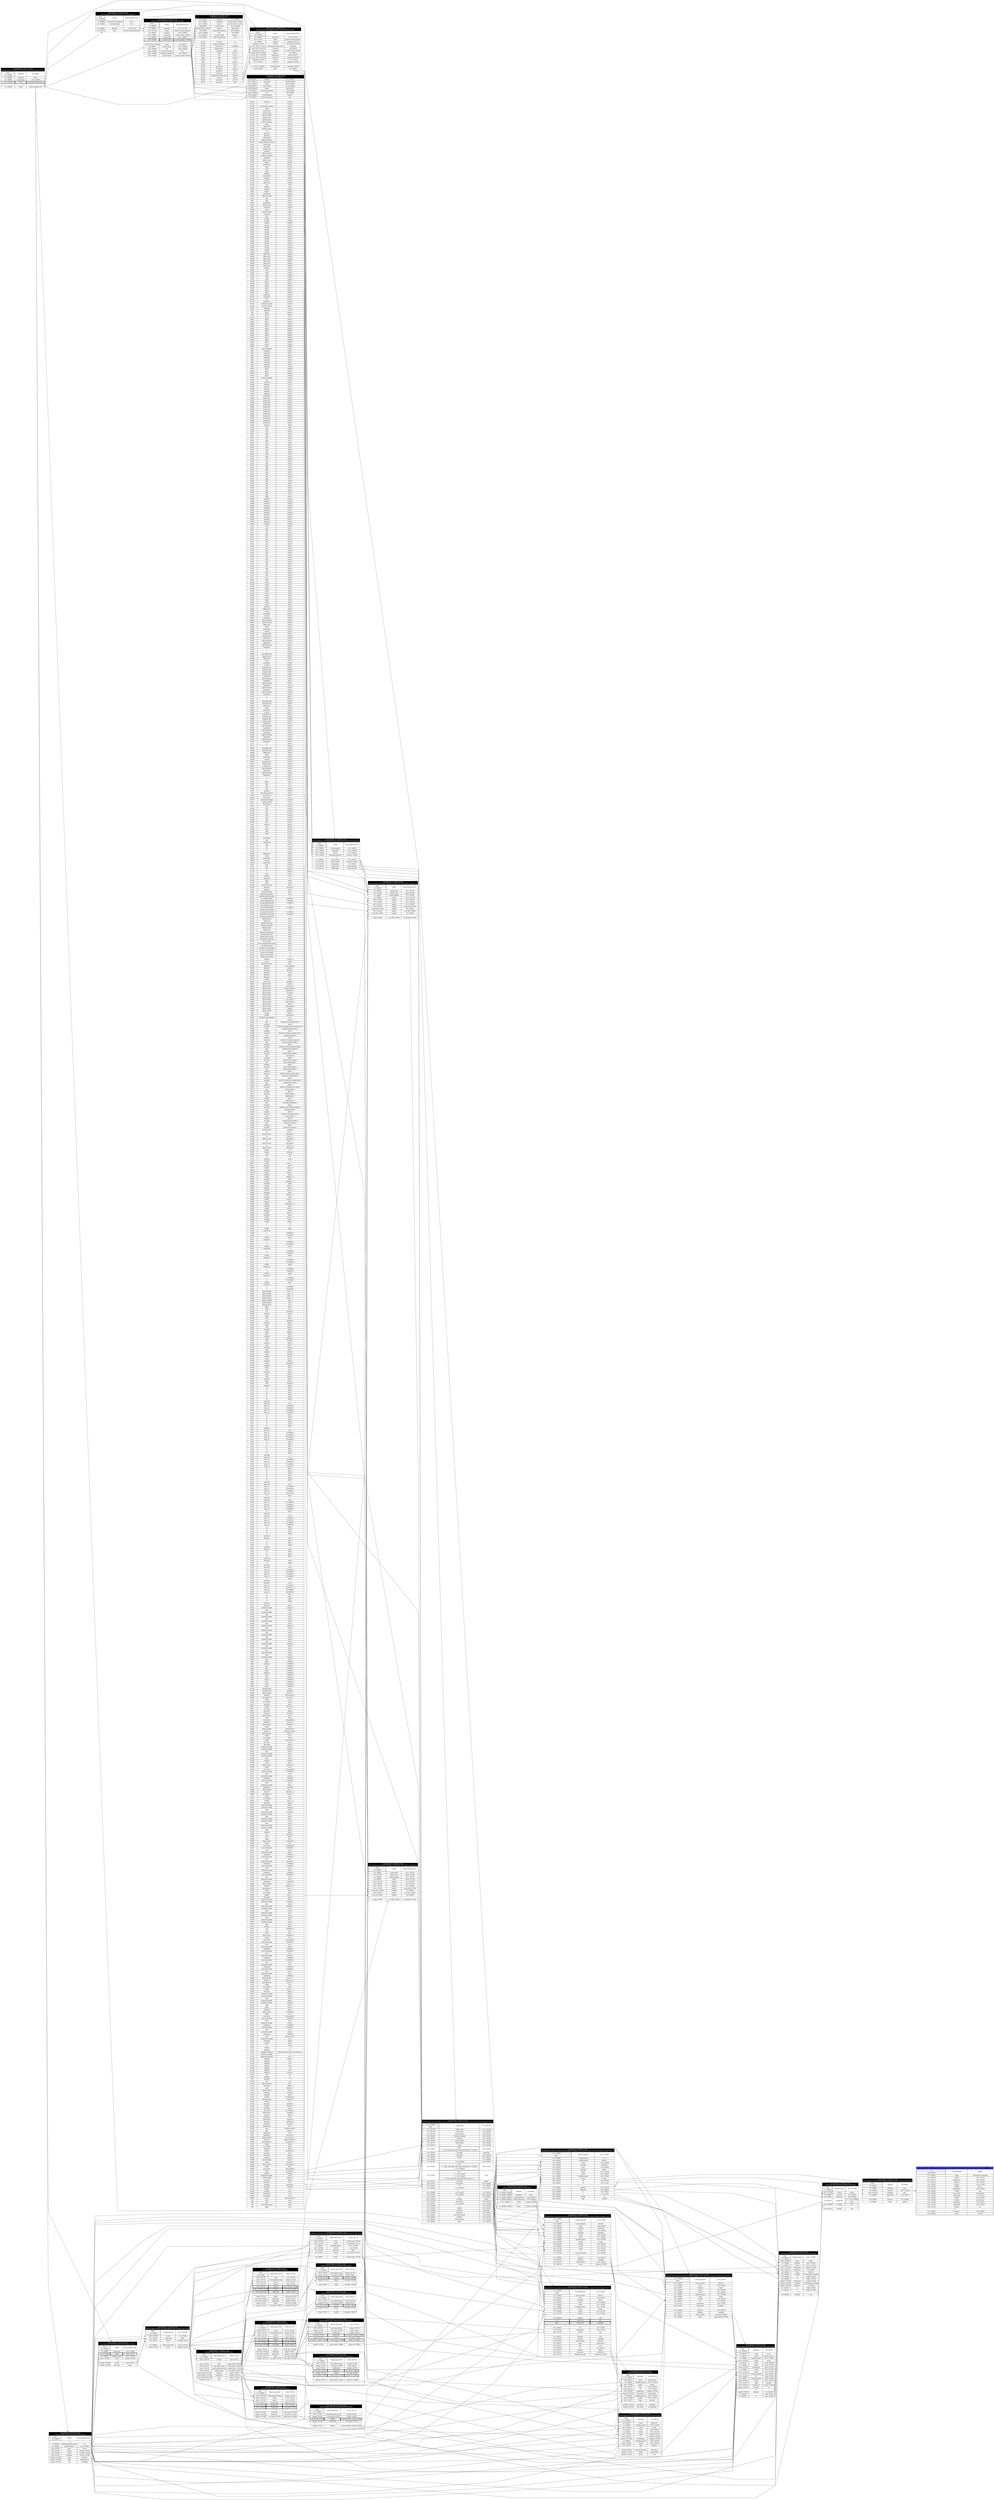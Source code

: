 digraph g {
   node [shape = "box" fontsize = "16"];
   edge [];
   graph [ rankdir = "LR" splines = "polyline"];
   rule23370 [
      colorscheme="X11"
      penwidth = "0"
      
      label = <<TABLE BORDER="0" CELLBORDER="1" CELLSPACING="0" CELLPADDING="4">
                <TR> <TD COLSPAN="3" BGCOLOR="BLACK"> <FONT COLOR="WHITE">Instantiation (i 23370) of rule<BR/>anystate*deep-copy-world*copy*object*predicates</FONT></TD></TR>
                <TR> 
                <TD  PORT="c_70871_r"> <TABLE BORDER="0" CELLBORDER="1" CELLSPACING="0" CELLPADDING="4">
                <TR> <TD  > state </TD> </TR>
                <TR> <TD  > &lt;s&gt; [5696]</TD> </TR>
              </TABLE>
</TD>
<TD  > ^deep-copy-world </TD><TD  PORT="c_70871_r"> &lt;d*1&gt; [5715]</TD> </TR>
                <TR> <TD  PORT="c_70872_l"> &lt;d*1&gt; [5715]</TD><TD  > ^copy-objects-map </TD><TD  PORT="c_70872_r"> &lt;omap&gt; [5723]</TD> </TR>
                <TR> <TD  PORT="c_70873_l"> &lt;omap&gt; [5723]</TD><TD  > ^&lt;src-obj&gt; [5750]</TD><TD  PORT="c_70873_r"> &lt;obj&gt; [5752]</TD> </TR>
                <TR> <TD  PORT="c_70874_l"> &lt;obj&gt; [5752]</TD><TD  > ^predicates </TD><TD  PORT="c_70874_r"> &lt;preds&gt; [5753]</TD> </TR>
                <TR> <TD BORDER="3" PORT="c_70875_l"> &lt;src-obj&gt; [5750]</TD><TD BORDER="3" > ^predicates </TD><TD BORDER="3" PORT="c_70875_r"> &lt;src-preds&gt; [5859-&gt;5862]</TD> </TR>
                <TR> <TD  PORT="c_70876_l"> &lt;omap&gt; [5723]</TD><TD  > ^object </TD><TD  PORT="c_70876_r"> &lt;src-obj&gt; [5750]</TD> </TR>
                <TR> <TD BORDER="3" PORT="c_70877_l"> &lt;src-preds&gt; [5859-&gt;5862]</TD><TD BORDER="3" > ^&lt;pred-name&gt; [5860]</TD><TD BORDER="3" PORT="c_70877_r"> &lt;pred-val&gt; [5861]</TD> </TR>
                <TR> <TD COLSPAN="3"> ----&gt; </TD> </TR>
                <TR> <TD  PORT="a_25261_l"> &lt;preds&gt; [5753]</TD><TD  > &lt;pred-name&gt; [5860]</TD><TD  PORT="a_25261_r"> &lt;pred-val&gt; [5861]</TD> + </TR>
              </TABLE>
              >
   ];

   rule23406 [
      colorscheme="X11"
      penwidth = "0"
      
      label = <<TABLE BORDER="0" CELLBORDER="1" CELLSPACING="0" CELLPADDING="4">
                <TR> <TD COLSPAN="3" BGCOLOR="BLACK"> <FONT COLOR="WHITE">Instantiation (i 23406) of rule<BR/>chunkx2*learn-desired-elaboration-rule*apply*complete-learn-desired-elaboration-rule*OpNoChange*t1012-1</FONT></TD></TR>
                <TR> 
                <TD  PORT="c_70878_r"> <TABLE BORDER="0" CELLBORDER="1" CELLSPACING="0" CELLPADDING="4">
                <TR> <TD  > &lt;s1&gt; [5696]</TD> </TR>
                <TR> <TD  > state </TD> </TR>
              </TABLE>
</TD>
<TD  > ^action-operator </TD><TD  PORT="c_70878_r"> &lt;a1&gt; [6205]</TD> </TR>
                <TR> <TD  PORT="c_70879_l"> &lt;s1&gt; [5696]</TD><TD  > -^copy-desired </TD><TD  PORT="c_70879_r"> &lt;c1&gt; </TD> </TR>
                <TR> <TD  PORT="c_70880_l"> &lt;a1&gt; [6205]</TD><TD  > ^action-handle </TD><TD  PORT="c_70880_r"> deliver1 </TD> </TR>
                <TR> <TD  PORT="c_70881_l"> &lt;a1&gt; [6205]</TD><TD  > ^arg2 </TD><TD  PORT="c_70881_r"> &lt;a2&gt; [6206]</TD> </TR>
                <TR> <TD  PORT="c_70882_l"> &lt;a2&gt; [6206]</TD><TD  > ^arg-type </TD><TD  PORT="c_70882_r"> predicate </TD> </TR>
                <TR> <TD  PORT="c_70883_l"> &lt;a1&gt; [6205]</TD><TD  > ^arg1 </TD><TD  PORT="c_70883_r"> &lt;a3&gt; [6207]</TD> </TR>
                <TR> <TD  PORT="c_70884_l"> &lt;a3&gt; [6207]</TD><TD  > ^arg-type </TD><TD  PORT="c_70884_r"> object </TD> </TR>
                <TR> <TD  PORT="c_70885_l"> &lt;a1&gt; [6205]</TD><TD  > ^name </TD><TD  PORT="c_70885_r"> &lt;n1&gt; [6199]</TD> </TR>
                <TR> <TD  PORT="c_70886_l"> &lt;s1&gt; [5696]</TD><TD  > ^name </TD><TD  PORT="c_70886_r"> &lt;n1&gt; [6199]</TD> </TR>
                <TR> <TD  PORT="c_70887_l"> &lt;s1&gt; [5696]</TD><TD  > ^problem-space </TD><TD  PORT="c_70887_r"> &lt;p1&gt; [5708]</TD> </TR>
                <TR> <TD  PORT="c_70888_l"> &lt;p1&gt; [5708]</TD><TD  > ^name </TD><TD  PORT="c_70888_r"> action </TD> </TR>
                <TR> <TD  PORT="c_70889_l"> &lt;a3&gt; [6207]</TD><TD  > ^id </TD><TD  PORT="c_70889_r"> &lt;i1&gt; [5752]</TD> </TR>
                <TR> <TD  PORT="c_70890_l"> &lt;a2&gt; [6206]</TD><TD  > ^2 </TD><TD  PORT="c_70890_r"> &lt;i2&gt; [5762]</TD> </TR>
                <TR> <TD COLSPAN="3"> ----&gt; </TD> </TR>
                <TR> <TD  PORT="a_25267_l"> &lt;s1&gt; [5696]</TD><TD  > desired</TD><TD  PORT="a_25267_r"> &lt;d1&gt; [6210]</TD> + </TR>
                <TR> <TD  PORT="a_25266_l"> &lt;d1&gt; [6210]</TD><TD  > predicate</TD><TD  PORT="a_25266_r"> &lt;p2&gt; [6209]</TD> + </TR>
                <TR> <TD  PORT="a_25265_l"> &lt;p2&gt; [6209]</TD><TD  > 2</TD><TD  PORT="a_25265_r"> &lt;i2&gt; [5762]</TD> + </TR>
                <TR> <TD  PORT="a_25264_l"> &lt;p2&gt; [6209]</TD><TD  > 1</TD><TD  PORT="a_25264_r"> &lt;i1&gt; [5752]</TD> + </TR>
                <TR> <TD  PORT="a_25263_l"> &lt;p2&gt; [6209]</TD><TD  > handle</TD><TD  PORT="a_25263_r"> in1</TD> + </TR>
                <TR> <TD  PORT="a_25262_l"> &lt;p2&gt; [6209]</TD><TD  > type</TD><TD  PORT="a_25262_r"> relation</TD> + </TR>
              </TABLE>
              >
   ];

   rule23407 [
      colorscheme="X11"
      penwidth = "0"
      
      label = <<TABLE BORDER="0" CELLBORDER="1" CELLSPACING="0" CELLPADDING="4">
                <TR> <TD COLSPAN="3" BGCOLOR="BLACK"> <FONT COLOR="WHITE">Instantiation (i 23407) of rule<BR/>chunkx2*learn-subaction-proposal*apply*complete-learn-subaction-proposal*OpNoChange*t1311-1</FONT></TD></TR>
                <TR> 
                <TD  PORT="c_70891_r"> <TABLE BORDER="0" CELLBORDER="1" CELLSPACING="0" CELLPADDING="4">
                <TR> <TD  > &lt;s1&gt; [5696]</TD> </TR>
                <TR> <TD  > state </TD> </TR>
              </TABLE>
</TD>
<TD  > ^action-operator </TD><TD  PORT="c_70891_r"> &lt;a1&gt; [6205]</TD> </TR>
                <TR> <TD  PORT="c_70892_l"> &lt;a1&gt; [6205]</TD><TD  > ^action-handle </TD><TD  PORT="c_70892_r"> deliver1 </TD> </TR>
                <TR> <TD  PORT="c_70893_l"> &lt;a1&gt; [6205]</TD><TD  > ^arg1 </TD><TD  PORT="c_70893_r"> &lt;a2&gt; [6207]</TD> </TR>
                <TR> <TD  PORT="c_70894_l"> &lt;a2&gt; [6207]</TD><TD  > ^arg-type </TD><TD  PORT="c_70894_r"> object </TD> </TR>
                <TR> <TD  PORT="c_70895_l"> &lt;a1&gt; [6205]</TD><TD  > ^name </TD><TD  PORT="c_70895_r"> &lt;n1&gt; [6199]</TD> </TR>
                <TR> <TD  PORT="c_70896_l"> &lt;s1&gt; [5696]</TD><TD  > ^name </TD><TD  PORT="c_70896_r"> &lt;n1&gt; [6199]</TD> </TR>
                <TR> <TD  PORT="c_70897_l"> &lt;s1&gt; [5696]</TD><TD  > ^problem-space </TD><TD  PORT="c_70897_r"> &lt;p1&gt; [5708]</TD> </TR>
                <TR> <TD  PORT="c_70898_l"> &lt;p1&gt; [5708]</TD><TD  > ^name </TD><TD  PORT="c_70898_r"> action </TD> </TR>
                <TR> <TD  PORT="c_70899_l"> &lt;s1&gt; [5696]</TD><TD  > ^world </TD><TD  PORT="c_70899_r"> &lt;w1&gt; [5718]</TD> </TR>
                <TR> <TD  PORT="c_70900_l"> &lt;w1&gt; [5718]</TD><TD  > ^objects </TD><TD  PORT="c_70900_r"> &lt;o1&gt; [5720]</TD> </TR>
                <TR> <TD COLSPAN="3" ALIGN="LEFT"> -{ </TD> </TR>
                <TR> <TD  PORT="c_70901_l"> &lt;o1&gt; [5720]</TD><TD  > ^object </TD><TD  PORT="c_70901_r"> &lt;o2&gt; </TD> </TR>
                <TR> <TD BORDER="3" PORT="c_70902_l"> &lt;o2&gt; </TD><TD BORDER="3" > ^predicates </TD><TD BORDER="3" PORT="c_70902_r"> &lt;p2&gt; </TD> </TR>
                <TR> <TD BORDER="3" PORT="c_70903_l"> &lt;p2&gt; </TD><TD BORDER="3" > ^arm-status </TD><TD BORDER="3" PORT="c_70903_r"> grabbed </TD> </TR>                <TR> <TD COLSPAN="3" ALIGN="LEFT"> } </TD> </TR>

                <TR> <TD  PORT="c_70904_l"> &lt;a2&gt; [6207]</TD><TD  > ^id </TD><TD  PORT="c_70904_r"> &lt;i1&gt; [5752]</TD> </TR>
                <TR> <TD  PORT="c_70905_l"> &lt;i1&gt; [5752]</TD><TD  > ^predicates </TD><TD  PORT="c_70905_r"> &lt;p3&gt; [5753]</TD> </TR>
                <TR> <TD  PORT="c_70906_l"> &lt;p3&gt; [5753]</TD><TD  > ^visible </TD><TD  PORT="c_70906_r"> true </TD> </TR>
                <TR> <TD COLSPAN="3"> ----&gt; </TD> </TR>
                <TR> <TD  PORT="a_25276_l"> &lt;s1&gt; [6211]</TD><TD  > operator</TD><TD  PORT="a_25276_r"> &lt;o3&gt;</TD> + </TR>
                <TR> <TD  PORT="a_25275_l"> &lt;o3&gt; [6212]</TD><TD  > perform</TD><TD  PORT="a_25275_r"> multiple</TD> + </TR>
                <TR> <TD  PORT="a_25274_l"> &lt;o3&gt; [6212]</TD><TD  > action-handle</TD><TD  PORT="a_25274_r"> pick-up1</TD> + </TR>
                <TR> <TD  PORT="a_25273_l"> &lt;o3&gt; [6211]</TD><TD  > name</TD><TD  PORT="a_25273_r"> op_pick-up1</TD> + </TR>
                <TR> <TD  PORT="a_25272_l"> &lt;o3&gt; [6211]</TD><TD  > arg1</TD><TD  PORT="a_25272_r"> &lt;a3&gt;</TD> + </TR>
                <TR> <TD  PORT="a_25271_l"> &lt;a3&gt; [5696]</TD><TD  > id</TD><TD  PORT="a_25271_r"> &lt;i1&gt; [6211]</TD> + </TR>
                <TR> <TD  PORT="a_25270_l"> &lt;a3&gt; [6211]</TD><TD  > arg-type</TD><TD  PORT="a_25270_r"> object</TD> + </TR>
                <TR> <TD  PORT="a_25269_l"> &lt;a3&gt; [6211]</TD><TD  > arg-status</TD><TD  PORT="a_25269_r"> real [6212]</TD> + </TR>
                <TR> <TD  PORT="a_25268_l"> &lt;o3&gt; [6212]</TD><TD  > subaction-handle</TD><TD  PORT="a_25268_r"> subaction1 [5752]</TD> + </TR>
              </TABLE>
              >
   ];

   rule23401 [
      colorscheme="X11"
      penwidth = "0"
      
      label = <<TABLE BORDER="0" CELLBORDER="1" CELLSPACING="0" CELLPADDING="4">
                <TR> <TD COLSPAN="3" BGCOLOR="BLACK"> <FONT COLOR="WHITE">Instantiation (i 23401) of rule<BR/>learn-proposal-rule*elaborate*copy-action*task-action*object-map*entries</FONT></TD></TR>
                <TR> 
                <TD  PORT="c_70907_r"> <TABLE BORDER="0" CELLBORDER="1" CELLSPACING="0" CELLPADDING="4">
                <TR> <TD  > state </TD> </TR>
                <TR> <TD  > &lt;s&gt; [5696]</TD> </TR>
              </TABLE>
</TD>
<TD  > ^name </TD><TD  PORT="c_70907_r"> learn-proposal-rule </TD> </TR>
                <TR> <TD  PORT="c_70908_l"> &lt;s&gt; [5696]</TD><TD  > ^copy-action </TD><TD  PORT="c_70908_r"> &lt;c*1&gt; [6179]</TD> </TR>
                <TR> <TD  PORT="c_70909_l"> &lt;c*1&gt; [6179]</TD><TD  > ^object-map </TD><TD  PORT="c_70909_r"> &lt;map&gt; [6180]</TD> </TR>
                <TR> <TD  PORT="c_70910_l"> &lt;s&gt; [5696]</TD><TD  > ^initial-episode </TD><TD  PORT="c_70910_r"> &lt;i*1&gt; [5918]</TD> </TR>
                <TR> <TD  PORT="c_70911_l"> &lt;s&gt; [5696]</TD><TD  > ^world </TD><TD  PORT="c_70911_r"> &lt;w*2&gt; [5718]</TD> </TR>
                <TR> <TD  PORT="c_70912_l"> &lt;w*2&gt; [5718]</TD><TD  > ^objects </TD><TD  PORT="c_70912_r"> &lt;o*2&gt; [5720]</TD> </TR>
                <TR> <TD  PORT="c_70913_l"> &lt;i*1&gt; [5918]</TD><TD  > ^world </TD><TD  PORT="c_70913_r"> &lt;w*1&gt; [6114]</TD> </TR>
                <TR> <TD  PORT="c_70914_l"> &lt;w*1&gt; [6114]</TD><TD  > ^objects </TD><TD  PORT="c_70914_r"> &lt;o*1&gt; [6108]</TD> </TR>
                <TR> <TD  PORT="c_70915_l"> &lt;o*2&gt; [5720]</TD><TD  > ^object </TD><TD  PORT="c_70915_r"> &lt;copy-obj&gt; [5762]</TD> </TR>
                <TR> <TD  PORT="c_70916_l"> &lt;copy-obj&gt; [5762]</TD><TD  > ^handle </TD><TD  PORT="c_70916_r"> &lt;h&gt; [5900]</TD> </TR>
                <TR> <TD  PORT="c_70917_l"> &lt;o*1&gt; [6108]</TD><TD  > ^object </TD><TD  PORT="c_70917_r"> &lt;src-obj&gt; [5928]</TD> </TR>
                <TR> <TD  PORT="c_70918_l"> &lt;src-obj&gt; [5928]</TD><TD  > ^handle </TD><TD  PORT="c_70918_r"> &lt;h&gt; [5900]</TD> </TR>
                <TR> <TD COLSPAN="3"> ----&gt; </TD> </TR>
                <TR> <TD  PORT="a_25277_l"> &lt;map&gt; [6180]</TD><TD  > &lt;src-obj&gt; [5928]</TD><TD  PORT="a_25277_r"> &lt;copy-obj&gt; [5762]</TD> + </TR>
              </TABLE>
              >
   ];

   rule23340 [
      colorscheme="X11"
      penwidth = "0"
      
      label = <<TABLE BORDER="0" CELLBORDER="1" CELLSPACING="0" CELLPADDING="4">
                <TR> <TD COLSPAN="3" BGCOLOR="BLACK"> <FONT COLOR="WHITE">Instantiation (i 23340) of rule<BR/>anystate*deep-copy-world*copy*predicate*handle</FONT></TD></TR>
                <TR> 
                <TD  PORT="c_70919_r"> <TABLE BORDER="0" CELLBORDER="1" CELLSPACING="0" CELLPADDING="4">
                <TR> <TD  > state </TD> </TR>
                <TR> <TD  > &lt;s&gt; [5696]</TD> </TR>
              </TABLE>
</TD>
<TD  > ^deep-copy-world </TD><TD  PORT="c_70919_r"> &lt;d*1&gt; [5715]</TD> </TR>
                <TR> <TD  PORT="c_70920_l"> &lt;d*1&gt; [5715]</TD><TD  > ^copy-predicates-map </TD><TD  PORT="c_70920_r"> &lt;pmap&gt; [5722]</TD> </TR>
                <TR> <TD  PORT="c_70921_l"> &lt;pmap&gt; [5722]</TD><TD  > ^&lt;src-pred&gt; [5725]</TD><TD  PORT="c_70921_r"> &lt;pred&gt; [5726]</TD> </TR>
                <TR> <TD BORDER="3" PORT="c_70922_l"> &lt;src-pred&gt; [5725]</TD><TD BORDER="3" > ^handle </TD><TD BORDER="3" PORT="c_70922_r"> &lt;pred-handle&gt; [5780-&gt;6238]</TD> </TR>
                <TR> <TD  PORT="c_70923_l"> &lt;pmap&gt; [5722]</TD><TD  > ^predicate </TD><TD  PORT="c_70923_r"> &lt;src-pred&gt; [5725]</TD> </TR>
                <TR> <TD COLSPAN="3"> ----&gt; </TD> </TR>
                <TR> <TD  PORT="a_25278_l"> &lt;pred&gt; [5726]</TD><TD  > handle</TD><TD  PORT="a_25278_r"> &lt;pred-handle&gt; [5780-&gt;6238]</TD> + </TR>
              </TABLE>
              >
   ];

   rule23427 [
      colorscheme="X11"
      penwidth = "0"
      
      label = <<TABLE BORDER="0" CELLBORDER="1" CELLSPACING="0" CELLPADDING="4">
                <TR> <TD COLSPAN="3" BGCOLOR="BLACK"> <FONT COLOR="WHITE">Instantiation (i 23427) of rule<BR/>action*apply*put-down*do*action-model*add*in*relation</FONT></TD></TR>
                <TR> 
                <TD  PORT="c_70924_r"> <TABLE BORDER="0" CELLBORDER="1" CELLSPACING="0" CELLPADDING="4">
                <TR> <TD  > state </TD> </TR>
                <TR> <TD  > &lt;s&gt; [5696]</TD> </TR>
              </TABLE>
</TD>
<TD  > ^operator </TD><TD  PORT="c_70924_r"> &lt;o&gt; [6227]</TD> </TR>
                <TR> <TD  PORT="c_70925_l"> &lt;o&gt; [6227]</TD><TD  > -^arg2 </TD><TD  PORT="c_70925_r"> &lt;a*3&gt; </TD> </TR>
                <TR> <TD  PORT="c_70926_l"> &lt;o&gt; [6227]</TD><TD  > ^name </TD><TD  PORT="c_70926_r"> op_put-down1 </TD> </TR>
                <TR> <TD  PORT="c_70927_l"> &lt;s&gt; [5696]</TD><TD  > ^problem-space </TD><TD  PORT="c_70927_r"> &lt;p*1&gt; [5708]</TD> </TR>
                <TR> <TD  PORT="c_70928_l"> &lt;p*1&gt; [5708]</TD><TD  > ^name </TD><TD  PORT="c_70928_r"> action </TD> </TR>
                <TR> <TD  PORT="c_70929_l"> &lt;o&gt; [6227]</TD><TD  > ^arg1 </TD><TD  PORT="c_70929_r"> &lt;a*2&gt; [6228]</TD> </TR>
                <TR> <TD  PORT="c_70930_l"> &lt;s&gt; [5696]</TD><TD  > ^world </TD><TD  PORT="c_70930_r"> &lt;w*2&gt; [5718]</TD> </TR>
                <TR> <TD  PORT="c_70931_l"> &lt;w*2&gt; [5718]</TD><TD  > ^predicates </TD><TD  PORT="c_70931_r"> &lt;p*3&gt; [5719]</TD> </TR>
                <TR> <TD  PORT="c_70932_l"> &lt;s&gt; [5696]</TD><TD  > ^world </TD><TD  PORT="c_70932_r"> &lt;w*1&gt; [5718]</TD> </TR>
                <TR> <TD  PORT="c_70933_l"> &lt;w*1&gt; [5718]</TD><TD  > ^robot </TD><TD  PORT="c_70933_r"> &lt;r*1&gt; [5716]</TD> </TR>
                <TR> <TD  PORT="c_70934_l"> &lt;r*1&gt; [5716]</TD><TD  > ^current-location </TD><TD  PORT="c_70934_r"> &lt;loc&gt; [5762]</TD> </TR>
                <TR> <TD  PORT="c_70935_l"> &lt;a*2&gt; [6228]</TD><TD  > ^id </TD><TD  PORT="c_70935_r"> &lt;obj&gt; [5752]</TD> </TR>
                <TR> <TD  PORT="c_70936_l"> &lt;s&gt; [5696]</TD><TD  > ^problem-space </TD><TD  PORT="c_70936_r"> &lt;p*2&gt; [5708]</TD> </TR>
                <TR> <TD  PORT="c_70937_l"> &lt;p*2&gt; [5708]</TD><TD  > ^action </TD><TD  PORT="c_70937_r"> &lt;a*1&gt; [5707]</TD> </TR>
                <TR> <TD  PORT="c_70938_l"> &lt;a*1&gt; [5707]</TD><TD  > ^type </TD><TD  PORT="c_70938_r"> simulate </TD> </TR>
                <TR> <TD  PORT="c_70939_l"> &lt;p*3&gt; [5719]</TD><TD  > ^predicate </TD><TD  PORT="c_70939_r"> &lt;pred&gt; [5726]</TD> </TR>
                <TR> <TD  PORT="c_70940_l"> &lt;pred&gt; [5726]</TD><TD  > ^handle </TD><TD  PORT="c_70940_r"> in1 </TD> </TR>
                <TR> <TD COLSPAN="3"> ----&gt; </TD> </TR>
                <TR> <TD  PORT="a_25281_l"> &lt;pred&gt; [5726]</TD><TD  > instance</TD><TD  PORT="a_25281_r"> &lt;i&gt; [6235]</TD> + </TR>
                <TR> <TD  PORT="a_25280_l"> &lt;i&gt; [6235]</TD><TD  > 1</TD><TD  PORT="a_25280_r"> &lt;obj&gt; [5752]</TD> + </TR>
                <TR> <TD  PORT="a_25279_l"> &lt;i&gt; [6235]</TD><TD  > 2</TD><TD  PORT="a_25279_r"> &lt;loc&gt; [5762]</TD> + </TR>
              </TABLE>
              >
   ];

   rule23318 [
      colorscheme="X11"
      penwidth = "0"
      
      label = <<TABLE BORDER="0" CELLBORDER="1" CELLSPACING="0" CELLPADDING="4">
                <TR> <TD COLSPAN="3" BGCOLOR="BLACK"> <FONT COLOR="WHITE">Instantiation (i 23318) of rule<BR/>learn-proposal-rule*propose*retrieve-initial-episode</FONT></TD></TR>
                <TR> 
                <TD  PORT="c_70941_r"> <TABLE BORDER="0" CELLBORDER="1" CELLSPACING="0" CELLPADDING="4">
                <TR> <TD  > state </TD> </TR>
                <TR> <TD  > &lt;s&gt; [5696]</TD> </TR>
              </TABLE>
</TD>
<TD  > ^name </TD><TD  PORT="c_70941_r"> learn-proposal-rule </TD> </TR>
                <TR> <TD  PORT="c_70942_l"> &lt;s&gt; [5696]</TD><TD  > -^copy-action-workspace </TD><TD  PORT="c_70942_r"> &lt;c*1&gt; </TD> </TR>
                <TR> <TD  PORT="c_70943_l"> &lt;s&gt; [5696]</TD><TD  > -^initial-episode </TD><TD  PORT="c_70943_r"> &lt;i*1&gt; </TD> </TR>
                <TR> <TD COLSPAN="3"> ----&gt; </TD> </TR>
                <TR> <TD  PORT="a_25283_l"> &lt;s&gt; [5696]</TD><TD  > operator</TD><TD  PORT="a_25283_r"> &lt;o&gt; [5710]</TD> + </TR>
                <TR> <TD  PORT="a_25282_l"> &lt;o&gt; [5710]</TD><TD  > name</TD><TD  PORT="a_25282_r"> retrieve-initial-episode</TD> + </TR>
              </TABLE>
              >
   ];

   rule23328 [
      colorscheme="X11"
      penwidth = "0"
      
      label = <<TABLE BORDER="0" CELLBORDER="1" CELLSPACING="0" CELLPADDING="4">
                <TR> <TD COLSPAN="3" BGCOLOR="BLACK"> <FONT COLOR="WHITE">Instantiation (i 23328) of rule<BR/>problem-space*world*copy-type*deep*elaborate*world*from*deep-copy-world</FONT></TD></TR>
                <TR> 
                <TD  PORT="c_70944_r"> <TABLE BORDER="0" CELLBORDER="1" CELLSPACING="0" CELLPADDING="4">
                <TR> <TD  > state </TD> </TR>
                <TR> <TD  > &lt;s&gt; [5696]</TD> </TR>
              </TABLE>
</TD>
<TD  > ^deep-copy-world </TD><TD  PORT="c_70944_r"> &lt;dcw&gt; [5715]</TD> </TR>
                <TR> <TD  PORT="c_70945_l"> &lt;dcw&gt; [5715]</TD><TD  > ^copy </TD><TD  PORT="c_70945_r"> &lt;world-copy&gt; [5718]</TD> </TR>
                <TR> <TD  PORT="c_70946_l"> &lt;dcw&gt; [5715]</TD><TD  > ^source </TD><TD  PORT="c_70946_r"> &lt;src-world&gt; [5711]</TD> </TR>
                <TR> <TD  PORT="c_70947_l"> &lt;s&gt; [5696]</TD><TD  > ^problem-space </TD><TD  PORT="c_70947_r"> &lt;p*1&gt; [5708]</TD> </TR>
                <TR> <TD  PORT="c_70948_l"> &lt;p*1&gt; [5708]</TD><TD  > ^world </TD><TD  PORT="c_70948_r"> &lt;w&gt; [5709]</TD> </TR>
                <TR> <TD  PORT="c_70949_l"> &lt;w&gt; [5709]</TD><TD  > ^copy-type </TD><TD  PORT="c_70949_r"> deep </TD> </TR>
                <TR> <TD  PORT="c_70950_l"> &lt;w&gt; [5709]</TD><TD  > ^source </TD><TD  PORT="c_70950_r"> &lt;src-world&gt; [5711]</TD> </TR>
                <TR> <TD COLSPAN="3"> ----&gt; </TD> </TR>
                <TR> <TD  PORT="a_25284_l"> &lt;s&gt; [5696]</TD><TD  > world</TD><TD  PORT="a_25284_r"> &lt;world-copy&gt; [5718]</TD> + </TR>
              </TABLE>
              >
   ];

   rule23387 [
      colorscheme="X11"
      penwidth = "0"
      
      label = <<TABLE BORDER="0" CELLBORDER="1" CELLSPACING="0" CELLPADDING="4">
                <TR> <TD COLSPAN="3" BGCOLOR="BLACK"> <FONT COLOR="WHITE">Instantiation (i 23387) of rule<BR/>Memory System Recall</FONT></TD></TR>
                <TR> <TD  PORT="c_70951_l"> S530 [5908]</TD><TD  > ^epmem </TD><TD  PORT="c_70951_r"> E717 [5909]</TD> </TR>
                <TR> <TD  PORT="c_70952_l"> E717 [5909]</TD><TD  > ^command </TD><TD  PORT="c_70952_r"> C2259 [5910-&gt;5922]</TD> </TR>
                <TR> <TD  PORT="c_70953_l"> E717 [5909]</TD><TD  > ^result </TD><TD  PORT="c_70953_r"> R1725 [5911-&gt;6178]</TD> </TR>
                <TR> <TD  PORT="c_70954_l"> Q99 [5907]</TD><TD  > ^action-stack </TD><TD  PORT="c_70954_r"> A1141 [5906]</TD> </TR>
                <TR> <TD  PORT="c_70955_l"> C2259 [5910-&gt;5922]</TD><TD  > ^query </TD><TD  PORT="c_70955_r"> Q99 [5907]</TD> </TR>
                <TR> <TD  PORT="c_70956_l"> T27 [5905]</TD><TD  > ^execution-operator </TD><TD  PORT="c_70956_r"> E718 [5904]</TD> </TR>
                <TR> <TD  PORT="c_70957_l"> A1141 [5906]</TD><TD  > ^top </TD><TD  PORT="c_70957_r"> T27 [5905]</TD> </TR>
                <TR> <TD  PORT="c_70958_l"> E718 [5904]</TD><TD  > ^action-handle </TD><TD  PORT="c_70958_r"> deliver1 </TD> </TR>
                <TR> <TD  PORT="c_70959_l"> T27 [5905]</TD><TD  > ^start-of-execution </TD><TD  PORT="c_70959_r"> true </TD> </TR>
                <TR> <TD COLSPAN="3"> ----&gt; </TD> </TR>
                <TR> <TD  PORT="a_25303_l"> R1725</TD><TD  > cue-size</TD><TD  PORT="a_25303_r">  2 +</TD> </TR>
                <TR> <TD  PORT="a_25302_l"> R1725</TD><TD  > match-cardinality</TD><TD  PORT="a_25302_r">  2 +</TD> </TR>
                <TR> <TD  PORT="a_25301_l"> R1725</TD><TD  > match-score</TD><TD  PORT="a_25301_r">  2.000000 +</TD> </TR>
                <TR> <TD  PORT="a_25300_l"> R1725</TD><TD  > graph-match</TD><TD  PORT="a_25300_r">  1 +</TD> </TR>
                <TR> <TD  PORT="a_25299_l"> R1725</TD><TD  > mapping</TD><TD  PORT="a_25299_r">  M46 +</TD> </TR>
                <TR> <TD  PORT="a_25298_l"> M46</TD><TD  > node</TD><TD  PORT="a_25298_r">  N1241 +</TD> </TR>
                <TR> <TD  PORT="a_25297_l"> N1241</TD><TD  > cue</TD><TD  PORT="a_25297_r">  A1141 +</TD> </TR>
                <TR> <TD  PORT="a_25296_l"> M46</TD><TD  > node</TD><TD  PORT="a_25296_r">  N1242 +</TD> </TR>
                <TR> <TD  PORT="a_25295_l"> N1242</TD><TD  > cue</TD><TD  PORT="a_25295_r">  T27 +</TD> </TR>
                <TR> <TD  PORT="a_25294_l"> M46</TD><TD  > node</TD><TD  PORT="a_25294_r">  N1243 +</TD> </TR>
                <TR> <TD  PORT="a_25293_l"> N1243</TD><TD  > cue</TD><TD  PORT="a_25293_r">  E718 +</TD> </TR>
                <TR> <TD  PORT="a_25292_l"> R1725</TD><TD  > present-id</TD><TD  PORT="a_25292_r">  1997 +</TD> </TR>
                <TR> <TD  PORT="a_25291_l"> N1241</TD><TD  > retrieved</TD><TD  PORT="a_25291_r">  A1142 +</TD> </TR>
                <TR> <TD  PORT="a_25290_l"> N1242</TD><TD  > retrieved</TD><TD  PORT="a_25290_r">  T29 +</TD> </TR>
                <TR> <TD  PORT="a_25289_l"> N1243</TD><TD  > retrieved</TD><TD  PORT="a_25289_r">  E732 +</TD> </TR>
                <TR> <TD  PORT="a_25288_l"> R1725</TD><TD  > normalized-match-score</TD><TD  PORT="a_25288_r">  1.000000 +</TD> </TR>
                <TR> <TD  PORT="a_25287_l"> R1725</TD><TD  > success</TD><TD  PORT="a_25287_r">  Q99 +</TD> </TR>
                <TR> <TD  PORT="a_25286_l"> R1725</TD><TD  > retrieved</TD><TD  PORT="a_25286_r">  R1728 +</TD> </TR>
                <TR> <TD  PORT="a_25285_l"> R1725</TD><TD  > memory-id</TD><TD  PORT="a_25285_r">  489 +</TD> </TR>
              </TABLE>
              >
   ];

   rule23388 [
      colorscheme="X11"
      penwidth = "0"
      
      label = <<TABLE BORDER="0" CELLBORDER="1" CELLSPACING="0" CELLPADDING="4">
                <TR> <TD COLSPAN="3" BGCOLOR="BLACK"> <FONT COLOR="WHITE">Instantiation (i 23388) of rule<BR/>Memory System Recall</FONT></TD></TR>
                <TR> <TD  PORT="c_70960_l"> S530 [5920]</TD><TD  > ^epmem </TD><TD  PORT="c_70960_r"> E717 [5921]</TD> </TR>
                <TR> <TD  PORT="c_70961_l"> E717 [5921]</TD><TD  > ^command </TD><TD  PORT="c_70961_r"> C2259 [5922]</TD> </TR>
                <TR> <TD  PORT="c_70962_l"> E717 [5921]</TD><TD  > ^result </TD><TD  PORT="c_70962_r"> R1725 [5923]</TD> </TR>
                <TR> <TD  PORT="c_70963_l"> Q99 [5907]</TD><TD  > ^action-stack </TD><TD  PORT="c_70963_r"> A1141 [5906]</TD> </TR>
                <TR> <TD  PORT="c_70964_l"> C2259 [5922]</TD><TD  > ^query </TD><TD  PORT="c_70964_r"> Q99 [5907]</TD> </TR>
                <TR> <TD  PORT="c_70965_l"> T27 [5905]</TD><TD  > ^execution-operator </TD><TD  PORT="c_70965_r"> E718 [5904]</TD> </TR>
                <TR> <TD  PORT="c_70966_l"> A1141 [5906]</TD><TD  > ^top </TD><TD  PORT="c_70966_r"> T27 [5905]</TD> </TR>
                <TR> <TD  PORT="c_70967_l"> E718 [5904]</TD><TD  > ^action-handle </TD><TD  PORT="c_70967_r"> deliver1 </TD> </TR>
                <TR> <TD  PORT="c_70968_l"> T27 [5905]</TD><TD  > ^start-of-execution </TD><TD  PORT="c_70968_r"> true </TD> </TR>
                <TR> <TD COLSPAN="3"> ----&gt; </TD> </TR>
                <TR> <TD  PORT="a_26242_l"> R1728</TD><TD  > top-state</TD><TD  PORT="a_26242_r">  R1728 +</TD> </TR>
                <TR> <TD  PORT="a_26241_l"> R1728</TD><TD  > io</TD><TD  PORT="a_26241_r">  I1294 +</TD> </TR>
                <TR> <TD  PORT="a_26240_l"> R1728</TD><TD  > perception-monitor</TD><TD  PORT="a_26240_r">  P1820 +</TD> </TR>
                <TR> <TD  PORT="a_26239_l"> R1728</TD><TD  > world</TD><TD  PORT="a_26239_r">  W330 +</TD> </TR>
                <TR> <TD  PORT="a_26238_l"> R1728</TD><TD  > interaction</TD><TD  PORT="a_26238_r">  I1295 +</TD> </TR>
                <TR> <TD  PORT="a_26237_l"> R1728</TD><TD  > action-stack</TD><TD  PORT="a_26237_r">  A1142 +</TD> </TR>
                <TR> <TD  PORT="a_26236_l"> R1728</TD><TD  > internal-world</TD><TD  PORT="a_26236_r">  I1296 +</TD> </TR>
                <TR> <TD  PORT="a_26235_l"> R1728</TD><TD  > dialog-world</TD><TD  PORT="a_26235_r">  D362 +</TD> </TR>
                <TR> <TD  PORT="a_26234_l"> R1728</TD><TD  > agent-params</TD><TD  PORT="a_26234_r">  A1143 +</TD> </TR>
                <TR> <TD  PORT="a_26233_l"> R1728</TD><TD  > extract-relations</TD><TD  PORT="a_26233_r">  E719 +</TD> </TR>
                <TR> <TD  PORT="a_26232_l"> R1728</TD><TD  > maps</TD><TD  PORT="a_26232_r">  M47 +</TD> </TR>
                <TR> <TD  PORT="a_26231_l"> R1728</TD><TD  > agent-info</TD><TD  PORT="a_26231_r">  A1144 +</TD> </TR>
                <TR> <TD  PORT="a_26230_l"> R1728</TD><TD  > problem-space</TD><TD  PORT="a_26230_r">  P1821 +</TD> </TR>
                <TR> <TD  PORT="a_26229_l"> R1728</TD><TD  > svs</TD><TD  PORT="a_26229_r">  I1297 +</TD> </TR>
                <TR> <TD  PORT="a_26228_l"> R1728</TD><TD  > operator*</TD><TD  PORT="a_26228_r">  O2956 +</TD> </TR>
                <TR> <TD  PORT="a_26227_l"> R1728</TD><TD  > operator</TD><TD  PORT="a_26227_r">  O2956 +</TD> </TR>
                <TR> <TD  PORT="a_26226_l"> R1728</TD><TD  > reward-link</TD><TD  PORT="a_26226_r">  R1729 +</TD> </TR>
                <TR> <TD  PORT="a_26225_l"> R1728</TD><TD  > dialog-object-list</TD><TD  PORT="a_26225_r">  D363 +</TD> </TR>
                <TR> <TD  PORT="a_26224_l"> R1728</TD><TD  > dialog-object-list-saved</TD><TD  PORT="a_26224_r">  D363 +</TD> </TR>
                <TR> <TD  PORT="a_26223_l"> I1294</TD><TD  > output-link</TD><TD  PORT="a_26223_r">  O2957 +</TD> </TR>
                <TR> <TD  PORT="a_26222_l"> I1294</TD><TD  > input-link</TD><TD  PORT="a_26222_r">  I1298 +</TD> </TR>
                <TR> <TD  PORT="a_26221_l"> P1820</TD><TD  > change-info</TD><TD  PORT="a_26221_r">  C2262 +</TD> </TR>
                <TR> <TD  PORT="a_26220_l"> P1820</TD><TD  > changes</TD><TD  PORT="a_26220_r">  C2263 +</TD> </TR>
                <TR> <TD  PORT="a_26219_l"> P1820</TD><TD  > object-monitor</TD><TD  PORT="a_26219_r">  O2958 +</TD> </TR>
                <TR> <TD  PORT="a_26218_l"> P1820</TD><TD  > predicate-monitor</TD><TD  PORT="a_26218_r">  P1822 +</TD> </TR>
                <TR> <TD  PORT="a_26217_l"> P1820</TD><TD  > input-link</TD><TD  PORT="a_26217_r">  I1299 +</TD> </TR>
                <TR> <TD  PORT="a_26216_l"> P1820</TD><TD  > spatial-scene</TD><TD  PORT="a_26216_r">  I1300 +</TD> </TR>
                <TR> <TD  PORT="a_26215_l"> W330</TD><TD  > objects</TD><TD  PORT="a_26215_r">  O2959 +</TD> </TR>
                <TR> <TD  PORT="a_26214_l"> W330</TD><TD  > predicates</TD><TD  PORT="a_26214_r">  P1823 +</TD> </TR>
                <TR> <TD  PORT="a_26213_l"> W330</TD><TD  > robot</TD><TD  PORT="a_26213_r">  R1730 +</TD> </TR>
                <TR> <TD  PORT="a_26212_l"> I1295</TD><TD  > stack</TD><TD  PORT="a_26212_r">  I1301 +</TD> </TR>
                <TR> <TD  PORT="a_26211_l"> I1295</TD><TD  > status</TD><TD  PORT="a_26211_r">  I1302 +</TD> </TR>
                <TR> <TD  PORT="a_26210_l"> I1295</TD><TD  > changes</TD><TD  PORT="a_26210_r">  C2264 +</TD> </TR>
                <TR> <TD  PORT="a_26209_l"> A1142</TD><TD  > task-objects</TD><TD  PORT="a_26209_r">  T28 +</TD> </TR>
                <TR> <TD  PORT="a_26208_l"> A1142</TD><TD  > changes</TD><TD  PORT="a_26208_r">  C2265 +</TD> </TR>
                <TR> <TD  PORT="a_26207_l"> A1142</TD><TD  > actions</TD><TD  PORT="a_26207_r">  A1145 +</TD> </TR>
                <TR> <TD  PORT="a_26206_l"> A1142</TD><TD  > object-set</TD><TD  PORT="a_26206_r">  O2960 +</TD> </TR>
                <TR> <TD  PORT="a_26205_l"> A1142</TD><TD  > top</TD><TD  PORT="a_26205_r">  T29 +</TD> </TR>
                <TR> <TD  PORT="a_26204_l"> A1142</TD><TD  > bottom</TD><TD  PORT="a_26204_r">  T29 +</TD> </TR>
                <TR> <TD  PORT="a_26203_l"> I1296</TD><TD  > objects</TD><TD  PORT="a_26203_r">  O2961 +</TD> </TR>
                <TR> <TD  PORT="a_26202_l"> D362</TD><TD  > objects</TD><TD  PORT="a_26202_r">  O2962 +</TD> </TR>
                <TR> <TD  PORT="a_26201_l"> D362</TD><TD  > predicates</TD><TD  PORT="a_26201_r">  P1824 +</TD> </TR>
                <TR> <TD  PORT="a_26200_l"> A1143</TD><TD  > object-rep-info</TD><TD  PORT="a_26200_r">  O2963 +</TD> </TR>
                <TR> <TD  PORT="a_26199_l"> M47</TD><TD  > map</TD><TD  PORT="a_26199_r">  M48 +</TD> </TR>
                <TR> <TD  PORT="a_26198_l"> M47</TD><TD  > map</TD><TD  PORT="a_26198_r">  M49 +</TD> </TR>
                <TR> <TD  PORT="a_26197_l"> P1821</TD><TD  > perception</TD><TD  PORT="a_26197_r">  P1825 +</TD> </TR>
                <TR> <TD  PORT="a_26196_l"> I1297</TD><TD  > spatial-scene</TD><TD  PORT="a_26196_r">  I1303 +</TD> </TR>
                <TR> <TD  PORT="a_26195_l"> I1297</TD><TD  > command</TD><TD  PORT="a_26195_r">  C2266 +</TD> </TR>
                <TR> <TD  PORT="a_26194_l"> O2956</TD><TD  > action</TD><TD  PORT="a_26194_r">  T29 +</TD> </TR>
                <TR> <TD  PORT="a_26193_l"> O2957</TD><TD  > send-message</TD><TD  PORT="a_26193_r">  I1304 +</TD> </TR>
                <TR> <TD  PORT="a_26192_l"> I1298</TD><TD  > language</TD><TD  PORT="a_26192_r">  L1511 +</TD> </TR>
                <TR> <TD  PORT="a_26191_l"> I1298</TD><TD  > time</TD><TD  PORT="a_26191_r">  T30 +</TD> </TR>
                <TR> <TD  PORT="a_26190_l"> C2262</TD><TD  > change</TD><TD  PORT="a_26190_r">  C2267 +</TD> </TR>
                <TR> <TD  PORT="a_26189_l"> C2262</TD><TD  > change</TD><TD  PORT="a_26189_r">  C2268 +</TD> </TR>
                <TR> <TD  PORT="a_26188_l"> C2262</TD><TD  > change</TD><TD  PORT="a_26188_r">  C2269 +</TD> </TR>
                <TR> <TD  PORT="a_26187_l"> C2262</TD><TD  > change</TD><TD  PORT="a_26187_r">  C2270 +</TD> </TR>
                <TR> <TD  PORT="a_26186_l"> C2262</TD><TD  > change</TD><TD  PORT="a_26186_r">  C2271 +</TD> </TR>
                <TR> <TD  PORT="a_26185_l"> C2262</TD><TD  > change</TD><TD  PORT="a_26185_r">  C2272 +</TD> </TR>
                <TR> <TD  PORT="a_26184_l"> C2262</TD><TD  > change</TD><TD  PORT="a_26184_r">  C2273 +</TD> </TR>
                <TR> <TD  PORT="a_26183_l"> C2262</TD><TD  > change</TD><TD  PORT="a_26183_r">  C2274 +</TD> </TR>
                <TR> <TD  PORT="a_26182_l"> C2262</TD><TD  > change</TD><TD  PORT="a_26182_r">  C2275 +</TD> </TR>
                <TR> <TD  PORT="a_26181_l"> C2262</TD><TD  > change</TD><TD  PORT="a_26181_r">  C2276 +</TD> </TR>
                <TR> <TD  PORT="a_26180_l"> C2262</TD><TD  > change</TD><TD  PORT="a_26180_r">  C2277 +</TD> </TR>
                <TR> <TD  PORT="a_26179_l"> C2262</TD><TD  > change</TD><TD  PORT="a_26179_r">  C2278 +</TD> </TR>
                <TR> <TD  PORT="a_26178_l"> C2262</TD><TD  > change</TD><TD  PORT="a_26178_r">  C2279 +</TD> </TR>
                <TR> <TD  PORT="a_26177_l"> C2262</TD><TD  > change</TD><TD  PORT="a_26177_r">  C2280 +</TD> </TR>
                <TR> <TD  PORT="a_26176_l"> C2262</TD><TD  > change</TD><TD  PORT="a_26176_r">  C2281 +</TD> </TR>
                <TR> <TD  PORT="a_26175_l"> C2262</TD><TD  > change</TD><TD  PORT="a_26175_r">  C2282 +</TD> </TR>
                <TR> <TD  PORT="a_26174_l"> O2958</TD><TD  > object-info</TD><TD  PORT="a_26174_r">  O2964 +</TD> </TR>
                <TR> <TD  PORT="a_26173_l"> O2958</TD><TD  > object-info</TD><TD  PORT="a_26173_r">  O2965 +</TD> </TR>
                <TR> <TD  PORT="a_26172_l"> O2958</TD><TD  > object-info</TD><TD  PORT="a_26172_r">  O2966 +</TD> </TR>
                <TR> <TD  PORT="a_26171_l"> O2958</TD><TD  > object-info</TD><TD  PORT="a_26171_r">  O2967 +</TD> </TR>
                <TR> <TD  PORT="a_26170_l"> O2958</TD><TD  > object-info</TD><TD  PORT="a_26170_r">  O2968 +</TD> </TR>
                <TR> <TD  PORT="a_26169_l"> O2958</TD><TD  > object-info</TD><TD  PORT="a_26169_r">  O2969 +</TD> </TR>
                <TR> <TD  PORT="a_26168_l"> I1299</TD><TD  > objects</TD><TD  PORT="a_26168_r">  O2970 +</TD> </TR>
                <TR> <TD  PORT="a_26167_l"> I1299</TD><TD  > self</TD><TD  PORT="a_26167_r">  I1305 +</TD> </TR>
                <TR> <TD  PORT="a_26166_l"> I1300</TD><TD  > child</TD><TD  PORT="a_26166_r">  C2283 +</TD> </TR>
                <TR> <TD  PORT="a_26165_l"> I1300</TD><TD  > child</TD><TD  PORT="a_26165_r">  C2284 +</TD> </TR>
                <TR> <TD  PORT="a_26164_l"> I1300</TD><TD  > child</TD><TD  PORT="a_26164_r">  C2285 +</TD> </TR>
                <TR> <TD  PORT="a_26163_l"> I1300</TD><TD  > child</TD><TD  PORT="a_26163_r">  C2286 +</TD> </TR>
                <TR> <TD  PORT="a_26162_l"> O2959</TD><TD  > object</TD><TD  PORT="a_26162_r">  O2971 +</TD> </TR>
                <TR> <TD  PORT="a_26161_l"> O2959</TD><TD  > object</TD><TD  PORT="a_26161_r">  O2972 +</TD> </TR>
                <TR> <TD  PORT="a_26160_l"> O2959</TD><TD  > object</TD><TD  PORT="a_26160_r">  O2973 +</TD> </TR>
                <TR> <TD  PORT="a_26159_l"> O2959</TD><TD  > object</TD><TD  PORT="a_26159_r">  O2974 +</TD> </TR>
                <TR> <TD  PORT="a_26158_l"> O2959</TD><TD  > object</TD><TD  PORT="a_26158_r">  O2975 +</TD> </TR>
                <TR> <TD  PORT="a_26157_l"> O2959</TD><TD  > object</TD><TD  PORT="a_26157_r">  O2976 +</TD> </TR>
                <TR> <TD  PORT="a_26156_l"> P1823</TD><TD  > predicate</TD><TD  PORT="a_26156_r">  P1826 +</TD> </TR>
                <TR> <TD  PORT="a_26155_l"> P1823</TD><TD  > predicate</TD><TD  PORT="a_26155_r">  P1827 +</TD> </TR>
                <TR> <TD  PORT="a_26154_l"> R1730</TD><TD  > arm</TD><TD  PORT="a_26154_r">  A1146 +</TD> </TR>
                <TR> <TD  PORT="a_26153_l"> R1730</TD><TD  > predicates</TD><TD  PORT="a_26153_r">  P1828 +</TD> </TR>
                <TR> <TD  PORT="a_26152_l"> R1730</TD><TD  > current-waypoint</TD><TD  PORT="a_26152_r">  C2287 +</TD> </TR>
                <TR> <TD  PORT="a_26151_l"> R1730</TD><TD  > current-location</TD><TD  PORT="a_26151_r">  O2971 +</TD> </TR>
                <TR> <TD  PORT="a_26150_l"> I1301</TD><TD  > segments</TD><TD  PORT="a_26150_r">  I1306 +</TD> </TR>
                <TR> <TD  PORT="a_26149_l"> I1301</TD><TD  > segment</TD><TD  PORT="a_26149_r">  I1307 +</TD> </TR>
                <TR> <TD  PORT="a_26148_l"> T28</TD><TD  > object</TD><TD  PORT="a_26148_r">  O2974 +</TD> </TR>
                <TR> <TD  PORT="a_26147_l"> T28</TD><TD  > object</TD><TD  PORT="a_26147_r">  O2976 +</TD> </TR>
                <TR> <TD  PORT="a_26146_l"> A1145</TD><TD  > action</TD><TD  PORT="a_26146_r">  T29 +</TD> </TR>
                <TR> <TD  PORT="a_26145_l"> O2961</TD><TD  > object</TD><TD  PORT="a_26145_r">  O2977 +</TD> </TR>
                <TR> <TD  PORT="a_26144_l"> O2961</TD><TD  > object</TD><TD  PORT="a_26144_r">  O2978 +</TD> </TR>
                <TR> <TD  PORT="a_26143_l"> O2961</TD><TD  > object</TD><TD  PORT="a_26143_r">  O2979 +</TD> </TR>
                <TR> <TD  PORT="a_26142_l"> O2961</TD><TD  > object</TD><TD  PORT="a_26142_r">  O2980 +</TD> </TR>
                <TR> <TD  PORT="a_26141_l"> O2961</TD><TD  > object</TD><TD  PORT="a_26141_r">  O2981 +</TD> </TR>
                <TR> <TD  PORT="a_26140_l"> O2961</TD><TD  > object</TD><TD  PORT="a_26140_r">  O2982 +</TD> </TR>
                <TR> <TD  PORT="a_26139_l"> O2961</TD><TD  > object</TD><TD  PORT="a_26139_r">  O2983 +</TD> </TR>
                <TR> <TD  PORT="a_26138_l"> O2961</TD><TD  > object</TD><TD  PORT="a_26138_r">  O2984 +</TD> </TR>
                <TR> <TD  PORT="a_26137_l"> O2961</TD><TD  > object</TD><TD  PORT="a_26137_r">  O2985 +</TD> </TR>
                <TR> <TD  PORT="a_26136_l"> O2961</TD><TD  > object</TD><TD  PORT="a_26136_r">  O2986 +</TD> </TR>
                <TR> <TD  PORT="a_26135_l"> O2961</TD><TD  > object</TD><TD  PORT="a_26135_r">  O2987 +</TD> </TR>
                <TR> <TD  PORT="a_26134_l"> O2961</TD><TD  > object</TD><TD  PORT="a_26134_r">  O2988 +</TD> </TR>
                <TR> <TD  PORT="a_26133_l"> O2961</TD><TD  > object</TD><TD  PORT="a_26133_r">  O2989 +</TD> </TR>
                <TR> <TD  PORT="a_26132_l"> M48</TD><TD  > super-waypoint</TD><TD  PORT="a_26132_r">  I1308 +</TD> </TR>
                <TR> <TD  PORT="a_26131_l"> M48</TD><TD  > waypoint</TD><TD  PORT="a_26131_r">  C2287 +</TD> </TR>
                <TR> <TD  PORT="a_26130_l"> M48</TD><TD  > waypoint</TD><TD  PORT="a_26130_r">  W331 +</TD> </TR>
                <TR> <TD  PORT="a_26129_l"> M48</TD><TD  > waypoint</TD><TD  PORT="a_26129_r">  W332 +</TD> </TR>
                <TR> <TD  PORT="a_26128_l"> M48</TD><TD  > waypoint</TD><TD  PORT="a_26128_r">  W333 +</TD> </TR>
                <TR> <TD  PORT="a_26127_l"> M48</TD><TD  > waypoint</TD><TD  PORT="a_26127_r">  W334 +</TD> </TR>
                <TR> <TD  PORT="a_26126_l"> M48</TD><TD  > waypoint</TD><TD  PORT="a_26126_r">  W335 +</TD> </TR>
                <TR> <TD  PORT="a_26125_l"> M48</TD><TD  > waypoint</TD><TD  PORT="a_26125_r">  W336 +</TD> </TR>
                <TR> <TD  PORT="a_26124_l"> M49</TD><TD  > waypoint</TD><TD  PORT="a_26124_r">  I1308 +</TD> </TR>
                <TR> <TD  PORT="a_26123_l"> O2970</TD><TD  > object</TD><TD  PORT="a_26123_r">  O2990 +</TD> </TR>
                <TR> <TD  PORT="a_26122_l"> O2970</TD><TD  > object</TD><TD  PORT="a_26122_r">  O2991 +</TD> </TR>
                <TR> <TD  PORT="a_26121_l"> O2970</TD><TD  > object</TD><TD  PORT="a_26121_r">  O2992 +</TD> </TR>
                <TR> <TD  PORT="a_26120_l"> O2970</TD><TD  > object</TD><TD  PORT="a_26120_r">  O2993 +</TD> </TR>
                <TR> <TD  PORT="a_26119_l"> I1305</TD><TD  > current-waypoint</TD><TD  PORT="a_26119_r">  C2288 +</TD> </TR>
                <TR> <TD  PORT="a_26118_l"> I1305</TD><TD  > arm</TD><TD  PORT="a_26118_r">  A1147 +</TD> </TR>
                <TR> <TD  PORT="a_26117_l"> P1826</TD><TD  > instance</TD><TD  PORT="a_26117_r">  I1309 +</TD> </TR>
                <TR> <TD  PORT="a_26116_l"> P1826</TD><TD  > instance</TD><TD  PORT="a_26116_r">  I1310 +</TD> </TR>
                <TR> <TD  PORT="a_26115_l"> P1826</TD><TD  > instance</TD><TD  PORT="a_26115_r">  I1311 +</TD> </TR>
                <TR> <TD  PORT="a_26114_l"> P1826</TD><TD  > instance</TD><TD  PORT="a_26114_r">  I1312 +</TD> </TR>
                <TR> <TD  PORT="a_26113_l"> I1306</TD><TD  > segment</TD><TD  PORT="a_26113_r">  I1313 +</TD> </TR>
                <TR> <TD  PORT="a_26112_l"> I1306</TD><TD  > segment</TD><TD  PORT="a_26112_r">  I1307 +</TD> </TR>
                <TR> <TD  PORT="a_26111_l"> O2977</TD><TD  > predicates</TD><TD  PORT="a_26111_r">  P1829 +</TD> </TR>
                <TR> <TD  PORT="a_26110_l"> O2978</TD><TD  > predicates</TD><TD  PORT="a_26110_r">  P1830 +</TD> </TR>
                <TR> <TD  PORT="a_26109_l"> O2979</TD><TD  > predicates</TD><TD  PORT="a_26109_r">  P1831 +</TD> </TR>
                <TR> <TD  PORT="a_26108_l"> O2980</TD><TD  > predicates</TD><TD  PORT="a_26108_r">  P1832 +</TD> </TR>
                <TR> <TD  PORT="a_26107_l"> O2981</TD><TD  > predicates</TD><TD  PORT="a_26107_r">  P1833 +</TD> </TR>
                <TR> <TD  PORT="a_26106_l"> O2982</TD><TD  > predicates</TD><TD  PORT="a_26106_r">  P1834 +</TD> </TR>
                <TR> <TD  PORT="a_26105_l"> O2983</TD><TD  > predicates</TD><TD  PORT="a_26105_r">  P1835 +</TD> </TR>
                <TR> <TD  PORT="a_26104_l"> O2984</TD><TD  > predicates</TD><TD  PORT="a_26104_r">  P1836 +</TD> </TR>
                <TR> <TD  PORT="a_26103_l"> O2985</TD><TD  > predicates</TD><TD  PORT="a_26103_r">  P1837 +</TD> </TR>
                <TR> <TD  PORT="a_26102_l"> O2986</TD><TD  > predicates</TD><TD  PORT="a_26102_r">  P1838 +</TD> </TR>
                <TR> <TD  PORT="a_26101_l"> O2987</TD><TD  > predicates</TD><TD  PORT="a_26101_r">  P1839 +</TD> </TR>
                <TR> <TD  PORT="a_26100_l"> O2988</TD><TD  > predicates</TD><TD  PORT="a_26100_r">  P1840 +</TD> </TR>
                <TR> <TD  PORT="a_26099_l"> O2989</TD><TD  > predicates</TD><TD  PORT="a_26099_r">  P1841 +</TD> </TR>
                <TR> <TD  PORT="a_26098_l"> I1308</TD><TD  > sub-map</TD><TD  PORT="a_26098_r">  M48 +</TD> </TR>
                <TR> <TD  PORT="a_26097_l"> I1308</TD><TD  > map</TD><TD  PORT="a_26097_r">  M49 +</TD> </TR>
                <TR> <TD  PORT="a_26096_l"> C2287</TD><TD  > map</TD><TD  PORT="a_26096_r">  M48 +</TD> </TR>
                <TR> <TD  PORT="a_26095_l"> C2287</TD><TD  > next</TD><TD  PORT="a_26095_r">  W334 +</TD> </TR>
                <TR> <TD  PORT="a_26094_l"> C2287</TD><TD  > edge</TD><TD  PORT="a_26094_r">  E720 +</TD> </TR>
                <TR> <TD  PORT="a_26093_l"> W331</TD><TD  > map</TD><TD  PORT="a_26093_r">  M48 +</TD> </TR>
                <TR> <TD  PORT="a_26092_l"> W331</TD><TD  > next</TD><TD  PORT="a_26092_r">  W336 +</TD> </TR>
                <TR> <TD  PORT="a_26091_l"> W331</TD><TD  > edge</TD><TD  PORT="a_26091_r">  E721 +</TD> </TR>
                <TR> <TD  PORT="a_26090_l"> W332</TD><TD  > map</TD><TD  PORT="a_26090_r">  M48 +</TD> </TR>
                <TR> <TD  PORT="a_26089_l"> W332</TD><TD  > next</TD><TD  PORT="a_26089_r">  W334 +</TD> </TR>
                <TR> <TD  PORT="a_26088_l"> W332</TD><TD  > edge</TD><TD  PORT="a_26088_r">  E722 +</TD> </TR>
                <TR> <TD  PORT="a_26087_l"> W333</TD><TD  > map</TD><TD  PORT="a_26087_r">  M48 +</TD> </TR>
                <TR> <TD  PORT="a_26086_l"> W333</TD><TD  > next</TD><TD  PORT="a_26086_r">  W336 +</TD> </TR>
                <TR> <TD  PORT="a_26085_l"> W333</TD><TD  > edge</TD><TD  PORT="a_26085_r">  E723 +</TD> </TR>
                <TR> <TD  PORT="a_26084_l"> W334</TD><TD  > map</TD><TD  PORT="a_26084_r">  M48 +</TD> </TR>
                <TR> <TD  PORT="a_26083_l"> W334</TD><TD  > next</TD><TD  PORT="a_26083_r">  C2287 +</TD> </TR>
                <TR> <TD  PORT="a_26082_l"> W334</TD><TD  > next</TD><TD  PORT="a_26082_r">  W332 +</TD> </TR>
                <TR> <TD  PORT="a_26081_l"> W334</TD><TD  > next</TD><TD  PORT="a_26081_r">  W335 +</TD> </TR>
                <TR> <TD  PORT="a_26080_l"> W334</TD><TD  > edge</TD><TD  PORT="a_26080_r">  E724 +</TD> </TR>
                <TR> <TD  PORT="a_26079_l"> W334</TD><TD  > edge</TD><TD  PORT="a_26079_r">  E725 +</TD> </TR>
                <TR> <TD  PORT="a_26078_l"> W334</TD><TD  > edge</TD><TD  PORT="a_26078_r">  E726 +</TD> </TR>
                <TR> <TD  PORT="a_26077_l"> W335</TD><TD  > map</TD><TD  PORT="a_26077_r">  M48 +</TD> </TR>
                <TR> <TD  PORT="a_26076_l"> W335</TD><TD  > next</TD><TD  PORT="a_26076_r">  W334 +</TD> </TR>
                <TR> <TD  PORT="a_26075_l"> W335</TD><TD  > next</TD><TD  PORT="a_26075_r">  W336 +</TD> </TR>
                <TR> <TD  PORT="a_26074_l"> W335</TD><TD  > edge</TD><TD  PORT="a_26074_r">  E727 +</TD> </TR>
                <TR> <TD  PORT="a_26073_l"> W335</TD><TD  > edge</TD><TD  PORT="a_26073_r">  E728 +</TD> </TR>
                <TR> <TD  PORT="a_26072_l"> W336</TD><TD  > map</TD><TD  PORT="a_26072_r">  M48 +</TD> </TR>
                <TR> <TD  PORT="a_26071_l"> W336</TD><TD  > next</TD><TD  PORT="a_26071_r">  W331 +</TD> </TR>
                <TR> <TD  PORT="a_26070_l"> W336</TD><TD  > next</TD><TD  PORT="a_26070_r">  W333 +</TD> </TR>
                <TR> <TD  PORT="a_26069_l"> W336</TD><TD  > next</TD><TD  PORT="a_26069_r">  W335 +</TD> </TR>
                <TR> <TD  PORT="a_26068_l"> W336</TD><TD  > edge</TD><TD  PORT="a_26068_r">  E729 +</TD> </TR>
                <TR> <TD  PORT="a_26067_l"> W336</TD><TD  > edge</TD><TD  PORT="a_26067_r">  E730 +</TD> </TR>
                <TR> <TD  PORT="a_26066_l"> W336</TD><TD  > edge</TD><TD  PORT="a_26066_r">  E731 +</TD> </TR>
                <TR> <TD  PORT="a_26065_l"> O2990</TD><TD  > property</TD><TD  PORT="a_26065_r">  P1842 +</TD> </TR>
                <TR> <TD  PORT="a_26064_l"> O2990</TD><TD  > property</TD><TD  PORT="a_26064_r">  P1843 +</TD> </TR>
                <TR> <TD  PORT="a_26063_l"> O2990</TD><TD  > property</TD><TD  PORT="a_26063_r">  P1844 +</TD> </TR>
                <TR> <TD  PORT="a_26062_l"> O2990</TD><TD  > property</TD><TD  PORT="a_26062_r">  P1845 +</TD> </TR>
                <TR> <TD  PORT="a_26061_l"> O2991</TD><TD  > property</TD><TD  PORT="a_26061_r">  P1846 +</TD> </TR>
                <TR> <TD  PORT="a_26060_l"> O2991</TD><TD  > property</TD><TD  PORT="a_26060_r">  P1847 +</TD> </TR>
                <TR> <TD  PORT="a_26059_l"> O2991</TD><TD  > property</TD><TD  PORT="a_26059_r">  P1848 +</TD> </TR>
                <TR> <TD  PORT="a_26058_l"> O2991</TD><TD  > property</TD><TD  PORT="a_26058_r">  P1849 +</TD> </TR>
                <TR> <TD  PORT="a_26057_l"> O2992</TD><TD  > property</TD><TD  PORT="a_26057_r">  P1850 +</TD> </TR>
                <TR> <TD  PORT="a_26056_l"> O2992</TD><TD  > property</TD><TD  PORT="a_26056_r">  P1851 +</TD> </TR>
                <TR> <TD  PORT="a_26055_l"> O2993</TD><TD  > property</TD><TD  PORT="a_26055_r">  P1852 +</TD> </TR>
                <TR> <TD  PORT="a_26054_l"> O2993</TD><TD  > property</TD><TD  PORT="a_26054_r">  P1853 +</TD> </TR>
                <TR> <TD  PORT="a_26053_l"> E720</TD><TD  > start</TD><TD  PORT="a_26053_r">  C2287 +</TD> </TR>
                <TR> <TD  PORT="a_26052_l"> E720</TD><TD  > end</TD><TD  PORT="a_26052_r">  W334 +</TD> </TR>
                <TR> <TD  PORT="a_26051_l"> E721</TD><TD  > start</TD><TD  PORT="a_26051_r">  W331 +</TD> </TR>
                <TR> <TD  PORT="a_26050_l"> E721</TD><TD  > end</TD><TD  PORT="a_26050_r">  W336 +</TD> </TR>
                <TR> <TD  PORT="a_26049_l"> E722</TD><TD  > start</TD><TD  PORT="a_26049_r">  W332 +</TD> </TR>
                <TR> <TD  PORT="a_26048_l"> E722</TD><TD  > end</TD><TD  PORT="a_26048_r">  W334 +</TD> </TR>
                <TR> <TD  PORT="a_26047_l"> E723</TD><TD  > start</TD><TD  PORT="a_26047_r">  W333 +</TD> </TR>
                <TR> <TD  PORT="a_26046_l"> E723</TD><TD  > end</TD><TD  PORT="a_26046_r">  W336 +</TD> </TR>
                <TR> <TD  PORT="a_26045_l"> E724</TD><TD  > end</TD><TD  PORT="a_26045_r">  C2287 +</TD> </TR>
                <TR> <TD  PORT="a_26044_l"> E724</TD><TD  > start</TD><TD  PORT="a_26044_r">  W334 +</TD> </TR>
                <TR> <TD  PORT="a_26043_l"> E725</TD><TD  > end</TD><TD  PORT="a_26043_r">  W332 +</TD> </TR>
                <TR> <TD  PORT="a_26042_l"> E725</TD><TD  > start</TD><TD  PORT="a_26042_r">  W334 +</TD> </TR>
                <TR> <TD  PORT="a_26041_l"> E726</TD><TD  > start</TD><TD  PORT="a_26041_r">  W334 +</TD> </TR>
                <TR> <TD  PORT="a_26040_l"> E726</TD><TD  > end</TD><TD  PORT="a_26040_r">  W335 +</TD> </TR>
                <TR> <TD  PORT="a_26039_l"> E727</TD><TD  > end</TD><TD  PORT="a_26039_r">  W334 +</TD> </TR>
                <TR> <TD  PORT="a_26038_l"> E727</TD><TD  > start</TD><TD  PORT="a_26038_r">  W335 +</TD> </TR>
                <TR> <TD  PORT="a_26037_l"> E728</TD><TD  > start</TD><TD  PORT="a_26037_r">  W335 +</TD> </TR>
                <TR> <TD  PORT="a_26036_l"> E728</TD><TD  > end</TD><TD  PORT="a_26036_r">  W336 +</TD> </TR>
                <TR> <TD  PORT="a_26035_l"> E729</TD><TD  > end</TD><TD  PORT="a_26035_r">  W331 +</TD> </TR>
                <TR> <TD  PORT="a_26034_l"> E729</TD><TD  > start</TD><TD  PORT="a_26034_r">  W336 +</TD> </TR>
                <TR> <TD  PORT="a_26033_l"> E730</TD><TD  > end</TD><TD  PORT="a_26033_r">  W333 +</TD> </TR>
                <TR> <TD  PORT="a_26032_l"> E730</TD><TD  > start</TD><TD  PORT="a_26032_r">  W336 +</TD> </TR>
                <TR> <TD  PORT="a_26031_l"> E731</TD><TD  > end</TD><TD  PORT="a_26031_r">  W335 +</TD> </TR>
                <TR> <TD  PORT="a_26030_l"> E731</TD><TD  > start</TD><TD  PORT="a_26030_r">  W336 +</TD> </TR>
                <TR> <TD  PORT="a_26029_l"> P1842</TD><TD  > values</TD><TD  PORT="a_26029_r">  V653 +</TD> </TR>
                <TR> <TD  PORT="a_26028_l"> P1843</TD><TD  > values</TD><TD  PORT="a_26028_r">  V654 +</TD> </TR>
                <TR> <TD  PORT="a_26027_l"> P1844</TD><TD  > values</TD><TD  PORT="a_26027_r">  V655 +</TD> </TR>
                <TR> <TD  PORT="a_26026_l"> P1845</TD><TD  > values</TD><TD  PORT="a_26026_r">  V656 +</TD> </TR>
                <TR> <TD  PORT="a_26025_l"> P1846</TD><TD  > values</TD><TD  PORT="a_26025_r">  V657 +</TD> </TR>
                <TR> <TD  PORT="a_26024_l"> P1847</TD><TD  > values</TD><TD  PORT="a_26024_r">  V658 +</TD> </TR>
                <TR> <TD  PORT="a_26023_l"> P1848</TD><TD  > values</TD><TD  PORT="a_26023_r">  V659 +</TD> </TR>
                <TR> <TD  PORT="a_26022_l"> P1849</TD><TD  > values</TD><TD  PORT="a_26022_r">  V660 +</TD> </TR>
                <TR> <TD  PORT="a_26021_l"> P1850</TD><TD  > values</TD><TD  PORT="a_26021_r">  V661 +</TD> </TR>
                <TR> <TD  PORT="a_26020_l"> P1851</TD><TD  > values</TD><TD  PORT="a_26020_r">  V662 +</TD> </TR>
                <TR> <TD  PORT="a_26019_l"> P1852</TD><TD  > values</TD><TD  PORT="a_26019_r">  V663 +</TD> </TR>
                <TR> <TD  PORT="a_26018_l"> P1853</TD><TD  > values</TD><TD  PORT="a_26018_r">  V664 +</TD> </TR>
                <TR> <TD  PORT="a_26017_l"> L1511</TD><TD  > sentence</TD><TD  PORT="a_26017_r">  I1314 +</TD> </TR>
                <TR> <TD  PORT="a_26016_l"> O2964</TD><TD  > differences</TD><TD  PORT="a_26016_r">  D364 +</TD> </TR>
                <TR> <TD  PORT="a_26015_l"> O2964</TD><TD  > status</TD><TD  PORT="a_26015_r">  I1315 +</TD> </TR>
                <TR> <TD  PORT="a_26014_l"> O2964</TD><TD  > properties</TD><TD  PORT="a_26014_r">  P1854 +</TD> </TR>
                <TR> <TD  PORT="a_26013_l"> O2964</TD><TD  > wm-obj</TD><TD  PORT="a_26013_r">  O2971 +</TD> </TR>
                <TR> <TD  PORT="a_26012_l"> O2971</TD><TD  > predicates</TD><TD  PORT="a_26012_r">  P1855 +</TD> </TR>
                <TR> <TD  PORT="a_26011_l"> O2965</TD><TD  > perception-obj</TD><TD  PORT="a_26011_r">  C2285 +</TD> </TR>
                <TR> <TD  PORT="a_26010_l"> O2965</TD><TD  > input-link-obj</TD><TD  PORT="a_26010_r">  O2992 +</TD> </TR>
                <TR> <TD  PORT="a_26009_l"> O2965</TD><TD  > differences</TD><TD  PORT="a_26009_r">  D365 +</TD> </TR>
                <TR> <TD  PORT="a_26008_l"> O2965</TD><TD  > status</TD><TD  PORT="a_26008_r">  I1316 +</TD> </TR>
                <TR> <TD  PORT="a_26007_l"> O2965</TD><TD  > properties</TD><TD  PORT="a_26007_r">  P1856 +</TD> </TR>
                <TR> <TD  PORT="a_26006_l"> O2965</TD><TD  > wm-obj</TD><TD  PORT="a_26006_r">  O2972 +</TD> </TR>
                <TR> <TD  PORT="a_26005_l"> P1856</TD><TD  > property-info</TD><TD  PORT="a_26005_r">  P1857 +</TD> </TR>
                <TR> <TD  PORT="a_26004_l"> P1856</TD><TD  > property-info</TD><TD  PORT="a_26004_r">  P1858 +</TD> </TR>
                <TR> <TD  PORT="a_26003_l"> O2972</TD><TD  > predicates</TD><TD  PORT="a_26003_r">  P1859 +</TD> </TR>
                <TR> <TD  PORT="a_26002_l"> P1857</TD><TD  > input-link-prop</TD><TD  PORT="a_26002_r">  P1850 +</TD> </TR>
                <TR> <TD  PORT="a_26001_l"> P1857</TD><TD  > hypothesis</TD><TD  PORT="a_26001_r">  H131 +</TD> </TR>
                <TR> <TD  PORT="a_26000_l"> P1858</TD><TD  > input-link-prop</TD><TD  PORT="a_26000_r">  P1851 +</TD> </TR>
                <TR> <TD  PORT="a_25999_l"> P1858</TD><TD  > hypothesis</TD><TD  PORT="a_25999_r">  H132 +</TD> </TR>
                <TR> <TD  PORT="a_25998_l"> I1309</TD><TD  > 2</TD><TD  PORT="a_25998_r">  O2971 +</TD> </TR>
                <TR> <TD  PORT="a_25997_l"> I1309</TD><TD  > 1</TD><TD  PORT="a_25997_r">  O2972 +</TD> </TR>
                <TR> <TD  PORT="a_25996_l"> O2966</TD><TD  > perception-obj</TD><TD  PORT="a_25996_r">  C2284 +</TD> </TR>
                <TR> <TD  PORT="a_25995_l"> O2966</TD><TD  > input-link-obj</TD><TD  PORT="a_25995_r">  O2991 +</TD> </TR>
                <TR> <TD  PORT="a_25994_l"> O2966</TD><TD  > differences</TD><TD  PORT="a_25994_r">  D366 +</TD> </TR>
                <TR> <TD  PORT="a_25993_l"> O2966</TD><TD  > status</TD><TD  PORT="a_25993_r">  I1317 +</TD> </TR>
                <TR> <TD  PORT="a_25992_l"> O2966</TD><TD  > properties</TD><TD  PORT="a_25992_r">  P1860 +</TD> </TR>
                <TR> <TD  PORT="a_25991_l"> O2966</TD><TD  > wm-obj</TD><TD  PORT="a_25991_r">  O2973 +</TD> </TR>
                <TR> <TD  PORT="a_25990_l"> P1860</TD><TD  > property-info</TD><TD  PORT="a_25990_r">  P1861 +</TD> </TR>
                <TR> <TD  PORT="a_25989_l"> P1860</TD><TD  > property-info</TD><TD  PORT="a_25989_r">  P1862 +</TD> </TR>
                <TR> <TD  PORT="a_25988_l"> P1860</TD><TD  > property-info</TD><TD  PORT="a_25988_r">  P1863 +</TD> </TR>
                <TR> <TD  PORT="a_25987_l"> P1860</TD><TD  > property-info</TD><TD  PORT="a_25987_r">  P1864 +</TD> </TR>
                <TR> <TD  PORT="a_25986_l"> O2973</TD><TD  > predicates</TD><TD  PORT="a_25986_r">  P1865 +</TD> </TR>
                <TR> <TD  PORT="a_25985_l"> P1861</TD><TD  > input-link-prop</TD><TD  PORT="a_25985_r">  P1846 +</TD> </TR>
                <TR> <TD  PORT="a_25984_l"> P1861</TD><TD  > hypothesis</TD><TD  PORT="a_25984_r">  H133 +</TD> </TR>
                <TR> <TD  PORT="a_25983_l"> P1862</TD><TD  > input-link-prop</TD><TD  PORT="a_25983_r">  P1847 +</TD> </TR>
                <TR> <TD  PORT="a_25982_l"> P1862</TD><TD  > hypothesis</TD><TD  PORT="a_25982_r">  H134 +</TD> </TR>
                <TR> <TD  PORT="a_25981_l"> P1863</TD><TD  > input-link-prop</TD><TD  PORT="a_25981_r">  P1848 +</TD> </TR>
                <TR> <TD  PORT="a_25980_l"> P1863</TD><TD  > hypothesis</TD><TD  PORT="a_25980_r">  H135 +</TD> </TR>
                <TR> <TD  PORT="a_25979_l"> P1864</TD><TD  > input-link-prop</TD><TD  PORT="a_25979_r">  P1849 +</TD> </TR>
                <TR> <TD  PORT="a_25978_l"> P1864</TD><TD  > hypothesis</TD><TD  PORT="a_25978_r">  H136 +</TD> </TR>
                <TR> <TD  PORT="a_25977_l"> I1310</TD><TD  > 2</TD><TD  PORT="a_25977_r">  O2971 +</TD> </TR>
                <TR> <TD  PORT="a_25976_l"> I1310</TD><TD  > 1</TD><TD  PORT="a_25976_r">  O2973 +</TD> </TR>
                <TR> <TD  PORT="a_25975_l"> O2967</TD><TD  > perception-obj</TD><TD  PORT="a_25975_r">  C2283 +</TD> </TR>
                <TR> <TD  PORT="a_25974_l"> O2967</TD><TD  > input-link-obj</TD><TD  PORT="a_25974_r">  O2990 +</TD> </TR>
                <TR> <TD  PORT="a_25973_l"> O2967</TD><TD  > differences</TD><TD  PORT="a_25973_r">  D367 +</TD> </TR>
                <TR> <TD  PORT="a_25972_l"> O2967</TD><TD  > status</TD><TD  PORT="a_25972_r">  I1318 +</TD> </TR>
                <TR> <TD  PORT="a_25971_l"> O2967</TD><TD  > properties</TD><TD  PORT="a_25971_r">  P1866 +</TD> </TR>
                <TR> <TD  PORT="a_25970_l"> O2967</TD><TD  > wm-obj</TD><TD  PORT="a_25970_r">  O2974 +</TD> </TR>
                <TR> <TD  PORT="a_25969_l"> P1866</TD><TD  > property-info</TD><TD  PORT="a_25969_r">  P1867 +</TD> </TR>
                <TR> <TD  PORT="a_25968_l"> P1866</TD><TD  > property-info</TD><TD  PORT="a_25968_r">  P1868 +</TD> </TR>
                <TR> <TD  PORT="a_25967_l"> P1866</TD><TD  > property-info</TD><TD  PORT="a_25967_r">  P1869 +</TD> </TR>
                <TR> <TD  PORT="a_25966_l"> P1866</TD><TD  > property-info</TD><TD  PORT="a_25966_r">  P1870 +</TD> </TR>
                <TR> <TD  PORT="a_25965_l"> O2974</TD><TD  > predicates</TD><TD  PORT="a_25965_r">  P1871 +</TD> </TR>
                <TR> <TD  PORT="a_25964_l"> P1867</TD><TD  > input-link-prop</TD><TD  PORT="a_25964_r">  P1842 +</TD> </TR>
                <TR> <TD  PORT="a_25963_l"> P1867</TD><TD  > hypothesis</TD><TD  PORT="a_25963_r">  H137 +</TD> </TR>
                <TR> <TD  PORT="a_25962_l"> P1868</TD><TD  > input-link-prop</TD><TD  PORT="a_25962_r">  P1843 +</TD> </TR>
                <TR> <TD  PORT="a_25961_l"> P1868</TD><TD  > hypothesis</TD><TD  PORT="a_25961_r">  H138 +</TD> </TR>
                <TR> <TD  PORT="a_25960_l"> P1869</TD><TD  > input-link-prop</TD><TD  PORT="a_25960_r">  P1844 +</TD> </TR>
                <TR> <TD  PORT="a_25959_l"> P1869</TD><TD  > hypothesis</TD><TD  PORT="a_25959_r">  H139 +</TD> </TR>
                <TR> <TD  PORT="a_25958_l"> P1870</TD><TD  > input-link-prop</TD><TD  PORT="a_25958_r">  P1845 +</TD> </TR>
                <TR> <TD  PORT="a_25957_l"> P1870</TD><TD  > hypothesis</TD><TD  PORT="a_25957_r">  H140 +</TD> </TR>
                <TR> <TD  PORT="a_25956_l"> I1311</TD><TD  > 2</TD><TD  PORT="a_25956_r">  O2971 +</TD> </TR>
                <TR> <TD  PORT="a_25955_l"> I1311</TD><TD  > 1</TD><TD  PORT="a_25955_r">  O2974 +</TD> </TR>
                <TR> <TD  PORT="a_25954_l"> O2968</TD><TD  > perception-obj</TD><TD  PORT="a_25954_r">  C2286 +</TD> </TR>
                <TR> <TD  PORT="a_25953_l"> O2968</TD><TD  > input-link-obj</TD><TD  PORT="a_25953_r">  O2993 +</TD> </TR>
                <TR> <TD  PORT="a_25952_l"> O2968</TD><TD  > differences</TD><TD  PORT="a_25952_r">  D368 +</TD> </TR>
                <TR> <TD  PORT="a_25951_l"> O2968</TD><TD  > status</TD><TD  PORT="a_25951_r">  I1319 +</TD> </TR>
                <TR> <TD  PORT="a_25950_l"> O2968</TD><TD  > properties</TD><TD  PORT="a_25950_r">  P1872 +</TD> </TR>
                <TR> <TD  PORT="a_25949_l"> O2968</TD><TD  > wm-obj</TD><TD  PORT="a_25949_r">  O2975 +</TD> </TR>
                <TR> <TD  PORT="a_25948_l"> P1872</TD><TD  > property-info</TD><TD  PORT="a_25948_r">  P1873 +</TD> </TR>
                <TR> <TD  PORT="a_25947_l"> P1872</TD><TD  > property-info</TD><TD  PORT="a_25947_r">  P1874 +</TD> </TR>
                <TR> <TD  PORT="a_25946_l"> O2975</TD><TD  > predicates</TD><TD  PORT="a_25946_r">  P1875 +</TD> </TR>
                <TR> <TD  PORT="a_25945_l"> P1873</TD><TD  > input-link-prop</TD><TD  PORT="a_25945_r">  P1852 +</TD> </TR>
                <TR> <TD  PORT="a_25944_l"> P1873</TD><TD  > hypothesis</TD><TD  PORT="a_25944_r">  H141 +</TD> </TR>
                <TR> <TD  PORT="a_25943_l"> P1874</TD><TD  > input-link-prop</TD><TD  PORT="a_25943_r">  P1853 +</TD> </TR>
                <TR> <TD  PORT="a_25942_l"> P1874</TD><TD  > hypothesis</TD><TD  PORT="a_25942_r">  H142 +</TD> </TR>
                <TR> <TD  PORT="a_25941_l"> I1312</TD><TD  > 2</TD><TD  PORT="a_25941_r">  O2971 +</TD> </TR>
                <TR> <TD  PORT="a_25940_l"> I1312</TD><TD  > 1</TD><TD  PORT="a_25940_r">  O2975 +</TD> </TR>
                <TR> <TD  PORT="a_25939_l"> I1304</TD><TD  > fields</TD><TD  PORT="a_25939_r">  F23 +</TD> </TR>
                <TR> <TD  PORT="a_25938_l"> I1304</TD><TD  > flags</TD><TD  PORT="a_25938_r">  F24 +</TD> </TR>
                <TR> <TD  PORT="a_25937_l"> I1307</TD><TD  > next</TD><TD  PORT="a_25937_r">  I1313 +</TD> </TR>
                <TR> <TD  PORT="a_25936_l"> I1307</TD><TD  > info</TD><TD  PORT="a_25936_r">  I1320 +</TD> </TR>
                <TR> <TD  PORT="a_25935_l"> I1307</TD><TD  > purpose</TD><TD  PORT="a_25935_r">  P1876 +</TD> </TR>
                <TR> <TD  PORT="a_25934_l"> T29</TD><TD  > execution-operator</TD><TD  PORT="a_25934_r">  E732 +</TD> </TR>
                <TR> <TD  PORT="a_25933_l"> P1876</TD><TD  > parameters</TD><TD  PORT="a_25933_r">  P1877 +</TD> </TR>
                <TR> <TD  PORT="a_25932_l"> P1876</TD><TD  > satisfaction</TD><TD  PORT="a_25932_r">  I1321 +</TD> </TR>
                <TR> <TD  PORT="a_25931_l"> P1877</TD><TD  > command-message</TD><TD  PORT="a_25931_r">  C2289 +</TD> </TR>
                <TR> <TD  PORT="a_25930_l"> P1877</TD><TD  > action-operator</TD><TD  PORT="a_25930_r">  E732 +</TD> </TR>
                <TR> <TD  PORT="a_25929_l"> I1321</TD><TD  > action-event</TD><TD  PORT="a_25929_r">  A1148 +</TD> </TR>
                <TR> <TD  PORT="a_25928_l"> I1314</TD><TD  > next</TD><TD  PORT="a_25928_r">  N1244 +</TD> </TR>
                <TR> <TD  PORT="a_25927_l"> N1244</TD><TD  > next</TD><TD  PORT="a_25927_r">  N1245 +</TD> </TR>
                <TR> <TD  PORT="a_25926_l"> N1245</TD><TD  > next</TD><TD  PORT="a_25926_r">  N1246 +</TD> </TR>
                <TR> <TD  PORT="a_25925_l"> N1246</TD><TD  > next</TD><TD  PORT="a_25925_r">  N1247 +</TD> </TR>
                <TR> <TD  PORT="a_25924_l"> N1247</TD><TD  > next</TD><TD  PORT="a_25924_r">  N1248 +</TD> </TR>
                <TR> <TD  PORT="a_25923_l"> N1248</TD><TD  > next</TD><TD  PORT="a_25923_r">  N1249 +</TD> </TR>
                <TR> <TD  PORT="a_25922_l"> N1249</TD><TD  > next</TD><TD  PORT="a_25922_r">  N1250 +</TD> </TR>
                <TR> <TD  PORT="a_25921_l"> N1250</TD><TD  > next</TD><TD  PORT="a_25921_r">  N1251 +</TD> </TR>
                <TR> <TD  PORT="a_25920_l"> D363</TD><TD  > referent</TD><TD  PORT="a_25920_r">  O2974 +</TD> </TR>
                <TR> <TD  PORT="a_25919_l"> D363</TD><TD  > next</TD><TD  PORT="a_25919_r">  N1252 +</TD> </TR>
                <TR> <TD  PORT="a_25918_l"> C2289</TD><TD  > arg1</TD><TD  PORT="a_25918_r">  O2974 +</TD> </TR>
                <TR> <TD  PORT="a_25917_l"> C2289</TD><TD  > arg2</TD><TD  PORT="a_25917_r">  A1149 +</TD> </TR>
                <TR> <TD  PORT="a_25916_l"> C2289</TD><TD  > action</TD><TD  PORT="a_25916_r">  A1150 +</TD> </TR>
                <TR> <TD  PORT="a_25915_l"> A1149</TD><TD  > 2</TD><TD  PORT="a_25915_r">  L1512 +</TD> </TR>
                <TR> <TD  PORT="a_25914_l"> A1150</TD><TD  > procedural</TD><TD  PORT="a_25914_r">  P1878 +</TD> </TR>
                <TR> <TD  PORT="a_25913_l"> P1878</TD><TD  > arg1</TD><TD  PORT="a_25913_r">  A1151 +</TD> </TR>
                <TR> <TD  PORT="a_25912_l"> P1878</TD><TD  > subactions</TD><TD  PORT="a_25912_r">  I1322 +</TD> </TR>
                <TR> <TD  PORT="a_25911_l"> P1878</TD><TD  > arg2</TD><TD  PORT="a_25911_r">  A1152 +</TD> </TR>
                <TR> <TD  PORT="a_25910_l"> A1151</TD><TD  > id</TD><TD  PORT="a_25910_r">  I1323 +</TD> </TR>
                <TR> <TD  PORT="a_25909_l"> A1152</TD><TD  > id</TD><TD  PORT="a_25909_r">  I1324 +</TD> </TR>
                <TR> <TD  PORT="a_25908_l"> A1152</TD><TD  > 2</TD><TD  PORT="a_25908_r">  L1513 +</TD> </TR>
                <TR> <TD  PORT="a_25907_l"> O2969</TD><TD  > differences</TD><TD  PORT="a_25907_r">  D369 +</TD> </TR>
                <TR> <TD  PORT="a_25906_l"> O2969</TD><TD  > status</TD><TD  PORT="a_25906_r">  I1325 +</TD> </TR>
                <TR> <TD  PORT="a_25905_l"> O2969</TD><TD  > properties</TD><TD  PORT="a_25905_r">  P1879 +</TD> </TR>
                <TR> <TD  PORT="a_25904_l"> O2969</TD><TD  > wm-obj</TD><TD  PORT="a_25904_r">  O2976 +</TD> </TR>
                <TR> <TD  PORT="a_25903_l"> O2976</TD><TD  > predicates</TD><TD  PORT="a_25903_r">  P1880 +</TD> </TR>
                <TR> <TD  PORT="a_25902_l"> E732</TD><TD  > arg1</TD><TD  PORT="a_25902_r">  A1153 +</TD> </TR>
                <TR> <TD  PORT="a_25901_l"> E732</TD><TD  > arg2</TD><TD  PORT="a_25901_r">  A1154 +</TD> </TR>
                <TR> <TD  PORT="a_25900_l"> A1153</TD><TD  > id</TD><TD  PORT="a_25900_r">  O2974 +</TD> </TR>
                <TR> <TD  PORT="a_25899_l"> A1154</TD><TD  > 2</TD><TD  PORT="a_25899_r">  O2976 +</TD> </TR>
                <TR> <TD  PORT="a_25898_l"> I1313</TD><TD  > prev</TD><TD  PORT="a_25898_r">  I1307 +</TD> </TR>
                <TR> <TD  PORT="a_25897_l"> N1252</TD><TD  > referent</TD><TD  PORT="a_25897_r">  L1512 +</TD> </TR>
                <TR> <TD  PORT="a_25896_l"> R1728</TD><TD  > superstate</TD><TD  PORT="a_25896_r">  nil +</TD> </TR>
                <TR> <TD  PORT="a_25895_l"> R1728</TD><TD  > type</TD><TD  PORT="a_25895_r">  state +</TD> </TR>
                <TR> <TD  PORT="a_25894_l"> R1728</TD><TD  > name</TD><TD  PORT="a_25894_r">  rosie +</TD> </TR>
                <TR> <TD  PORT="a_25893_l"> R1728</TD><TD  > create-trace-file</TD><TD  PORT="a_25893_r">  false +</TD> </TR>
                <TR> <TD  PORT="a_25892_l"> P1820</TD><TD  > debug-id</TD><TD  PORT="a_25892_r">  percmon +</TD> </TR>
                <TR> <TD  PORT="a_25891_l"> W330</TD><TD  > debug-id</TD><TD  PORT="a_25891_r">  world +</TD> </TR>
                <TR> <TD  PORT="a_25890_l"> I1296</TD><TD  > starting-location</TD><TD  PORT="a_25890_r">  wp01 +</TD> </TR>
                <TR> <TD  PORT="a_25889_l"> A1143</TD><TD  > simulate-perception</TD><TD  PORT="a_25889_r">  true +</TD> </TR>
                <TR> <TD  PORT="a_25888_l"> A1143</TD><TD  > stability-check-duration</TD><TD  PORT="a_25888_r">  0 +</TD> </TR>
                <TR> <TD  PORT="a_25887_l"> A1143</TD><TD  > pos-diff-threshold</TD><TD  PORT="a_25887_r">  0.020000 +</TD> </TR>
                <TR> <TD  PORT="a_25886_l"> A1143</TD><TD  > vol-low-diff-threshold</TD><TD  PORT="a_25886_r">  0.800000 +</TD> </TR>
                <TR> <TD  PORT="a_25885_l"> A1143</TD><TD  > vol-high-diff-threshold</TD><TD  PORT="a_25885_r">  1.200000 +</TD> </TR>
                <TR> <TD  PORT="a_25884_l"> A1143</TD><TD  > max-stability-checks</TD><TD  PORT="a_25884_r">  5 +</TD> </TR>
                <TR> <TD  PORT="a_25883_l"> A1143</TD><TD  > occlusion-threshold</TD><TD  PORT="a_25883_r">  0.150000 +</TD> </TR>
                <TR> <TD  PORT="a_25882_l"> A1143</TD><TD  > occlusion-check-period</TD><TD  PORT="a_25882_r">  3 +</TD> </TR>
                <TR> <TD  PORT="a_25881_l"> A1143</TD><TD  > contained-threshold</TD><TD  PORT="a_25881_r">  0.330000 +</TD> </TR>
                <TR> <TD  PORT="a_25880_l"> A1143</TD><TD  > contained-by-threshold</TD><TD  PORT="a_25880_r">  0.500000 +</TD> </TR>
                <TR> <TD  PORT="a_25879_l"> A1143</TD><TD  > recheck-growth-delay</TD><TD  PORT="a_25879_r">  5 +</TD> </TR>
                <TR> <TD  PORT="a_25878_l"> A1143</TD><TD  > debug-op-ties</TD><TD  PORT="a_25878_r">  false +</TD> </TR>
                <TR> <TD  PORT="a_25877_l"> A1143</TD><TD  > debug-ids</TD><TD  PORT="a_25877_r">  true +</TD> </TR>
                <TR> <TD  PORT="a_25876_l"> A1143</TD><TD  > enable-interrupts</TD><TD  PORT="a_25876_r">  true +</TD> </TR>
                <TR> <TD  PORT="a_25875_l"> A1143</TD><TD  > debug-perception</TD><TD  PORT="a_25875_r">  true +</TD> </TR>
                <TR> <TD  PORT="a_25874_l"> A1143</TD><TD  > debug-actions</TD><TD  PORT="a_25874_r">  false +</TD> </TR>
                <TR> <TD  PORT="a_25873_l"> A1143</TD><TD  > debug-arm</TD><TD  PORT="a_25873_r">  false +</TD> </TR>
                <TR> <TD  PORT="a_25872_l"> A1143</TD><TD  > debug-path-planning</TD><TD  PORT="a_25872_r">  false +</TD> </TR>
                <TR> <TD  PORT="a_25871_l"> A1143</TD><TD  > debug-interaction</TD><TD  PORT="a_25871_r">  false +</TD> </TR>
                <TR> <TD  PORT="a_25870_l"> A1143</TD><TD  > debug-action-search</TD><TD  PORT="a_25870_r">  false +</TD> </TR>
                <TR> <TD  PORT="a_25869_l"> A1143</TD><TD  > debug-policy-learning</TD><TD  PORT="a_25869_r">  true +</TD> </TR>
                <TR> <TD  PORT="a_25868_l"> A1143</TD><TD  > print-actions</TD><TD  PORT="a_25868_r">  true +</TD> </TR>
                <TR> <TD  PORT="a_25867_l"> A1143</TD><TD  > print-comprehension-msgs</TD><TD  PORT="a_25867_r">  false +</TD> </TR>
                <TR> <TD  PORT="a_25866_l"> A1143</TD><TD  > use-default-values</TD><TD  PORT="a_25866_r">  true +</TD> </TR>
                <TR> <TD  PORT="a_25865_l"> A1143</TD><TD  > use-object-variablization</TD><TD  PORT="a_25865_r">  true +</TD> </TR>
                <TR> <TD  PORT="a_25864_l"> A1143</TD><TD  > use-intra-task-transfer</TD><TD  PORT="a_25864_r">  true +</TD> </TR>
                <TR> <TD  PORT="a_25863_l"> A1143</TD><TD  > action-search-depth</TD><TD  PORT="a_25863_r">  3 +</TD> </TR>
                <TR> <TD  PORT="a_25862_l"> A1143</TD><TD  > initial-search-depth</TD><TD  PORT="a_25862_r">  1 +</TD> </TR>
                <TR> <TD  PORT="a_25861_l"> A1143</TD><TD  > confirm-arm-actions</TD><TD  PORT="a_25861_r">  no +</TD> </TR>
                <TR> <TD  PORT="a_25860_l"> A1143</TD><TD  > domain</TD><TD  PORT="a_25860_r">  internal +</TD> </TR>
                <TR> <TD  PORT="a_25859_l"> A1143</TD><TD  > parser</TD><TD  PORT="a_25859_r">  laird +</TD> </TR>
                <TR> <TD  PORT="a_25858_l"> A1143</TD><TD  > sentence-source</TD><TD  PORT="a_25858_r">  chat +</TD> </TR>
                <TR> <TD  PORT="a_25857_l"> C2263</TD><TD  > debug-id</TD><TD  PORT="a_25857_r">  perc-changes +</TD> </TR>
                <TR> <TD  PORT="a_25856_l"> O2958</TD><TD  > debug-id</TD><TD  PORT="a_25856_r">  objmon +</TD> </TR>
                <TR> <TD  PORT="a_25855_l"> P1822</TD><TD  > debug-id</TD><TD  PORT="a_25855_r">  predmon +</TD> </TR>
                <TR> <TD  PORT="a_25854_l"> O2959</TD><TD  > debug-id</TD><TD  PORT="a_25854_r">  objs +</TD> </TR>
                <TR> <TD  PORT="a_25853_l"> P1823</TD><TD  > debug-id</TD><TD  PORT="a_25853_r">  preds +</TD> </TR>
                <TR> <TD  PORT="a_25852_l"> R1730</TD><TD  > debug-id</TD><TD  PORT="a_25852_r">  rob +</TD> </TR>
                <TR> <TD  PORT="a_25851_l"> R1730</TD><TD  > handle</TD><TD  PORT="a_25851_r">  rosie +</TD> </TR>
                <TR> <TD  PORT="a_25850_l"> O2963</TD><TD  > copy-level1</TD><TD  PORT="a_25850_r">  waypoint +</TD> </TR>
                <TR> <TD  PORT="a_25849_l"> O2963</TD><TD  > ignore-level1</TD><TD  PORT="a_25849_r">  handle +</TD> </TR>
                <TR> <TD  PORT="a_25848_l"> O2963</TD><TD  > ignore-level1</TD><TD  PORT="a_25848_r">  item-type +</TD> </TR>
                <TR> <TD  PORT="a_25847_l"> O2963</TD><TD  > ignore-level1</TD><TD  PORT="a_25847_r">  object-instance +</TD> </TR>
                <TR> <TD  PORT="a_25846_l"> O2963</TD><TD  > ignore-level1</TD><TD  PORT="a_25846_r">  predicates +</TD> </TR>
                <TR> <TD  PORT="a_25845_l"> O2963</TD><TD  > ignore-level1</TD><TD  PORT="a_25845_r">  in-smem +</TD> </TR>
                <TR> <TD  PORT="a_25844_l"> O2963</TD><TD  > ignore-level1</TD><TD  PORT="a_25844_r">  room1 +</TD> </TR>
                <TR> <TD  PORT="a_25843_l"> O2963</TD><TD  > ignore-level1</TD><TD  PORT="a_25843_r">  storage1 +</TD> </TR>
                <TR> <TD  PORT="a_25842_l"> O2963</TD><TD  > ignore-level2</TD><TD  PORT="a_25842_r">  arm-status +</TD> </TR>
                <TR> <TD  PORT="a_25841_l"> O2963</TD><TD  > ignore-level2</TD><TD  PORT="a_25841_r">  object-status +</TD> </TR>
                <TR> <TD  PORT="a_25840_l"> O2963</TD><TD  > ignore-level2</TD><TD  PORT="a_25840_r">  visible +</TD> </TR>
                <TR> <TD  PORT="a_25839_l"> O2963</TD><TD  > ignore-level2</TD><TD  PORT="a_25839_r">  dialog-object +</TD> </TR>
                <TR> <TD  PORT="a_25838_l"> O2963</TD><TD  > ignore-level2</TD><TD  PORT="a_25838_r">  handle +</TD> </TR>
                <TR> <TD  PORT="a_25837_l"> O2963</TD><TD  > ignore-level2</TD><TD  PORT="a_25837_r">  modifier1 +</TD> </TR>
                <TR> <TD  PORT="a_25836_l"> M48</TD><TD  > handle</TD><TD  PORT="a_25836_r">  bmap1 +</TD> </TR>
                <TR> <TD  PORT="a_25835_l"> M49</TD><TD  > handle</TD><TD  PORT="a_25835_r">  world-map +</TD> </TR>
                <TR> <TD  PORT="a_25834_l"> P1825</TD><TD  > attend-to-all-perception</TD><TD  PORT="a_25834_r">  yes +</TD> </TR>
                <TR> <TD  PORT="a_25833_l"> I1303</TD><TD  > id</TD><TD  PORT="a_25833_r">  world +</TD> </TR>
                <TR> <TD  PORT="a_25832_l"> C2267</TD><TD  > type</TD><TD  PORT="a_25832_r">  changed-arm-moving-status +</TD> </TR>
                <TR> <TD  PORT="a_25831_l"> C2267</TD><TD  > category</TD><TD  PORT="a_25831_r">  robot +</TD> </TR>
                <TR> <TD  PORT="a_25830_l"> C2267</TD><TD  > op-name</TD><TD  PORT="a_25830_r">  attend-to-changed-arm-moving-status +</TD> </TR>
                <TR> <TD  PORT="a_25829_l"> C2268</TD><TD  > type</TD><TD  PORT="a_25829_r">  changed-moving-status +</TD> </TR>
                <TR> <TD  PORT="a_25828_l"> C2268</TD><TD  > category</TD><TD  PORT="a_25828_r">  robot +</TD> </TR>
                <TR> <TD  PORT="a_25827_l"> C2268</TD><TD  > op-name</TD><TD  PORT="a_25827_r">  attend-to-changed-moving-status +</TD> </TR>
                <TR> <TD  PORT="a_25826_l"> C2269</TD><TD  > type</TD><TD  PORT="a_25826_r">  changed-waypoint +</TD> </TR>
                <TR> <TD  PORT="a_25825_l"> C2269</TD><TD  > category</TD><TD  PORT="a_25825_r">  robot +</TD> </TR>
                <TR> <TD  PORT="a_25824_l"> C2269</TD><TD  > op-name</TD><TD  PORT="a_25824_r">  attend-to-changed-waypoint +</TD> </TR>
                <TR> <TD  PORT="a_25823_l"> C2270</TD><TD  > type</TD><TD  PORT="a_25823_r">  new-perception-object +</TD> </TR>
                <TR> <TD  PORT="a_25822_l"> C2270</TD><TD  > category</TD><TD  PORT="a_25822_r">  object +</TD> </TR>
                <TR> <TD  PORT="a_25821_l"> C2270</TD><TD  > op-name</TD><TD  PORT="a_25821_r">  attend-to-new-perception-object +</TD> </TR>
                <TR> <TD  PORT="a_25820_l"> C2271</TD><TD  > type</TD><TD  PORT="a_25820_r">  stability-timer-expired +</TD> </TR>
                <TR> <TD  PORT="a_25819_l"> C2271</TD><TD  > category</TD><TD  PORT="a_25819_r">  object +</TD> </TR>
                <TR> <TD  PORT="a_25818_l"> C2271</TD><TD  > op-name</TD><TD  PORT="a_25818_r">  check-object-stability +</TD> </TR>
                <TR> <TD  PORT="a_25817_l"> C2272</TD><TD  > type</TD><TD  PORT="a_25817_r">  new-object +</TD> </TR>
                <TR> <TD  PORT="a_25816_l"> C2272</TD><TD  > category</TD><TD  PORT="a_25816_r">  object +</TD> </TR>
                <TR> <TD  PORT="a_25815_l"> C2272</TD><TD  > op-name</TD><TD  PORT="a_25815_r">  attend-to-new-object +</TD> </TR>
                <TR> <TD  PORT="a_25814_l"> C2273</TD><TD  > type</TD><TD  PORT="a_25814_r">  create-belief-object +</TD> </TR>
                <TR> <TD  PORT="a_25813_l"> C2273</TD><TD  > category</TD><TD  PORT="a_25813_r">  object +</TD> </TR>
                <TR> <TD  PORT="a_25812_l"> C2273</TD><TD  > op-name</TD><TD  PORT="a_25812_r">  create-belief-object +</TD> </TR>
                <TR> <TD  PORT="a_25811_l"> C2274</TD><TD  > type</TD><TD  PORT="a_25811_r">  newly-visible-object +</TD> </TR>
                <TR> <TD  PORT="a_25810_l"> C2274</TD><TD  > category</TD><TD  PORT="a_25810_r">  object +</TD> </TR>
                <TR> <TD  PORT="a_25809_l"> C2274</TD><TD  > op-name</TD><TD  PORT="a_25809_r">  attend-to-newly-visible-object +</TD> </TR>
                <TR> <TD  PORT="a_25808_l"> C2275</TD><TD  > type</TD><TD  PORT="a_25808_r">  newly-not-visible-object +</TD> </TR>
                <TR> <TD  PORT="a_25807_l"> C2275</TD><TD  > category</TD><TD  PORT="a_25807_r">  object +</TD> </TR>
                <TR> <TD  PORT="a_25806_l"> C2275</TD><TD  > op-name</TD><TD  PORT="a_25806_r">  attend-to-newly-not-visible-object +</TD> </TR>
                <TR> <TD  PORT="a_25805_l"> C2276</TD><TD  > type</TD><TD  PORT="a_25805_r">  changed-arm-status +</TD> </TR>
                <TR> <TD  PORT="a_25804_l"> C2276</TD><TD  > category</TD><TD  PORT="a_25804_r">  object +</TD> </TR>
                <TR> <TD  PORT="a_25803_l"> C2276</TD><TD  > op-name</TD><TD  PORT="a_25803_r">  attend-to-changed-arm-status +</TD> </TR>
                <TR> <TD  PORT="a_25802_l"> C2277</TD><TD  > type</TD><TD  PORT="a_25802_r">  delete-object +</TD> </TR>
                <TR> <TD  PORT="a_25801_l"> C2277</TD><TD  > category</TD><TD  PORT="a_25801_r">  object +</TD> </TR>
                <TR> <TD  PORT="a_25800_l"> C2277</TD><TD  > op-name</TD><TD  PORT="a_25800_r">  delete-object +</TD> </TR>
                <TR> <TD  PORT="a_25799_l"> C2278</TD><TD  > type</TD><TD  PORT="a_25799_r">  update-pose +</TD> </TR>
                <TR> <TD  PORT="a_25798_l"> C2278</TD><TD  > category</TD><TD  PORT="a_25798_r">  object +</TD> </TR>
                <TR> <TD  PORT="a_25797_l"> C2278</TD><TD  > op-name</TD><TD  PORT="a_25797_r">  update-pose +</TD> </TR>
                <TR> <TD  PORT="a_25796_l"> C2279</TD><TD  > type</TD><TD  PORT="a_25796_r">  new-object-predicate +</TD> </TR>
                <TR> <TD  PORT="a_25795_l"> C2279</TD><TD  > category</TD><TD  PORT="a_25795_r">  object +</TD> </TR>
                <TR> <TD  PORT="a_25794_l"> C2279</TD><TD  > op-name</TD><TD  PORT="a_25794_r">  attend-to-new-object-predicate +</TD> </TR>
                <TR> <TD  PORT="a_25793_l"> C2280</TD><TD  > type</TD><TD  PORT="a_25793_r">  shrunken-object +</TD> </TR>
                <TR> <TD  PORT="a_25792_l"> C2280</TD><TD  > category</TD><TD  PORT="a_25792_r">  object +</TD> </TR>
                <TR> <TD  PORT="a_25791_l"> C2280</TD><TD  > op-name</TD><TD  PORT="a_25791_r">  evaluate-shrunken-object +</TD> </TR>
                <TR> <TD  PORT="a_25790_l"> C2281</TD><TD  > type</TD><TD  PORT="a_25790_r">  grown-object +</TD> </TR>
                <TR> <TD  PORT="a_25789_l"> C2281</TD><TD  > category</TD><TD  PORT="a_25789_r">  object +</TD> </TR>
                <TR> <TD  PORT="a_25788_l"> C2281</TD><TD  > op-name</TD><TD  PORT="a_25788_r">  evaluate-grown-object +</TD> </TR>
                <TR> <TD  PORT="a_25787_l"> C2282</TD><TD  > type</TD><TD  PORT="a_25787_r">  recheck-occlusion +</TD> </TR>
                <TR> <TD  PORT="a_25786_l"> C2282</TD><TD  > category</TD><TD  PORT="a_25786_r">  object +</TD> </TR>
                <TR> <TD  PORT="a_25785_l"> C2282</TD><TD  > op-name</TD><TD  PORT="a_25785_r">  check-for-occlusion +</TD> </TR>
                <TR> <TD  PORT="a_25784_l"> I1305</TD><TD  > moving-status</TD><TD  PORT="a_25784_r">  stopped +</TD> </TR>
                <TR> <TD  PORT="a_25783_l"> C2283</TD><TD  > id</TD><TD  PORT="a_25783_r">  box1_1 +</TD> </TR>
                <TR> <TD  PORT="a_25782_l"> C2283</TD><TD  > object-source</TD><TD  PORT="a_25782_r">  perception +</TD> </TR>
                <TR> <TD  PORT="a_25781_l"> C2284</TD><TD  > id</TD><TD  PORT="a_25781_r">  box1_2 +</TD> </TR>
                <TR> <TD  PORT="a_25780_l"> C2284</TD><TD  > object-source</TD><TD  PORT="a_25780_r">  perception +</TD> </TR>
                <TR> <TD  PORT="a_25779_l"> C2285</TD><TD  > id</TD><TD  PORT="a_25779_r">  bob1_1 +</TD> </TR>
                <TR> <TD  PORT="a_25778_l"> C2285</TD><TD  > object-source</TD><TD  PORT="a_25778_r">  perception +</TD> </TR>
                <TR> <TD  PORT="a_25777_l"> C2286</TD><TD  > id</TD><TD  PORT="a_25777_r">  trash1_1 +</TD> </TR>
                <TR> <TD  PORT="a_25776_l"> C2286</TD><TD  > object-source</TD><TD  PORT="a_25776_r">  perception +</TD> </TR>
                <TR> <TD  PORT="a_25775_l"> P1826</TD><TD  > handle</TD><TD  PORT="a_25775_r">  in1 +</TD> </TR>
                <TR> <TD  PORT="a_25774_l"> P1827</TD><TD  > handle</TD><TD  PORT="a_25774_r">  holding1 +</TD> </TR>
                <TR> <TD  PORT="a_25773_l"> P1828</TD><TD  > name</TD><TD  PORT="a_25773_r">  rosie +</TD> </TR>
                <TR> <TD  PORT="a_25772_l"> I1313</TD><TD  > id</TD><TD  PORT="a_25772_r">  10 +</TD> </TR>
                <TR> <TD  PORT="a_25771_l"> I1313</TD><TD  > purpose</TD><TD  PORT="a_25771_r">  none +</TD> </TR>
                <TR> <TD  PORT="a_25770_l"> I1313</TD><TD  > counter</TD><TD  PORT="a_25770_r">  1 +</TD> </TR>
                <TR> <TD  PORT="a_25769_l"> O2977</TD><TD  > handle</TD><TD  PORT="a_25769_r">  box1_1 +</TD> </TR>
                <TR> <TD  PORT="a_25768_l"> O2977</TD><TD  > waypoint</TD><TD  PORT="a_25768_r">  wp01 +</TD> </TR>
                <TR> <TD  PORT="a_25767_l"> O2978</TD><TD  > handle</TD><TD  PORT="a_25767_r">  box1_2 +</TD> </TR>
                <TR> <TD  PORT="a_25766_l"> O2978</TD><TD  > waypoint</TD><TD  PORT="a_25766_r">  wp01 +</TD> </TR>
                <TR> <TD  PORT="a_25765_l"> O2979</TD><TD  > handle</TD><TD  PORT="a_25765_r">  book1_1 +</TD> </TR>
                <TR> <TD  PORT="a_25764_l"> O2979</TD><TD  > waypoint</TD><TD  PORT="a_25764_r">  wp02 +</TD> </TR>
                <TR> <TD  PORT="a_25763_l"> O2980</TD><TD  > handle</TD><TD  PORT="a_25763_r">  stapler1_1 +</TD> </TR>
                <TR> <TD  PORT="a_25762_l"> O2980</TD><TD  > waypoint</TD><TD  PORT="a_25762_r">  wp04 +</TD> </TR>
                <TR> <TD  PORT="a_25761_l"> O2981</TD><TD  > handle</TD><TD  PORT="a_25761_r">  package1_1 +</TD> </TR>
                <TR> <TD  PORT="a_25760_l"> O2981</TD><TD  > waypoint</TD><TD  PORT="a_25760_r">  wp04 +</TD> </TR>
                <TR> <TD  PORT="a_25759_l"> O2982</TD><TD  > handle</TD><TD  PORT="a_25759_r">  alice1_1 +</TD> </TR>
                <TR> <TD  PORT="a_25758_l"> O2982</TD><TD  > waypoint</TD><TD  PORT="a_25758_r">  wp02 +</TD> </TR>
                <TR> <TD  PORT="a_25757_l"> O2983</TD><TD  > handle</TD><TD  PORT="a_25757_r">  bob1_1 +</TD> </TR>
                <TR> <TD  PORT="a_25756_l"> O2983</TD><TD  > waypoint</TD><TD  PORT="a_25756_r">  wp01 +</TD> </TR>
                <TR> <TD  PORT="a_25755_l"> O2984</TD><TD  > handle</TD><TD  PORT="a_25755_r">  charlie1_1 +</TD> </TR>
                <TR> <TD  PORT="a_25754_l"> O2984</TD><TD  > waypoint</TD><TD  PORT="a_25754_r">  wp04 +</TD> </TR>
                <TR> <TD  PORT="a_25753_l"> O2985</TD><TD  > handle</TD><TD  PORT="a_25753_r">  trash1_1 +</TD> </TR>
                <TR> <TD  PORT="a_25752_l"> O2985</TD><TD  > waypoint</TD><TD  PORT="a_25752_r">  wp01 +</TD> </TR>
                <TR> <TD  PORT="a_25751_l"> O2986</TD><TD  > handle</TD><TD  PORT="a_25751_r">  cupboard1_1 +</TD> </TR>
                <TR> <TD  PORT="a_25750_l"> O2986</TD><TD  > waypoint</TD><TD  PORT="a_25750_r">  wp03 +</TD> </TR>
                <TR> <TD  PORT="a_25749_l"> O2987</TD><TD  > handle</TD><TD  PORT="a_25749_r">  soda1_1 +</TD> </TR>
                <TR> <TD  PORT="a_25748_l"> O2987</TD><TD  > waypoint</TD><TD  PORT="a_25748_r">  wp03 +</TD> </TR>
                <TR> <TD  PORT="a_25747_l"> O2988</TD><TD  > handle</TD><TD  PORT="a_25747_r">  water1_1 +</TD> </TR>
                <TR> <TD  PORT="a_25746_l"> O2988</TD><TD  > waypoint</TD><TD  PORT="a_25746_r">  wp03 +</TD> </TR>
                <TR> <TD  PORT="a_25745_l"> O2989</TD><TD  > handle</TD><TD  PORT="a_25745_r">  juice1_1 +</TD> </TR>
                <TR> <TD  PORT="a_25744_l"> O2989</TD><TD  > waypoint</TD><TD  PORT="a_25744_r">  wp03 +</TD> </TR>
                <TR> <TD  PORT="a_25743_l"> I1308</TD><TD  > handle</TD><TD  PORT="a_25743_r">  bwp01 +</TD> </TR>
                <TR> <TD  PORT="a_25742_l"> I1308</TD><TD  > x</TD><TD  PORT="a_25742_r">  0 +</TD> </TR>
                <TR> <TD  PORT="a_25741_l"> I1308</TD><TD  > y</TD><TD  PORT="a_25741_r">  0 +</TD> </TR>
                <TR> <TD  PORT="a_25740_l"> C2287</TD><TD  > handle</TD><TD  PORT="a_25740_r">  wp01 +</TD> </TR>
                <TR> <TD  PORT="a_25739_l"> C2287</TD><TD  > handle-int</TD><TD  PORT="a_25739_r">  1 +</TD> </TR>
                <TR> <TD  PORT="a_25738_l"> C2287</TD><TD  > x</TD><TD  PORT="a_25738_r">  5.000000 +</TD> </TR>
                <TR> <TD  PORT="a_25737_l"> C2287</TD><TD  > y</TD><TD  PORT="a_25737_r">  5.000000 +</TD> </TR>
                <TR> <TD  PORT="a_25736_l"> W331</TD><TD  > handle</TD><TD  PORT="a_25736_r">  wp02 +</TD> </TR>
                <TR> <TD  PORT="a_25735_l"> W331</TD><TD  > handle-int</TD><TD  PORT="a_25735_r">  2 +</TD> </TR>
                <TR> <TD  PORT="a_25734_l"> W331</TD><TD  > x</TD><TD  PORT="a_25734_r">  5.000000 +</TD> </TR>
                <TR> <TD  PORT="a_25733_l"> W331</TD><TD  > y</TD><TD  PORT="a_25733_r">  25.000000 +</TD> </TR>
                <TR> <TD  PORT="a_25732_l"> W332</TD><TD  > handle</TD><TD  PORT="a_25732_r">  wp03 +</TD> </TR>
                <TR> <TD  PORT="a_25731_l"> W332</TD><TD  > handle-int</TD><TD  PORT="a_25731_r">  3 +</TD> </TR>
                <TR> <TD  PORT="a_25730_l"> W332</TD><TD  > x</TD><TD  PORT="a_25730_r">  17.000000 +</TD> </TR>
                <TR> <TD  PORT="a_25729_l"> W332</TD><TD  > y</TD><TD  PORT="a_25729_r">  5.000000 +</TD> </TR>
                <TR> <TD  PORT="a_25728_l"> W333</TD><TD  > handle</TD><TD  PORT="a_25728_r">  wp04 +</TD> </TR>
                <TR> <TD  PORT="a_25727_l"> W333</TD><TD  > handle-int</TD><TD  PORT="a_25727_r">  4 +</TD> </TR>
                <TR> <TD  PORT="a_25726_l"> W333</TD><TD  > x</TD><TD  PORT="a_25726_r">  17.000000 +</TD> </TR>
                <TR> <TD  PORT="a_25725_l"> W333</TD><TD  > y</TD><TD  PORT="a_25725_r">  25.000000 +</TD> </TR>
                <TR> <TD  PORT="a_25724_l"> W334</TD><TD  > handle</TD><TD  PORT="a_25724_r">  wp05 +</TD> </TR>
                <TR> <TD  PORT="a_25723_l"> W334</TD><TD  > handle-int</TD><TD  PORT="a_25723_r">  5 +</TD> </TR>
                <TR> <TD  PORT="a_25722_l"> W334</TD><TD  > x</TD><TD  PORT="a_25722_r">  11.000000 +</TD> </TR>
                <TR> <TD  PORT="a_25721_l"> W334</TD><TD  > y</TD><TD  PORT="a_25721_r">  5.000000 +</TD> </TR>
                <TR> <TD  PORT="a_25720_l"> W335</TD><TD  > handle</TD><TD  PORT="a_25720_r">  wp06 +</TD> </TR>
                <TR> <TD  PORT="a_25719_l"> W335</TD><TD  > handle-int</TD><TD  PORT="a_25719_r">  6 +</TD> </TR>
                <TR> <TD  PORT="a_25718_l"> W335</TD><TD  > x</TD><TD  PORT="a_25718_r">  11.000000 +</TD> </TR>
                <TR> <TD  PORT="a_25717_l"> W335</TD><TD  > y</TD><TD  PORT="a_25717_r">  15.000000 +</TD> </TR>
                <TR> <TD  PORT="a_25716_l"> W336</TD><TD  > handle</TD><TD  PORT="a_25716_r">  wp07 +</TD> </TR>
                <TR> <TD  PORT="a_25715_l"> W336</TD><TD  > handle-int</TD><TD  PORT="a_25715_r">  7 +</TD> </TR>
                <TR> <TD  PORT="a_25714_l"> W336</TD><TD  > x</TD><TD  PORT="a_25714_r">  11.000000 +</TD> </TR>
                <TR> <TD  PORT="a_25713_l"> W336</TD><TD  > y</TD><TD  PORT="a_25713_r">  25.000000 +</TD> </TR>
                <TR> <TD  PORT="a_25712_l"> O2990</TD><TD  > object-handle</TD><TD  PORT="a_25712_r">  box1_1 +</TD> </TR>
                <TR> <TD  PORT="a_25711_l"> O2991</TD><TD  > object-handle</TD><TD  PORT="a_25711_r">  box1_2 +</TD> </TR>
                <TR> <TD  PORT="a_25710_l"> O2992</TD><TD  > object-handle</TD><TD  PORT="a_25710_r">  bob1_1 +</TD> </TR>
                <TR> <TD  PORT="a_25709_l"> O2993</TD><TD  > object-handle</TD><TD  PORT="a_25709_r">  trash1_1 +</TD> </TR>
                <TR> <TD  PORT="a_25708_l"> C2288</TD><TD  > waypoint-handle</TD><TD  PORT="a_25708_r">  wp01 +</TD> </TR>
                <TR> <TD  PORT="a_25707_l"> A1147</TD><TD  > holding-object</TD><TD  PORT="a_25707_r">  none +</TD> </TR>
                <TR> <TD  PORT="a_25706_l"> A1147</TD><TD  > moving-status</TD><TD  PORT="a_25706_r">  wait +</TD> </TR>
                <TR> <TD  PORT="a_25705_l"> P1829</TD><TD  > shape</TD><TD  PORT="a_25705_r">  box1 +</TD> </TR>
                <TR> <TD  PORT="a_25704_l"> P1829</TD><TD  > color</TD><TD  PORT="a_25704_r">  red1 +</TD> </TR>
                <TR> <TD  PORT="a_25703_l"> P1829</TD><TD  > size</TD><TD  PORT="a_25703_r">  medium1 +</TD> </TR>
                <TR> <TD  PORT="a_25702_l"> P1829</TD><TD  > category</TD><TD  PORT="a_25702_r">  object +</TD> </TR>
                <TR> <TD  PORT="a_25701_l"> P1830</TD><TD  > shape</TD><TD  PORT="a_25701_r">  box1 +</TD> </TR>
                <TR> <TD  PORT="a_25700_l"> P1830</TD><TD  > color</TD><TD  PORT="a_25700_r">  blue1 +</TD> </TR>
                <TR> <TD  PORT="a_25699_l"> P1830</TD><TD  > size</TD><TD  PORT="a_25699_r">  medium1 +</TD> </TR>
                <TR> <TD  PORT="a_25698_l"> P1830</TD><TD  > category</TD><TD  PORT="a_25698_r">  object +</TD> </TR>
                <TR> <TD  PORT="a_25697_l"> P1831</TD><TD  > shape</TD><TD  PORT="a_25697_r">  book1 +</TD> </TR>
                <TR> <TD  PORT="a_25696_l"> P1831</TD><TD  > color</TD><TD  PORT="a_25696_r">  black1 +</TD> </TR>
                <TR> <TD  PORT="a_25695_l"> P1831</TD><TD  > category</TD><TD  PORT="a_25695_r">  object +</TD> </TR>
                <TR> <TD  PORT="a_25694_l"> P1832</TD><TD  > shape</TD><TD  PORT="a_25694_r">  stapler1 +</TD> </TR>
                <TR> <TD  PORT="a_25693_l"> P1832</TD><TD  > color</TD><TD  PORT="a_25693_r">  blue1 +</TD> </TR>
                <TR> <TD  PORT="a_25692_l"> P1832</TD><TD  > category</TD><TD  PORT="a_25692_r">  object +</TD> </TR>
                <TR> <TD  PORT="a_25691_l"> P1833</TD><TD  > shape</TD><TD  PORT="a_25691_r">  package1 +</TD> </TR>
                <TR> <TD  PORT="a_25690_l"> P1833</TD><TD  > color</TD><TD  PORT="a_25690_r">  brown1 +</TD> </TR>
                <TR> <TD  PORT="a_25689_l"> P1833</TD><TD  > category</TD><TD  PORT="a_25689_r">  object +</TD> </TR>
                <TR> <TD  PORT="a_25688_l"> P1834</TD><TD  > name</TD><TD  PORT="a_25688_r">  alice1 +</TD> </TR>
                <TR> <TD  PORT="a_25687_l"> P1834</TD><TD  > category</TD><TD  PORT="a_25687_r">  person +</TD> </TR>
                <TR> <TD  PORT="a_25686_l"> P1835</TD><TD  > name</TD><TD  PORT="a_25686_r">  bob1 +</TD> </TR>
                <TR> <TD  PORT="a_25685_l"> P1835</TD><TD  > category</TD><TD  PORT="a_25685_r">  person +</TD> </TR>
                <TR> <TD  PORT="a_25684_l"> P1836</TD><TD  > name</TD><TD  PORT="a_25684_r">  charlie1 +</TD> </TR>
                <TR> <TD  PORT="a_25683_l"> P1836</TD><TD  > category</TD><TD  PORT="a_25683_r">  person +</TD> </TR>
                <TR> <TD  PORT="a_25682_l"> P1837</TD><TD  > shape</TD><TD  PORT="a_25682_r">  trash1 +</TD> </TR>
                <TR> <TD  PORT="a_25681_l"> P1837</TD><TD  > category</TD><TD  PORT="a_25681_r">  object +</TD> </TR>
                <TR> <TD  PORT="a_25680_l"> P1838</TD><TD  > shape</TD><TD  PORT="a_25680_r">  cupboard1 +</TD> </TR>
                <TR> <TD  PORT="a_25679_l"> P1838</TD><TD  > category</TD><TD  PORT="a_25679_r">  object +</TD> </TR>
                <TR> <TD  PORT="a_25678_l"> P1839</TD><TD  > shape</TD><TD  PORT="a_25678_r">  soda1 +</TD> </TR>
                <TR> <TD  PORT="a_25677_l"> P1839</TD><TD  > color</TD><TD  PORT="a_25677_r">  red1 +</TD> </TR>
                <TR> <TD  PORT="a_25676_l"> P1839</TD><TD  > category</TD><TD  PORT="a_25676_r">  object +</TD> </TR>
                <TR> <TD  PORT="a_25675_l"> P1840</TD><TD  > shape</TD><TD  PORT="a_25675_r">  water1 +</TD> </TR>
                <TR> <TD  PORT="a_25674_l"> P1840</TD><TD  > color</TD><TD  PORT="a_25674_r">  white1 +</TD> </TR>
                <TR> <TD  PORT="a_25673_l"> P1840</TD><TD  > category</TD><TD  PORT="a_25673_r">  object +</TD> </TR>
                <TR> <TD  PORT="a_25672_l"> P1841</TD><TD  > shape</TD><TD  PORT="a_25672_r">  juice1 +</TD> </TR>
                <TR> <TD  PORT="a_25671_l"> P1841</TD><TD  > color</TD><TD  PORT="a_25671_r">  orange1 +</TD> </TR>
                <TR> <TD  PORT="a_25670_l"> P1841</TD><TD  > category</TD><TD  PORT="a_25670_r">  object +</TD> </TR>
                <TR> <TD  PORT="a_25669_l"> E720</TD><TD  > to</TD><TD  PORT="a_25669_r">  wp02 +</TD> </TR>
                <TR> <TD  PORT="a_25668_l"> E720</TD><TD  > to</TD><TD  PORT="a_25668_r">  wp04 +</TD> </TR>
                <TR> <TD  PORT="a_25667_l"> E720</TD><TD  > to</TD><TD  PORT="a_25667_r">  wp07 +</TD> </TR>
                <TR> <TD  PORT="a_25666_l"> E720</TD><TD  > to</TD><TD  PORT="a_25666_r">  wp03 +</TD> </TR>
                <TR> <TD  PORT="a_25665_l"> E720</TD><TD  > to</TD><TD  PORT="a_25665_r">  wp06 +</TD> </TR>
                <TR> <TD  PORT="a_25664_l"> E720</TD><TD  > to</TD><TD  PORT="a_25664_r">  wp05 +</TD> </TR>
                <TR> <TD  PORT="a_25663_l"> E720</TD><TD  > wall-side</TD><TD  PORT="a_25663_r">  1 +</TD> </TR>
                <TR> <TD  PORT="a_25662_l"> E720</TD><TD  > doorway</TD><TD  PORT="a_25662_r">  true +</TD> </TR>
                <TR> <TD  PORT="a_25661_l"> E720</TD><TD  > door_sx</TD><TD  PORT="a_25661_r">  9.200000 +</TD> </TR>
                <TR> <TD  PORT="a_25660_l"> E720</TD><TD  > door_sy</TD><TD  PORT="a_25660_r">  5.000000 +</TD> </TR>
                <TR> <TD  PORT="a_25659_l"> E720</TD><TD  > door_ex</TD><TD  PORT="a_25659_r">  10.800000 +</TD> </TR>
                <TR> <TD  PORT="a_25658_l"> E720</TD><TD  > door_ey</TD><TD  PORT="a_25658_r">  5.000000 +</TD> </TR>
                <TR> <TD  PORT="a_25657_l"> E721</TD><TD  > to</TD><TD  PORT="a_25657_r">  wp01 +</TD> </TR>
                <TR> <TD  PORT="a_25656_l"> E721</TD><TD  > to</TD><TD  PORT="a_25656_r">  wp03 +</TD> </TR>
                <TR> <TD  PORT="a_25655_l"> E721</TD><TD  > to</TD><TD  PORT="a_25655_r">  wp05 +</TD> </TR>
                <TR> <TD  PORT="a_25654_l"> E721</TD><TD  > to</TD><TD  PORT="a_25654_r">  wp04 +</TD> </TR>
                <TR> <TD  PORT="a_25653_l"> E721</TD><TD  > to</TD><TD  PORT="a_25653_r">  wp06 +</TD> </TR>
                <TR> <TD  PORT="a_25652_l"> E721</TD><TD  > to</TD><TD  PORT="a_25652_r">  wp07 +</TD> </TR>
                <TR> <TD  PORT="a_25651_l"> E721</TD><TD  > wall-side</TD><TD  PORT="a_25651_r">  1 +</TD> </TR>
                <TR> <TD  PORT="a_25650_l"> E721</TD><TD  > doorway</TD><TD  PORT="a_25650_r">  true +</TD> </TR>
                <TR> <TD  PORT="a_25649_l"> E721</TD><TD  > door_sx</TD><TD  PORT="a_25649_r">  9.200000 +</TD> </TR>
                <TR> <TD  PORT="a_25648_l"> E721</TD><TD  > door_sy</TD><TD  PORT="a_25648_r">  25.000000 +</TD> </TR>
                <TR> <TD  PORT="a_25647_l"> E721</TD><TD  > door_ex</TD><TD  PORT="a_25647_r">  10.800000 +</TD> </TR>
                <TR> <TD  PORT="a_25646_l"> E721</TD><TD  > door_ey</TD><TD  PORT="a_25646_r">  25.000000 +</TD> </TR>
                <TR> <TD  PORT="a_25645_l"> E722</TD><TD  > to</TD><TD  PORT="a_25645_r">  wp02 +</TD> </TR>
                <TR> <TD  PORT="a_25644_l"> E722</TD><TD  > to</TD><TD  PORT="a_25644_r">  wp04 +</TD> </TR>
                <TR> <TD  PORT="a_25643_l"> E722</TD><TD  > to</TD><TD  PORT="a_25643_r">  wp07 +</TD> </TR>
                <TR> <TD  PORT="a_25642_l"> E722</TD><TD  > to</TD><TD  PORT="a_25642_r">  wp01 +</TD> </TR>
                <TR> <TD  PORT="a_25641_l"> E722</TD><TD  > to</TD><TD  PORT="a_25641_r">  wp06 +</TD> </TR>
                <TR> <TD  PORT="a_25640_l"> E722</TD><TD  > to</TD><TD  PORT="a_25640_r">  wp05 +</TD> </TR>
                <TR> <TD  PORT="a_25639_l"> E722</TD><TD  > wall-side</TD><TD  PORT="a_25639_r">  1 +</TD> </TR>
                <TR> <TD  PORT="a_25638_l"> E722</TD><TD  > doorway</TD><TD  PORT="a_25638_r">  true +</TD> </TR>
                <TR> <TD  PORT="a_25637_l"> E722</TD><TD  > door_sx</TD><TD  PORT="a_25637_r">  12.799999 +</TD> </TR>
                <TR> <TD  PORT="a_25636_l"> E722</TD><TD  > door_sy</TD><TD  PORT="a_25636_r">  4.998726 +</TD> </TR>
                <TR> <TD  PORT="a_25635_l"> E722</TD><TD  > door_ex</TD><TD  PORT="a_25635_r">  11.200001 +</TD> </TR>
                <TR> <TD  PORT="a_25634_l"> E722</TD><TD  > door_ey</TD><TD  PORT="a_25634_r">  5.001274 +</TD> </TR>
                <TR> <TD  PORT="a_25633_l"> E723</TD><TD  > to</TD><TD  PORT="a_25633_r">  wp01 +</TD> </TR>
                <TR> <TD  PORT="a_25632_l"> E723</TD><TD  > to</TD><TD  PORT="a_25632_r">  wp03 +</TD> </TR>
                <TR> <TD  PORT="a_25631_l"> E723</TD><TD  > to</TD><TD  PORT="a_25631_r">  wp05 +</TD> </TR>
                <TR> <TD  PORT="a_25630_l"> E723</TD><TD  > to</TD><TD  PORT="a_25630_r">  wp02 +</TD> </TR>
                <TR> <TD  PORT="a_25629_l"> E723</TD><TD  > to</TD><TD  PORT="a_25629_r">  wp06 +</TD> </TR>
                <TR> <TD  PORT="a_25628_l"> E723</TD><TD  > to</TD><TD  PORT="a_25628_r">  wp07 +</TD> </TR>
                <TR> <TD  PORT="a_25627_l"> E723</TD><TD  > wall-side</TD><TD  PORT="a_25627_r">  1 +</TD> </TR>
                <TR> <TD  PORT="a_25626_l"> E723</TD><TD  > doorway</TD><TD  PORT="a_25626_r">  true +</TD> </TR>
                <TR> <TD  PORT="a_25625_l"> E723</TD><TD  > door_sx</TD><TD  PORT="a_25625_r">  12.799999 +</TD> </TR>
                <TR> <TD  PORT="a_25624_l"> E723</TD><TD  > door_sy</TD><TD  PORT="a_25624_r">  24.998726 +</TD> </TR>
                <TR> <TD  PORT="a_25623_l"> E723</TD><TD  > door_ex</TD><TD  PORT="a_25623_r">  11.200001 +</TD> </TR>
                <TR> <TD  PORT="a_25622_l"> E723</TD><TD  > door_ey</TD><TD  PORT="a_25622_r">  25.001274 +</TD> </TR>
                <TR> <TD  PORT="a_25621_l"> E724</TD><TD  > to</TD><TD  PORT="a_25621_r">  wp01 +</TD> </TR>
                <TR> <TD  PORT="a_25620_l"> E724</TD><TD  > wall-side</TD><TD  PORT="a_25620_r">  -1 +</TD> </TR>
                <TR> <TD  PORT="a_25619_l"> E724</TD><TD  > doorway</TD><TD  PORT="a_25619_r">  true +</TD> </TR>
                <TR> <TD  PORT="a_25618_l"> E724</TD><TD  > door_sx</TD><TD  PORT="a_25618_r">  10.800000 +</TD> </TR>
                <TR> <TD  PORT="a_25617_l"> E724</TD><TD  > door_sy</TD><TD  PORT="a_25617_r">  5.000000 +</TD> </TR>
                <TR> <TD  PORT="a_25616_l"> E724</TD><TD  > door_ex</TD><TD  PORT="a_25616_r">  9.200000 +</TD> </TR>
                <TR> <TD  PORT="a_25615_l"> E724</TD><TD  > door_ey</TD><TD  PORT="a_25615_r">  5.000000 +</TD> </TR>
                <TR> <TD  PORT="a_25614_l"> E725</TD><TD  > to</TD><TD  PORT="a_25614_r">  wp03 +</TD> </TR>
                <TR> <TD  PORT="a_25613_l"> E725</TD><TD  > wall-side</TD><TD  PORT="a_25613_r">  -1 +</TD> </TR>
                <TR> <TD  PORT="a_25612_l"> E725</TD><TD  > doorway</TD><TD  PORT="a_25612_r">  true +</TD> </TR>
                <TR> <TD  PORT="a_25611_l"> E725</TD><TD  > door_sx</TD><TD  PORT="a_25611_r">  11.200001 +</TD> </TR>
                <TR> <TD  PORT="a_25610_l"> E725</TD><TD  > door_sy</TD><TD  PORT="a_25610_r">  5.001274 +</TD> </TR>
                <TR> <TD  PORT="a_25609_l"> E725</TD><TD  > door_ex</TD><TD  PORT="a_25609_r">  12.799999 +</TD> </TR>
                <TR> <TD  PORT="a_25608_l"> E725</TD><TD  > door_ey</TD><TD  PORT="a_25608_r">  4.998726 +</TD> </TR>
                <TR> <TD  PORT="a_25607_l"> E726</TD><TD  > to</TD><TD  PORT="a_25607_r">  wp04 +</TD> </TR>
                <TR> <TD  PORT="a_25606_l"> E726</TD><TD  > to</TD><TD  PORT="a_25606_r">  wp02 +</TD> </TR>
                <TR> <TD  PORT="a_25605_l"> E726</TD><TD  > to</TD><TD  PORT="a_25605_r">  wp07 +</TD> </TR>
                <TR> <TD  PORT="a_25604_l"> E726</TD><TD  > to</TD><TD  PORT="a_25604_r">  wp06 +</TD> </TR>
                <TR> <TD  PORT="a_25603_l"> E726</TD><TD  > wall-side</TD><TD  PORT="a_25603_r">  1 +</TD> </TR>
                <TR> <TD  PORT="a_25602_l"> E726</TD><TD  > doorway</TD><TD  PORT="a_25602_r">  false +</TD> </TR>
                <TR> <TD  PORT="a_25601_l"> E727</TD><TD  > to</TD><TD  PORT="a_25601_r">  wp01 +</TD> </TR>
                <TR> <TD  PORT="a_25600_l"> E727</TD><TD  > to</TD><TD  PORT="a_25600_r">  wp03 +</TD> </TR>
                <TR> <TD  PORT="a_25599_l"> E727</TD><TD  > to</TD><TD  PORT="a_25599_r">  wp05 +</TD> </TR>
                <TR> <TD  PORT="a_25598_l"> E727</TD><TD  > wall-side</TD><TD  PORT="a_25598_r">  -1 +</TD> </TR>
                <TR> <TD  PORT="a_25597_l"> E727</TD><TD  > doorway</TD><TD  PORT="a_25597_r">  false +</TD> </TR>
                <TR> <TD  PORT="a_25596_l"> E728</TD><TD  > to</TD><TD  PORT="a_25596_r">  wp02 +</TD> </TR>
                <TR> <TD  PORT="a_25595_l"> E728</TD><TD  > to</TD><TD  PORT="a_25595_r">  wp04 +</TD> </TR>
                <TR> <TD  PORT="a_25594_l"> E728</TD><TD  > to</TD><TD  PORT="a_25594_r">  wp07 +</TD> </TR>
                <TR> <TD  PORT="a_25593_l"> E728</TD><TD  > wall-side</TD><TD  PORT="a_25593_r">  1 +</TD> </TR>
                <TR> <TD  PORT="a_25592_l"> E728</TD><TD  > doorway</TD><TD  PORT="a_25592_r">  false +</TD> </TR>
                <TR> <TD  PORT="a_25591_l"> E729</TD><TD  > to</TD><TD  PORT="a_25591_r">  wp02 +</TD> </TR>
                <TR> <TD  PORT="a_25590_l"> E729</TD><TD  > wall-side</TD><TD  PORT="a_25590_r">  -1 +</TD> </TR>
                <TR> <TD  PORT="a_25589_l"> E729</TD><TD  > doorway</TD><TD  PORT="a_25589_r">  true +</TD> </TR>
                <TR> <TD  PORT="a_25588_l"> E729</TD><TD  > door_sx</TD><TD  PORT="a_25588_r">  10.800000 +</TD> </TR>
                <TR> <TD  PORT="a_25587_l"> E729</TD><TD  > door_sy</TD><TD  PORT="a_25587_r">  25.000000 +</TD> </TR>
                <TR> <TD  PORT="a_25586_l"> E729</TD><TD  > door_ex</TD><TD  PORT="a_25586_r">  9.200000 +</TD> </TR>
                <TR> <TD  PORT="a_25585_l"> E729</TD><TD  > door_ey</TD><TD  PORT="a_25585_r">  25.000000 +</TD> </TR>
                <TR> <TD  PORT="a_25584_l"> E730</TD><TD  > to</TD><TD  PORT="a_25584_r">  wp04 +</TD> </TR>
                <TR> <TD  PORT="a_25583_l"> E730</TD><TD  > wall-side</TD><TD  PORT="a_25583_r">  -1 +</TD> </TR>
                <TR> <TD  PORT="a_25582_l"> E730</TD><TD  > doorway</TD><TD  PORT="a_25582_r">  true +</TD> </TR>
                <TR> <TD  PORT="a_25581_l"> E730</TD><TD  > door_sx</TD><TD  PORT="a_25581_r">  11.200001 +</TD> </TR>
                <TR> <TD  PORT="a_25580_l"> E730</TD><TD  > door_sy</TD><TD  PORT="a_25580_r">  25.001274 +</TD> </TR>
                <TR> <TD  PORT="a_25579_l"> E730</TD><TD  > door_ex</TD><TD  PORT="a_25579_r">  12.799999 +</TD> </TR>
                <TR> <TD  PORT="a_25578_l"> E730</TD><TD  > door_ey</TD><TD  PORT="a_25578_r">  24.998726 +</TD> </TR>
                <TR> <TD  PORT="a_25577_l"> E731</TD><TD  > to</TD><TD  PORT="a_25577_r">  wp03 +</TD> </TR>
                <TR> <TD  PORT="a_25576_l"> E731</TD><TD  > to</TD><TD  PORT="a_25576_r">  wp01 +</TD> </TR>
                <TR> <TD  PORT="a_25575_l"> E731</TD><TD  > to</TD><TD  PORT="a_25575_r">  wp05 +</TD> </TR>
                <TR> <TD  PORT="a_25574_l"> E731</TD><TD  > to</TD><TD  PORT="a_25574_r">  wp06 +</TD> </TR>
                <TR> <TD  PORT="a_25573_l"> E731</TD><TD  > wall-side</TD><TD  PORT="a_25573_r">  -1 +</TD> </TR>
                <TR> <TD  PORT="a_25572_l"> E731</TD><TD  > doorway</TD><TD  PORT="a_25572_r">  false +</TD> </TR>
                <TR> <TD  PORT="a_25571_l"> P1842</TD><TD  > property-handle</TD><TD  PORT="a_25571_r">  category +</TD> </TR>
                <TR> <TD  PORT="a_25570_l"> P1842</TD><TD  > type</TD><TD  PORT="a_25570_r">  visual +</TD> </TR>
                <TR> <TD  PORT="a_25569_l"> P1843</TD><TD  > property-handle</TD><TD  PORT="a_25569_r">  size +</TD> </TR>
                <TR> <TD  PORT="a_25568_l"> P1843</TD><TD  > type</TD><TD  PORT="a_25568_r">  visual +</TD> </TR>
                <TR> <TD  PORT="a_25567_l"> P1844</TD><TD  > property-handle</TD><TD  PORT="a_25567_r">  color +</TD> </TR>
                <TR> <TD  PORT="a_25566_l"> P1844</TD><TD  > type</TD><TD  PORT="a_25566_r">  visual +</TD> </TR>
                <TR> <TD  PORT="a_25565_l"> P1845</TD><TD  > property-handle</TD><TD  PORT="a_25565_r">  shape +</TD> </TR>
                <TR> <TD  PORT="a_25564_l"> P1845</TD><TD  > type</TD><TD  PORT="a_25564_r">  visual +</TD> </TR>
                <TR> <TD  PORT="a_25563_l"> P1846</TD><TD  > property-handle</TD><TD  PORT="a_25563_r">  category +</TD> </TR>
                <TR> <TD  PORT="a_25562_l"> P1846</TD><TD  > type</TD><TD  PORT="a_25562_r">  visual +</TD> </TR>
                <TR> <TD  PORT="a_25561_l"> P1847</TD><TD  > property-handle</TD><TD  PORT="a_25561_r">  size +</TD> </TR>
                <TR> <TD  PORT="a_25560_l"> P1847</TD><TD  > type</TD><TD  PORT="a_25560_r">  visual +</TD> </TR>
                <TR> <TD  PORT="a_25559_l"> P1848</TD><TD  > property-handle</TD><TD  PORT="a_25559_r">  color +</TD> </TR>
                <TR> <TD  PORT="a_25558_l"> P1848</TD><TD  > type</TD><TD  PORT="a_25558_r">  visual +</TD> </TR>
                <TR> <TD  PORT="a_25557_l"> P1849</TD><TD  > property-handle</TD><TD  PORT="a_25557_r">  shape +</TD> </TR>
                <TR> <TD  PORT="a_25556_l"> P1849</TD><TD  > type</TD><TD  PORT="a_25556_r">  visual +</TD> </TR>
                <TR> <TD  PORT="a_25555_l"> P1850</TD><TD  > property-handle</TD><TD  PORT="a_25555_r">  category +</TD> </TR>
                <TR> <TD  PORT="a_25554_l"> P1850</TD><TD  > type</TD><TD  PORT="a_25554_r">  visual +</TD> </TR>
                <TR> <TD  PORT="a_25553_l"> P1851</TD><TD  > property-handle</TD><TD  PORT="a_25553_r">  name +</TD> </TR>
                <TR> <TD  PORT="a_25552_l"> P1851</TD><TD  > type</TD><TD  PORT="a_25552_r">  visual +</TD> </TR>
                <TR> <TD  PORT="a_25551_l"> P1852</TD><TD  > property-handle</TD><TD  PORT="a_25551_r">  shape +</TD> </TR>
                <TR> <TD  PORT="a_25550_l"> P1852</TD><TD  > type</TD><TD  PORT="a_25550_r">  visual +</TD> </TR>
                <TR> <TD  PORT="a_25549_l"> P1853</TD><TD  > property-handle</TD><TD  PORT="a_25549_r">  category +</TD> </TR>
                <TR> <TD  PORT="a_25548_l"> P1853</TD><TD  > type</TD><TD  PORT="a_25548_r">  visual +</TD> </TR>
                <TR> <TD  PORT="a_25547_l"> V653</TD><TD  > object</TD><TD  PORT="a_25547_r">  1.000000 +</TD> </TR>
                <TR> <TD  PORT="a_25546_l"> V654</TD><TD  > medium1</TD><TD  PORT="a_25546_r">  1.000000 +</TD> </TR>
                <TR> <TD  PORT="a_25545_l"> V655</TD><TD  > red1</TD><TD  PORT="a_25545_r">  1.000000 +</TD> </TR>
                <TR> <TD  PORT="a_25544_l"> V656</TD><TD  > box1</TD><TD  PORT="a_25544_r">  1.000000 +</TD> </TR>
                <TR> <TD  PORT="a_25543_l"> V657</TD><TD  > object</TD><TD  PORT="a_25543_r">  1.000000 +</TD> </TR>
                <TR> <TD  PORT="a_25542_l"> V658</TD><TD  > medium1</TD><TD  PORT="a_25542_r">  1.000000 +</TD> </TR>
                <TR> <TD  PORT="a_25541_l"> V659</TD><TD  > blue1</TD><TD  PORT="a_25541_r">  1.000000 +</TD> </TR>
                <TR> <TD  PORT="a_25540_l"> V660</TD><TD  > box1</TD><TD  PORT="a_25540_r">  1.000000 +</TD> </TR>
                <TR> <TD  PORT="a_25539_l"> V661</TD><TD  > person</TD><TD  PORT="a_25539_r">  1.000000 +</TD> </TR>
                <TR> <TD  PORT="a_25538_l"> V662</TD><TD  > bob1</TD><TD  PORT="a_25538_r">  1.000000 +</TD> </TR>
                <TR> <TD  PORT="a_25537_l"> V663</TD><TD  > trash1</TD><TD  PORT="a_25537_r">  1.000000 +</TD> </TR>
                <TR> <TD  PORT="a_25536_l"> V664</TD><TD  > object</TD><TD  PORT="a_25536_r">  1.000000 +</TD> </TR>
                <TR> <TD  PORT="a_25535_l"> A1146</TD><TD  > moving-status</TD><TD  PORT="a_25535_r">  wait +</TD> </TR>
                <TR> <TD  PORT="a_25534_l"> R1730</TD><TD  > moving-status</TD><TD  PORT="a_25534_r">  stopped +</TD> </TR>
                <TR> <TD  PORT="a_25533_l"> O2964</TD><TD  > object-handle</TD><TD  PORT="a_25533_r">  loc-soar1 +</TD> </TR>
                <TR> <TD  PORT="a_25532_l"> O2964</TD><TD  > belief-id</TD><TD  PORT="a_25532_r">  bel-loc-soar1 +</TD> </TR>
                <TR> <TD  PORT="a_25531_l"> O2964</TD><TD  > perception-id</TD><TD  PORT="a_25531_r">  loc-soar1 +</TD> </TR>
                <TR> <TD  PORT="a_25530_l"> I1315</TD><TD  > visible</TD><TD  PORT="a_25530_r">  true +</TD> </TR>
                <TR> <TD  PORT="a_25529_l"> I1315</TD><TD  > is-occluded</TD><TD  PORT="a_25529_r">  false +</TD> </TR>
                <TR> <TD  PORT="a_25528_l"> O2971</TD><TD  > waypoint</TD><TD  PORT="a_25528_r">  wp01 +</TD> </TR>
                <TR> <TD  PORT="a_25527_l"> O2971</TD><TD  > handle</TD><TD  PORT="a_25527_r">  loc-soar1 +</TD> </TR>
                <TR> <TD  PORT="a_25526_l"> O2971</TD><TD  > in-smem</TD><TD  PORT="a_25526_r">  true +</TD> </TR>
                <TR> <TD  PORT="a_25525_l"> O2971</TD><TD  > item-type</TD><TD  PORT="a_25525_r">  object +</TD> </TR>
                <TR> <TD  PORT="a_25524_l"> P1855</TD><TD  > category</TD><TD  PORT="a_25524_r">  location +</TD> </TR>
                <TR> <TD  PORT="a_25523_l"> P1855</TD><TD  > spatial-shape</TD><TD  PORT="a_25523_r">  room1 +</TD> </TR>
                <TR> <TD  PORT="a_25522_l"> P1855</TD><TD  > name</TD><TD  PORT="a_25522_r">  soar1 +</TD> </TR>
                <TR> <TD  PORT="a_25521_l"> P1855</TD><TD  > arm-status</TD><TD  PORT="a_25521_r">  not-grabbed +</TD> </TR>
                <TR> <TD  PORT="a_25520_l"> P1855</TD><TD  > modifier1</TD><TD  PORT="a_25520_r">  current1 +</TD> </TR>
                <TR> <TD  PORT="a_25519_l"> P1855</TD><TD  > object-status</TD><TD  PORT="a_25519_r">  confirmed +</TD> </TR>
                <TR> <TD  PORT="a_25518_l"> P1855</TD><TD  > visible</TD><TD  PORT="a_25518_r">  true +</TD> </TR>
                <TR> <TD  PORT="a_25517_l"> O2965</TD><TD  > object-handle</TD><TD  PORT="a_25517_r">  person-bob1 +</TD> </TR>
                <TR> <TD  PORT="a_25516_l"> O2965</TD><TD  > belief-id</TD><TD  PORT="a_25516_r">  bel-person-bob1 +</TD> </TR>
                <TR> <TD  PORT="a_25515_l"> O2965</TD><TD  > perception-id</TD><TD  PORT="a_25515_r">  bob1_1 +</TD> </TR>
                <TR> <TD  PORT="a_25514_l"> I1316</TD><TD  > visible</TD><TD  PORT="a_25514_r">  true +</TD> </TR>
                <TR> <TD  PORT="a_25513_l"> I1316</TD><TD  > is-occluded</TD><TD  PORT="a_25513_r">  false +</TD> </TR>
                <TR> <TD  PORT="a_25512_l"> O2972</TD><TD  > handle</TD><TD  PORT="a_25512_r">  person-bob1 +</TD> </TR>
                <TR> <TD  PORT="a_25511_l"> O2972</TD><TD  > in-smem</TD><TD  PORT="a_25511_r">  true +</TD> </TR>
                <TR> <TD  PORT="a_25510_l"> O2972</TD><TD  > item-type</TD><TD  PORT="a_25510_r">  object +</TD> </TR>
                <TR> <TD  PORT="a_25509_l"> P1857</TD><TD  > predicate-handle</TD><TD  PORT="a_25509_r">  person +</TD> </TR>
                <TR> <TD  PORT="a_25508_l"> P1857</TD><TD  > property-handle</TD><TD  PORT="a_25508_r">  category +</TD> </TR>
                <TR> <TD  PORT="a_25507_l"> P1857</TD><TD  > type</TD><TD  PORT="a_25507_r">  visual +</TD> </TR>
                <TR> <TD  PORT="a_25506_l"> P1858</TD><TD  > predicate-handle</TD><TD  PORT="a_25506_r">  bob1 +</TD> </TR>
                <TR> <TD  PORT="a_25505_l"> P1858</TD><TD  > property-handle</TD><TD  PORT="a_25505_r">  name +</TD> </TR>
                <TR> <TD  PORT="a_25504_l"> P1858</TD><TD  > type</TD><TD  PORT="a_25504_r">  visual +</TD> </TR>
                <TR> <TD  PORT="a_25503_l"> P1859</TD><TD  > category</TD><TD  PORT="a_25503_r">  person +</TD> </TR>
                <TR> <TD  PORT="a_25502_l"> P1859</TD><TD  > name</TD><TD  PORT="a_25502_r">  bob1 +</TD> </TR>
                <TR> <TD  PORT="a_25501_l"> P1859</TD><TD  > object-status</TD><TD  PORT="a_25501_r">  confirmed +</TD> </TR>
                <TR> <TD  PORT="a_25500_l"> P1859</TD><TD  > visible</TD><TD  PORT="a_25500_r">  true +</TD> </TR>
                <TR> <TD  PORT="a_25499_l"> P1859</TD><TD  > arm-status</TD><TD  PORT="a_25499_r">  not-grabbed +</TD> </TR>
                <TR> <TD  PORT="a_25498_l"> H131</TD><TD  > lower-threshold</TD><TD  PORT="a_25498_r">  0.800000 +</TD> </TR>
                <TR> <TD  PORT="a_25497_l"> H131</TD><TD  > best</TD><TD  PORT="a_25497_r">  true +</TD> </TR>
                <TR> <TD  PORT="a_25496_l"> H131</TD><TD  > predicate-handle</TD><TD  PORT="a_25496_r">  person +</TD> </TR>
                <TR> <TD  PORT="a_25495_l"> H131</TD><TD  > confidence</TD><TD  PORT="a_25495_r">  1.000000 +</TD> </TR>
                <TR> <TD  PORT="a_25494_l"> H132</TD><TD  > lower-threshold</TD><TD  PORT="a_25494_r">  0.800000 +</TD> </TR>
                <TR> <TD  PORT="a_25493_l"> H132</TD><TD  > best</TD><TD  PORT="a_25493_r">  true +</TD> </TR>
                <TR> <TD  PORT="a_25492_l"> H132</TD><TD  > predicate-handle</TD><TD  PORT="a_25492_r">  bob1 +</TD> </TR>
                <TR> <TD  PORT="a_25491_l"> H132</TD><TD  > confidence</TD><TD  PORT="a_25491_r">  1.000000 +</TD> </TR>
                <TR> <TD  PORT="a_25490_l"> O2966</TD><TD  > object-handle</TD><TD  PORT="a_25490_r">  box1_2 +</TD> </TR>
                <TR> <TD  PORT="a_25489_l"> O2966</TD><TD  > belief-id</TD><TD  PORT="a_25489_r">  bel-box1_2 +</TD> </TR>
                <TR> <TD  PORT="a_25488_l"> O2966</TD><TD  > perception-id</TD><TD  PORT="a_25488_r">  box1_2 +</TD> </TR>
                <TR> <TD  PORT="a_25487_l"> I1317</TD><TD  > visible</TD><TD  PORT="a_25487_r">  true +</TD> </TR>
                <TR> <TD  PORT="a_25486_l"> I1317</TD><TD  > is-occluded</TD><TD  PORT="a_25486_r">  false +</TD> </TR>
                <TR> <TD  PORT="a_25485_l"> O2973</TD><TD  > handle</TD><TD  PORT="a_25485_r">  box1_2 +</TD> </TR>
                <TR> <TD  PORT="a_25484_l"> O2973</TD><TD  > item-type</TD><TD  PORT="a_25484_r">  object +</TD> </TR>
                <TR> <TD  PORT="a_25483_l"> P1861</TD><TD  > predicate-handle</TD><TD  PORT="a_25483_r">  object +</TD> </TR>
                <TR> <TD  PORT="a_25482_l"> P1861</TD><TD  > property-handle</TD><TD  PORT="a_25482_r">  category +</TD> </TR>
                <TR> <TD  PORT="a_25481_l"> P1861</TD><TD  > type</TD><TD  PORT="a_25481_r">  visual +</TD> </TR>
                <TR> <TD  PORT="a_25480_l"> P1862</TD><TD  > predicate-handle</TD><TD  PORT="a_25480_r">  medium1 +</TD> </TR>
                <TR> <TD  PORT="a_25479_l"> P1862</TD><TD  > property-handle</TD><TD  PORT="a_25479_r">  size +</TD> </TR>
                <TR> <TD  PORT="a_25478_l"> P1862</TD><TD  > type</TD><TD  PORT="a_25478_r">  visual +</TD> </TR>
                <TR> <TD  PORT="a_25477_l"> P1863</TD><TD  > predicate-handle</TD><TD  PORT="a_25477_r">  blue1 +</TD> </TR>
                <TR> <TD  PORT="a_25476_l"> P1863</TD><TD  > property-handle</TD><TD  PORT="a_25476_r">  color +</TD> </TR>
                <TR> <TD  PORT="a_25475_l"> P1863</TD><TD  > type</TD><TD  PORT="a_25475_r">  visual +</TD> </TR>
                <TR> <TD  PORT="a_25474_l"> P1864</TD><TD  > predicate-handle</TD><TD  PORT="a_25474_r">  box1 +</TD> </TR>
                <TR> <TD  PORT="a_25473_l"> P1864</TD><TD  > property-handle</TD><TD  PORT="a_25473_r">  shape +</TD> </TR>
                <TR> <TD  PORT="a_25472_l"> P1864</TD><TD  > type</TD><TD  PORT="a_25472_r">  visual +</TD> </TR>
                <TR> <TD  PORT="a_25471_l"> P1865</TD><TD  > category</TD><TD  PORT="a_25471_r">  object +</TD> </TR>
                <TR> <TD  PORT="a_25470_l"> P1865</TD><TD  > size</TD><TD  PORT="a_25470_r">  medium1 +</TD> </TR>
                <TR> <TD  PORT="a_25469_l"> P1865</TD><TD  > color</TD><TD  PORT="a_25469_r">  blue1 +</TD> </TR>
                <TR> <TD  PORT="a_25468_l"> P1865</TD><TD  > shape</TD><TD  PORT="a_25468_r">  box1 +</TD> </TR>
                <TR> <TD  PORT="a_25467_l"> P1865</TD><TD  > object-status</TD><TD  PORT="a_25467_r">  confirmed +</TD> </TR>
                <TR> <TD  PORT="a_25466_l"> P1865</TD><TD  > visible</TD><TD  PORT="a_25466_r">  true +</TD> </TR>
                <TR> <TD  PORT="a_25465_l"> P1865</TD><TD  > arm-status</TD><TD  PORT="a_25465_r">  not-grabbed +</TD> </TR>
                <TR> <TD  PORT="a_25464_l"> H133</TD><TD  > lower-threshold</TD><TD  PORT="a_25464_r">  0.800000 +</TD> </TR>
                <TR> <TD  PORT="a_25463_l"> H133</TD><TD  > best</TD><TD  PORT="a_25463_r">  true +</TD> </TR>
                <TR> <TD  PORT="a_25462_l"> H133</TD><TD  > predicate-handle</TD><TD  PORT="a_25462_r">  object +</TD> </TR>
                <TR> <TD  PORT="a_25461_l"> H133</TD><TD  > confidence</TD><TD  PORT="a_25461_r">  1.000000 +</TD> </TR>
                <TR> <TD  PORT="a_25460_l"> H134</TD><TD  > lower-threshold</TD><TD  PORT="a_25460_r">  0.800000 +</TD> </TR>
                <TR> <TD  PORT="a_25459_l"> H134</TD><TD  > best</TD><TD  PORT="a_25459_r">  true +</TD> </TR>
                <TR> <TD  PORT="a_25458_l"> H134</TD><TD  > predicate-handle</TD><TD  PORT="a_25458_r">  medium1 +</TD> </TR>
                <TR> <TD  PORT="a_25457_l"> H134</TD><TD  > confidence</TD><TD  PORT="a_25457_r">  1.000000 +</TD> </TR>
                <TR> <TD  PORT="a_25456_l"> H135</TD><TD  > lower-threshold</TD><TD  PORT="a_25456_r">  0.800000 +</TD> </TR>
                <TR> <TD  PORT="a_25455_l"> H135</TD><TD  > best</TD><TD  PORT="a_25455_r">  true +</TD> </TR>
                <TR> <TD  PORT="a_25454_l"> H135</TD><TD  > predicate-handle</TD><TD  PORT="a_25454_r">  blue1 +</TD> </TR>
                <TR> <TD  PORT="a_25453_l"> H135</TD><TD  > confidence</TD><TD  PORT="a_25453_r">  1.000000 +</TD> </TR>
                <TR> <TD  PORT="a_25452_l"> H136</TD><TD  > lower-threshold</TD><TD  PORT="a_25452_r">  0.800000 +</TD> </TR>
                <TR> <TD  PORT="a_25451_l"> H136</TD><TD  > best</TD><TD  PORT="a_25451_r">  true +</TD> </TR>
                <TR> <TD  PORT="a_25450_l"> H136</TD><TD  > predicate-handle</TD><TD  PORT="a_25450_r">  box1 +</TD> </TR>
                <TR> <TD  PORT="a_25449_l"> H136</TD><TD  > confidence</TD><TD  PORT="a_25449_r">  1.000000 +</TD> </TR>
                <TR> <TD  PORT="a_25448_l"> O2967</TD><TD  > object-handle</TD><TD  PORT="a_25448_r">  box1_1 +</TD> </TR>
                <TR> <TD  PORT="a_25447_l"> O2967</TD><TD  > belief-id</TD><TD  PORT="a_25447_r">  bel-box1_1 +</TD> </TR>
                <TR> <TD  PORT="a_25446_l"> O2967</TD><TD  > perception-id</TD><TD  PORT="a_25446_r">  box1_1 +</TD> </TR>
                <TR> <TD  PORT="a_25445_l"> I1318</TD><TD  > visible</TD><TD  PORT="a_25445_r">  true +</TD> </TR>
                <TR> <TD  PORT="a_25444_l"> I1318</TD><TD  > is-occluded</TD><TD  PORT="a_25444_r">  false +</TD> </TR>
                <TR> <TD  PORT="a_25443_l"> O2974</TD><TD  > handle</TD><TD  PORT="a_25443_r">  box1_1 +</TD> </TR>
                <TR> <TD  PORT="a_25442_l"> O2974</TD><TD  > item-type</TD><TD  PORT="a_25442_r">  object +</TD> </TR>
                <TR> <TD  PORT="a_25441_l"> P1867</TD><TD  > predicate-handle</TD><TD  PORT="a_25441_r">  object +</TD> </TR>
                <TR> <TD  PORT="a_25440_l"> P1867</TD><TD  > property-handle</TD><TD  PORT="a_25440_r">  category +</TD> </TR>
                <TR> <TD  PORT="a_25439_l"> P1867</TD><TD  > type</TD><TD  PORT="a_25439_r">  visual +</TD> </TR>
                <TR> <TD  PORT="a_25438_l"> P1868</TD><TD  > predicate-handle</TD><TD  PORT="a_25438_r">  medium1 +</TD> </TR>
                <TR> <TD  PORT="a_25437_l"> P1868</TD><TD  > property-handle</TD><TD  PORT="a_25437_r">  size +</TD> </TR>
                <TR> <TD  PORT="a_25436_l"> P1868</TD><TD  > type</TD><TD  PORT="a_25436_r">  visual +</TD> </TR>
                <TR> <TD  PORT="a_25435_l"> P1869</TD><TD  > predicate-handle</TD><TD  PORT="a_25435_r">  red1 +</TD> </TR>
                <TR> <TD  PORT="a_25434_l"> P1869</TD><TD  > property-handle</TD><TD  PORT="a_25434_r">  color +</TD> </TR>
                <TR> <TD  PORT="a_25433_l"> P1869</TD><TD  > type</TD><TD  PORT="a_25433_r">  visual +</TD> </TR>
                <TR> <TD  PORT="a_25432_l"> P1870</TD><TD  > predicate-handle</TD><TD  PORT="a_25432_r">  box1 +</TD> </TR>
                <TR> <TD  PORT="a_25431_l"> P1870</TD><TD  > property-handle</TD><TD  PORT="a_25431_r">  shape +</TD> </TR>
                <TR> <TD  PORT="a_25430_l"> P1870</TD><TD  > type</TD><TD  PORT="a_25430_r">  visual +</TD> </TR>
                <TR> <TD  PORT="a_25429_l"> P1871</TD><TD  > category</TD><TD  PORT="a_25429_r">  object +</TD> </TR>
                <TR> <TD  PORT="a_25428_l"> P1871</TD><TD  > size</TD><TD  PORT="a_25428_r">  medium1 +</TD> </TR>
                <TR> <TD  PORT="a_25427_l"> P1871</TD><TD  > color</TD><TD  PORT="a_25427_r">  red1 +</TD> </TR>
                <TR> <TD  PORT="a_25426_l"> P1871</TD><TD  > shape</TD><TD  PORT="a_25426_r">  box1 +</TD> </TR>
                <TR> <TD  PORT="a_25425_l"> P1871</TD><TD  > object-status</TD><TD  PORT="a_25425_r">  confirmed +</TD> </TR>
                <TR> <TD  PORT="a_25424_l"> P1871</TD><TD  > visible</TD><TD  PORT="a_25424_r">  true +</TD> </TR>
                <TR> <TD  PORT="a_25423_l"> P1871</TD><TD  > arm-status</TD><TD  PORT="a_25423_r">  not-grabbed +</TD> </TR>
                <TR> <TD  PORT="a_25422_l"> H137</TD><TD  > lower-threshold</TD><TD  PORT="a_25422_r">  0.800000 +</TD> </TR>
                <TR> <TD  PORT="a_25421_l"> H137</TD><TD  > best</TD><TD  PORT="a_25421_r">  true +</TD> </TR>
                <TR> <TD  PORT="a_25420_l"> H137</TD><TD  > predicate-handle</TD><TD  PORT="a_25420_r">  object +</TD> </TR>
                <TR> <TD  PORT="a_25419_l"> H137</TD><TD  > confidence</TD><TD  PORT="a_25419_r">  1.000000 +</TD> </TR>
                <TR> <TD  PORT="a_25418_l"> H138</TD><TD  > lower-threshold</TD><TD  PORT="a_25418_r">  0.800000 +</TD> </TR>
                <TR> <TD  PORT="a_25417_l"> H138</TD><TD  > best</TD><TD  PORT="a_25417_r">  true +</TD> </TR>
                <TR> <TD  PORT="a_25416_l"> H138</TD><TD  > predicate-handle</TD><TD  PORT="a_25416_r">  medium1 +</TD> </TR>
                <TR> <TD  PORT="a_25415_l"> H138</TD><TD  > confidence</TD><TD  PORT="a_25415_r">  1.000000 +</TD> </TR>
                <TR> <TD  PORT="a_25414_l"> H139</TD><TD  > lower-threshold</TD><TD  PORT="a_25414_r">  0.800000 +</TD> </TR>
                <TR> <TD  PORT="a_25413_l"> H139</TD><TD  > best</TD><TD  PORT="a_25413_r">  true +</TD> </TR>
                <TR> <TD  PORT="a_25412_l"> H139</TD><TD  > predicate-handle</TD><TD  PORT="a_25412_r">  red1 +</TD> </TR>
                <TR> <TD  PORT="a_25411_l"> H139</TD><TD  > confidence</TD><TD  PORT="a_25411_r">  1.000000 +</TD> </TR>
                <TR> <TD  PORT="a_25410_l"> H140</TD><TD  > lower-threshold</TD><TD  PORT="a_25410_r">  0.800000 +</TD> </TR>
                <TR> <TD  PORT="a_25409_l"> H140</TD><TD  > best</TD><TD  PORT="a_25409_r">  true +</TD> </TR>
                <TR> <TD  PORT="a_25408_l"> H140</TD><TD  > predicate-handle</TD><TD  PORT="a_25408_r">  box1 +</TD> </TR>
                <TR> <TD  PORT="a_25407_l"> H140</TD><TD  > confidence</TD><TD  PORT="a_25407_r">  1.000000 +</TD> </TR>
                <TR> <TD  PORT="a_25406_l"> O2968</TD><TD  > object-handle</TD><TD  PORT="a_25406_r">  trash1_1 +</TD> </TR>
                <TR> <TD  PORT="a_25405_l"> O2968</TD><TD  > belief-id</TD><TD  PORT="a_25405_r">  bel-trash1_1 +</TD> </TR>
                <TR> <TD  PORT="a_25404_l"> O2968</TD><TD  > perception-id</TD><TD  PORT="a_25404_r">  trash1_1 +</TD> </TR>
                <TR> <TD  PORT="a_25403_l"> I1319</TD><TD  > visible</TD><TD  PORT="a_25403_r">  true +</TD> </TR>
                <TR> <TD  PORT="a_25402_l"> I1319</TD><TD  > is-occluded</TD><TD  PORT="a_25402_r">  false +</TD> </TR>
                <TR> <TD  PORT="a_25401_l"> O2975</TD><TD  > handle</TD><TD  PORT="a_25401_r">  trash1_1 +</TD> </TR>
                <TR> <TD  PORT="a_25400_l"> O2975</TD><TD  > item-type</TD><TD  PORT="a_25400_r">  object +</TD> </TR>
                <TR> <TD  PORT="a_25399_l"> P1873</TD><TD  > predicate-handle</TD><TD  PORT="a_25399_r">  trash1 +</TD> </TR>
                <TR> <TD  PORT="a_25398_l"> P1873</TD><TD  > property-handle</TD><TD  PORT="a_25398_r">  shape +</TD> </TR>
                <TR> <TD  PORT="a_25397_l"> P1873</TD><TD  > type</TD><TD  PORT="a_25397_r">  visual +</TD> </TR>
                <TR> <TD  PORT="a_25396_l"> P1874</TD><TD  > predicate-handle</TD><TD  PORT="a_25396_r">  object +</TD> </TR>
                <TR> <TD  PORT="a_25395_l"> P1874</TD><TD  > property-handle</TD><TD  PORT="a_25395_r">  category +</TD> </TR>
                <TR> <TD  PORT="a_25394_l"> P1874</TD><TD  > type</TD><TD  PORT="a_25394_r">  visual +</TD> </TR>
                <TR> <TD  PORT="a_25393_l"> P1875</TD><TD  > shape</TD><TD  PORT="a_25393_r">  trash1 +</TD> </TR>
                <TR> <TD  PORT="a_25392_l"> P1875</TD><TD  > category</TD><TD  PORT="a_25392_r">  object +</TD> </TR>
                <TR> <TD  PORT="a_25391_l"> P1875</TD><TD  > object-status</TD><TD  PORT="a_25391_r">  confirmed +</TD> </TR>
                <TR> <TD  PORT="a_25390_l"> P1875</TD><TD  > visible</TD><TD  PORT="a_25390_r">  true +</TD> </TR>
                <TR> <TD  PORT="a_25389_l"> P1875</TD><TD  > arm-status</TD><TD  PORT="a_25389_r">  not-grabbed +</TD> </TR>
                <TR> <TD  PORT="a_25388_l"> H141</TD><TD  > lower-threshold</TD><TD  PORT="a_25388_r">  0.800000 +</TD> </TR>
                <TR> <TD  PORT="a_25387_l"> H141</TD><TD  > best</TD><TD  PORT="a_25387_r">  true +</TD> </TR>
                <TR> <TD  PORT="a_25386_l"> H141</TD><TD  > predicate-handle</TD><TD  PORT="a_25386_r">  trash1 +</TD> </TR>
                <TR> <TD  PORT="a_25385_l"> H141</TD><TD  > confidence</TD><TD  PORT="a_25385_r">  1.000000 +</TD> </TR>
                <TR> <TD  PORT="a_25384_l"> H142</TD><TD  > lower-threshold</TD><TD  PORT="a_25384_r">  0.800000 +</TD> </TR>
                <TR> <TD  PORT="a_25383_l"> H142</TD><TD  > best</TD><TD  PORT="a_25383_r">  true +</TD> </TR>
                <TR> <TD  PORT="a_25382_l"> H142</TD><TD  > predicate-handle</TD><TD  PORT="a_25382_r">  object +</TD> </TR>
                <TR> <TD  PORT="a_25381_l"> H142</TD><TD  > confidence</TD><TD  PORT="a_25381_r">  1.000000 +</TD> </TR>
                <TR> <TD  PORT="a_25380_l"> I1304</TD><TD  > type</TD><TD  PORT="a_25380_r">  get-next-task +</TD> </TR>
                <TR> <TD  PORT="a_25379_l"> I1304</TD><TD  > complete-message</TD><TD  PORT="a_25379_r">  true +</TD> </TR>
                <TR> <TD  PORT="a_25378_l"> I1304</TD><TD  > originator</TD><TD  PORT="a_25378_r">  agent +</TD> </TR>
                <TR> <TD  PORT="a_25377_l"> I1307</TD><TD  > context</TD><TD  PORT="a_25377_r">  none +</TD> </TR>
                <TR> <TD  PORT="a_25376_l"> I1307</TD><TD  > id</TD><TD  PORT="a_25376_r">  1001 +</TD> </TR>
                <TR> <TD  PORT="a_25375_l"> I1307</TD><TD  > counter</TD><TD  PORT="a_25375_r">  1 +</TD> </TR>
                <TR> <TD  PORT="a_25374_l"> I1314</TD><TD  > spelling</TD><TD  PORT="a_25374_r">  * +</TD> </TR>
                <TR> <TD  PORT="a_25373_l"> I1314</TD><TD  > complete-sentence</TD><TD  PORT="a_25373_r">  |Deliver the red box to the kitchen| +</TD> </TR>
                <TR> <TD  PORT="a_25372_l"> I1314</TD><TD  > sentence-number</TD><TD  PORT="a_25372_r">  1 +</TD> </TR>
                <TR> <TD  PORT="a_25371_l"> I1314</TD><TD  > segment-proposed</TD><TD  PORT="a_25371_r">  true +</TD> </TR>
                <TR> <TD  PORT="a_25370_l"> N1244</TD><TD  > spelling</TD><TD  PORT="a_25370_r">  deliver +</TD> </TR>
                <TR> <TD  PORT="a_25369_l"> N1245</TD><TD  > spelling</TD><TD  PORT="a_25369_r">  the +</TD> </TR>
                <TR> <TD  PORT="a_25368_l"> N1246</TD><TD  > spelling</TD><TD  PORT="a_25368_r">  red +</TD> </TR>
                <TR> <TD  PORT="a_25367_l"> N1247</TD><TD  > spelling</TD><TD  PORT="a_25367_r">  box +</TD> </TR>
                <TR> <TD  PORT="a_25366_l"> N1248</TD><TD  > spelling</TD><TD  PORT="a_25366_r">  to +</TD> </TR>
                <TR> <TD  PORT="a_25365_l"> N1249</TD><TD  > spelling</TD><TD  PORT="a_25365_r">  the +</TD> </TR>
                <TR> <TD  PORT="a_25364_l"> N1250</TD><TD  > spelling</TD><TD  PORT="a_25364_r">  kitchen +</TD> </TR>
                <TR> <TD  PORT="a_25363_l"> N1251</TD><TD  > next</TD><TD  PORT="a_25363_r">  nil +</TD> </TR>
                <TR> <TD  PORT="a_25362_l"> N1251</TD><TD  > spelling</TD><TD  PORT="a_25362_r">  |.| +</TD> </TR>
                <TR> <TD  PORT="a_25361_l"> T30</TD><TD  > seconds</TD><TD  PORT="a_25361_r">  7 +</TD> </TR>
                <TR> <TD  PORT="a_25360_l"> N1252</TD><TD  > next</TD><TD  PORT="a_25360_r">  nil +</TD> </TR>
                <TR> <TD  PORT="a_25359_l"> L1512</TD><TD  > object-instance</TD><TD  PORT="a_25359_r">  true +</TD> </TR>
                <TR> <TD  PORT="a_25358_l"> L1512</TD><TD  > item-type</TD><TD  PORT="a_25358_r">  object +</TD> </TR>
                <TR> <TD  PORT="a_25357_l"> L1512</TD><TD  > name</TD><TD  PORT="a_25357_r">  kitchen1 +</TD> </TR>
                <TR> <TD  PORT="a_25356_l"> L1512</TD><TD  > spatial-shape</TD><TD  PORT="a_25356_r">  room1 +</TD> </TR>
                <TR> <TD  PORT="a_25355_l"> L1512</TD><TD  > category</TD><TD  PORT="a_25355_r">  location +</TD> </TR>
                <TR> <TD  PORT="a_25354_l"> L1512</TD><TD  > waypoint</TD><TD  PORT="a_25354_r">  wp03 +</TD> </TR>
                <TR> <TD  PORT="a_25353_l"> L1512</TD><TD  > handle</TD><TD  PORT="a_25353_r">  loc-kitchen1 +</TD> </TR>
                <TR> <TD  PORT="a_25352_l"> C2289</TD><TD  > message-type</TD><TD  PORT="a_25352_r">  command +</TD> </TR>
                <TR> <TD  PORT="a_25351_l"> A1149</TD><TD  > handle</TD><TD  PORT="a_25351_r">  to1 +</TD> </TR>
                <TR> <TD  PORT="a_25350_l"> A1149</TD><TD  > item-type</TD><TD  PORT="a_25350_r">  predicate +</TD> </TR>
                <TR> <TD  PORT="a_25349_l"> A1150</TD><TD  > handle</TD><TD  PORT="a_25349_r">  deliver1 +</TD> </TR>
                <TR> <TD  PORT="a_25348_l"> A1150</TD><TD  > item-type</TD><TD  PORT="a_25348_r">  action +</TD> </TR>
                <TR> <TD  PORT="a_25347_l"> P1878</TD><TD  > op_name</TD><TD  PORT="a_25347_r">  op_deliver1 +</TD> </TR>
                <TR> <TD  PORT="a_25346_l"> A1151</TD><TD  > importance</TD><TD  PORT="a_25346_r">  required +</TD> </TR>
                <TR> <TD  PORT="a_25345_l"> A1151</TD><TD  > arg-type</TD><TD  PORT="a_25345_r">  object +</TD> </TR>
                <TR> <TD  PORT="a_25344_l"> A1151</TD><TD  > arg-status</TD><TD  PORT="a_25344_r">  real +</TD> </TR>
                <TR> <TD  PORT="a_25343_l"> A1152</TD><TD  > importance</TD><TD  PORT="a_25343_r">  required +</TD> </TR>
                <TR> <TD  PORT="a_25342_l"> A1152</TD><TD  > arg-type</TD><TD  PORT="a_25342_r">  predicate +</TD> </TR>
                <TR> <TD  PORT="a_25341_l"> A1152</TD><TD  > arg-status</TD><TD  PORT="a_25341_r">  desired +</TD> </TR>
                <TR> <TD  PORT="a_25340_l"> C2289</TD><TD  > interpreted</TD><TD  PORT="a_25340_r">  true +</TD> </TR>
                <TR> <TD  PORT="a_25339_l"> P1876</TD><TD  > type</TD><TD  PORT="a_25339_r">  execute-action +</TD> </TR>
                <TR> <TD  PORT="a_25338_l"> A1148</TD><TD  > type</TD><TD  PORT="a_25338_r">  deliver1 +</TD> </TR>
                <TR> <TD  PORT="a_25337_l"> I1307</TD><TD  > epmem-id</TD><TD  PORT="a_25337_r">  457 +</TD> </TR>
                <TR> <TD  PORT="a_25336_l"> I1307</TD><TD  > originator</TD><TD  PORT="a_25336_r">  instructor +</TD> </TR>
                <TR> <TD  PORT="a_25335_l"> O2969</TD><TD  > object-handle</TD><TD  PORT="a_25335_r">  loc-kitchen1 +</TD> </TR>
                <TR> <TD  PORT="a_25334_l"> O2969</TD><TD  > belief-id</TD><TD  PORT="a_25334_r">  bel-loc-kitchen1 +</TD> </TR>
                <TR> <TD  PORT="a_25333_l"> O2969</TD><TD  > perception-id</TD><TD  PORT="a_25333_r">  loc-kitchen1 +</TD> </TR>
                <TR> <TD  PORT="a_25332_l"> I1325</TD><TD  > visible</TD><TD  PORT="a_25332_r">  false +</TD> </TR>
                <TR> <TD  PORT="a_25331_l"> I1325</TD><TD  > is-occluded</TD><TD  PORT="a_25331_r">  false +</TD> </TR>
                <TR> <TD  PORT="a_25330_l"> O2976</TD><TD  > waypoint</TD><TD  PORT="a_25330_r">  wp03 +</TD> </TR>
                <TR> <TD  PORT="a_25329_l"> O2976</TD><TD  > handle</TD><TD  PORT="a_25329_r">  loc-kitchen1 +</TD> </TR>
                <TR> <TD  PORT="a_25328_l"> O2976</TD><TD  > in-smem</TD><TD  PORT="a_25328_r">  true +</TD> </TR>
                <TR> <TD  PORT="a_25327_l"> O2976</TD><TD  > item-type</TD><TD  PORT="a_25327_r">  object +</TD> </TR>
                <TR> <TD  PORT="a_25326_l"> P1880</TD><TD  > category</TD><TD  PORT="a_25326_r">  location +</TD> </TR>
                <TR> <TD  PORT="a_25325_l"> P1880</TD><TD  > spatial-shape</TD><TD  PORT="a_25325_r">  room1 +</TD> </TR>
                <TR> <TD  PORT="a_25324_l"> P1880</TD><TD  > name</TD><TD  PORT="a_25324_r">  kitchen1 +</TD> </TR>
                <TR> <TD  PORT="a_25323_l"> P1880</TD><TD  > object-status</TD><TD  PORT="a_25323_r">  unconfirmed +</TD> </TR>
                <TR> <TD  PORT="a_25322_l"> P1880</TD><TD  > visible</TD><TD  PORT="a_25322_r">  false +</TD> </TR>
                <TR> <TD  PORT="a_25321_l"> P1880</TD><TD  > arm-status</TD><TD  PORT="a_25321_r">  not-grabbed +</TD> </TR>
                <TR> <TD  PORT="a_25320_l"> E732</TD><TD  > name</TD><TD  PORT="a_25320_r">  op_deliver1 +</TD> </TR>
                <TR> <TD  PORT="a_25319_l"> E732</TD><TD  > perform</TD><TD  PORT="a_25319_r">  multiple +</TD> </TR>
                <TR> <TD  PORT="a_25318_l"> E732</TD><TD  > subaction-handle</TD><TD  PORT="a_25318_r">  none +</TD> </TR>
                <TR> <TD  PORT="a_25317_l"> E732</TD><TD  > action-handle</TD><TD  PORT="a_25317_r">  deliver1 +</TD> </TR>
                <TR> <TD  PORT="a_25316_l"> A1153</TD><TD  > arg-type</TD><TD  PORT="a_25316_r">  object +</TD> </TR>
                <TR> <TD  PORT="a_25315_l"> A1153</TD><TD  > arg-status</TD><TD  PORT="a_25315_r">  real +</TD> </TR>
                <TR> <TD  PORT="a_25314_l"> A1154</TD><TD  > arg-type</TD><TD  PORT="a_25314_r">  predicate +</TD> </TR>
                <TR> <TD  PORT="a_25313_l"> A1154</TD><TD  > arg-status</TD><TD  PORT="a_25313_r">  desired +</TD> </TR>
                <TR> <TD  PORT="a_25312_l"> A1154</TD><TD  > handle</TD><TD  PORT="a_25312_r">  to1 +</TD> </TR>
                <TR> <TD  PORT="a_25311_l"> C2289</TD><TD  > pushed</TD><TD  PORT="a_25311_r">  true +</TD> </TR>
                <TR> <TD  PORT="a_25310_l"> O2976</TD><TD  > task-object</TD><TD  PORT="a_25310_r">  true +</TD> </TR>
                <TR> <TD  PORT="a_25309_l"> O2974</TD><TD  > task-object</TD><TD  PORT="a_25309_r">  true +</TD> </TR>
                <TR> <TD  PORT="a_25308_l"> O2956</TD><TD  > name</TD><TD  PORT="a_25308_r">  execute-action +</TD> </TR>
                <TR> <TD  PORT="a_25307_l"> T29</TD><TD  > next</TD><TD  PORT="a_25307_r">  none +</TD> </TR>
                <TR> <TD  PORT="a_25306_l"> T29</TD><TD  > prev</TD><TD  PORT="a_25306_r">  none +</TD> </TR>
                <TR> <TD  PORT="a_25305_l"> T29</TD><TD  > start-of-execution</TD><TD  PORT="a_25305_r">  true +</TD> </TR>
                <TR> <TD  PORT="a_25304_l"> T30</TD><TD  > steps</TD><TD  PORT="a_25304_r">  487 +</TD> </TR>
              </TABLE>
              >
   ];

   rule23429 [
      colorscheme="X11"
      penwidth = "0"
      
      label = <<TABLE BORDER="0" CELLBORDER="1" CELLSPACING="0" CELLPADDING="4">
                <TR> <TD COLSPAN="3" BGCOLOR="BLACK"> <FONT COLOR="WHITE">Instantiation (i 23429) of rule<BR/>action*elaborate*desired*relation*predicate*satisfied</FONT></TD></TR>
                <TR> 
                <TD  PORT="c_70969_r"> <TABLE BORDER="0" CELLBORDER="1" CELLSPACING="0" CELLPADDING="4">
                <TR> <TD  > state </TD> </TR>
                <TR> <TD  > &lt;s&gt; [5696]</TD> </TR>
              </TABLE>
</TD>
<TD  > ^problem-space </TD><TD  PORT="c_70969_r"> &lt;p*1&gt; [5708]</TD> </TR>
                <TR> <TD  PORT="c_70970_l"> &lt;p*1&gt; [5708]</TD><TD  > ^name </TD><TD  PORT="c_70970_r"> action </TD> </TR>
                <TR> <TD  PORT="c_70971_l"> &lt;s&gt; [5696]</TD><TD  > ^desired </TD><TD  PORT="c_70971_r"> &lt;d*1&gt; [6210]</TD> </TR>
                <TR> <TD  PORT="c_70972_l"> &lt;s&gt; [5696]</TD><TD  > ^world </TD><TD  PORT="c_70972_r"> &lt;w*1&gt; [5718]</TD> </TR>
                <TR> <TD  PORT="c_70973_l"> &lt;w*1&gt; [5718]</TD><TD  > ^predicates </TD><TD  PORT="c_70973_r"> &lt;preds&gt; [5719]</TD> </TR>
                <TR> <TD  PORT="c_70974_l"> &lt;d*1&gt; [6210]</TD><TD  > ^predicate </TD><TD  PORT="c_70974_r"> &lt;p&gt; [6209]</TD> </TR>
                <TR> <TD  PORT="c_70975_l"> &lt;p&gt; [6209]</TD><TD  > ^type </TD><TD  PORT="c_70975_r"> relation </TD> </TR>
                <TR> <TD  PORT="c_70976_l"> &lt;p&gt; [6209]</TD><TD  > ^handle </TD><TD  PORT="c_70976_r"> &lt;rel-handle&gt; [6238]</TD> </TR>
                <TR> <TD  PORT="c_70977_l"> &lt;p&gt; [6209]</TD><TD  > ^2 </TD><TD  PORT="c_70977_r"> &lt;obj2&gt; [5762]</TD> </TR>
                <TR> <TD  PORT="c_70978_l"> &lt;p&gt; [6209]</TD><TD  > ^1 </TD><TD  PORT="c_70978_r"> &lt;obj1&gt; [5752]</TD> </TR>
                <TR> <TD  PORT="c_70979_l"> &lt;preds&gt; [5719]</TD><TD  > ^predicate </TD><TD  PORT="c_70979_r"> &lt;pred&gt; [5726]</TD> </TR>
                <TR> <TD  PORT="c_70980_l"> &lt;pred&gt; [5726]</TD><TD  > ^handle </TD><TD  PORT="c_70980_r"> &lt;rel-handle&gt; [6238]</TD> </TR>
                <TR> <TD  PORT="c_70981_l"> &lt;pred&gt; [5726]</TD><TD  > ^instance </TD><TD  PORT="c_70981_r"> &lt;i&gt; [6235]</TD> </TR>
                <TR> <TD  PORT="c_70982_l"> &lt;i&gt; [6235]</TD><TD  > ^2 </TD><TD  PORT="c_70982_r"> &lt;obj2&gt; [5762]</TD> </TR>
                <TR> <TD  PORT="c_70983_l"> &lt;i&gt; [6235]</TD><TD  > ^1 </TD><TD  PORT="c_70983_r"> &lt;obj1&gt; [5752]</TD> </TR>
                <TR> <TD COLSPAN="3"> ----&gt; </TD> </TR>
                <TR> <TD  PORT="a_26243_l"> &lt;p&gt; [6209]</TD><TD  > satisfied</TD><TD  PORT="a_26243_r"> true</TD> + </TR>
              </TABLE>
              >
   ];

   rule23420 [
      colorscheme="X11"
      penwidth = "0"
      
      label = <<TABLE BORDER="0" CELLBORDER="1" CELLSPACING="0" CELLPADDING="4">
                <TR> <TD COLSPAN="3" BGCOLOR="BLACK"> <FONT COLOR="WHITE">Instantiation (i 23420) of rule<BR/>action*apply*go-to-location*do*action-model*add*new*location</FONT></TD></TR>
                <TR> 
                <TD  PORT="c_70984_r"> <TABLE BORDER="0" CELLBORDER="1" CELLSPACING="0" CELLPADDING="4">
                <TR> <TD  > state </TD> </TR>
                <TR> <TD  > &lt;s&gt; [5696]</TD> </TR>
              </TABLE>
</TD>
<TD  > ^operator </TD><TD  PORT="c_70984_r"> &lt;o&gt; [6213]</TD> </TR>
                <TR> <TD  PORT="c_70985_l"> &lt;o&gt; [6213]</TD><TD  > ^name </TD><TD  PORT="c_70985_r"> op_go-to1 </TD> </TR>
                <TR> <TD  PORT="c_70986_l"> &lt;s&gt; [5696]</TD><TD  > ^problem-space </TD><TD  PORT="c_70986_r"> &lt;p*1&gt; [5708]</TD> </TR>
                <TR> <TD  PORT="c_70987_l"> &lt;p*1&gt; [5708]</TD><TD  > ^name </TD><TD  PORT="c_70987_r"> action </TD> </TR>
                <TR> <TD  PORT="c_70988_l"> &lt;o&gt; [6213]</TD><TD  > ^arg2 </TD><TD  PORT="c_70988_r"> &lt;a*2&gt; [6214]</TD> </TR>
                <TR> <TD  PORT="c_70989_l"> &lt;s&gt; [5696]</TD><TD  > ^world </TD><TD  PORT="c_70989_r"> &lt;w*1&gt; [5718]</TD> </TR>
                <TR> <TD  PORT="c_70990_l"> &lt;w*1&gt; [5718]</TD><TD  > ^robot </TD><TD  PORT="c_70990_r"> &lt;robot&gt; [5716]</TD> </TR>
                <TR> <TD  PORT="c_70991_l"> &lt;a*2&gt; [6214]</TD><TD  > ^2 </TD><TD  PORT="c_70991_r"> &lt;new-loc&gt; [5762]</TD> </TR>
                <TR> <TD  PORT="c_70992_l"> &lt;new-loc&gt; [5762]</TD><TD  > ^predicates </TD><TD  PORT="c_70992_r"> &lt;preds&gt; [5763]</TD> </TR>
                <TR> <TD  PORT="c_70993_l"> &lt;s&gt; [5696]</TD><TD  > ^problem-space </TD><TD  PORT="c_70993_r"> &lt;p*2&gt; [5708]</TD> </TR>
                <TR> <TD  PORT="c_70994_l"> &lt;p*2&gt; [5708]</TD><TD  > ^action </TD><TD  PORT="c_70994_r"> &lt;a*1&gt; [5707]</TD> </TR>
                <TR> <TD  PORT="c_70995_l"> &lt;a*1&gt; [5707]</TD><TD  > ^type </TD><TD  PORT="c_70995_r"> simulate </TD> </TR>
                <TR> <TD COLSPAN="3"> ----&gt; </TD> </TR>
                <TR> <TD  PORT="a_26246_l"> &lt;robot&gt; [5763]</TD><TD  > current-location</TD><TD  PORT="a_26246_r"> &lt;new-loc&gt;</TD> + </TR>
                <TR> <TD  PORT="a_26245_l"> &lt;preds&gt; [5716]</TD><TD  > visible</TD><TD  PORT="a_26245_r"> false [5762]</TD> - </TR>
                <TR> <TD  PORT="a_26244_l"> &lt;preds&gt; [5763]</TD><TD  > visible</TD><TD  PORT="a_26244_r"> true</TD> + </TR>
              </TABLE>
              >
   ];

   rule23333 [
      colorscheme="X11"
      penwidth = "0"
      
      label = <<TABLE BORDER="0" CELLBORDER="1" CELLSPACING="0" CELLPADDING="4">
                <TR> <TD COLSPAN="3" BGCOLOR="BLACK"> <FONT COLOR="WHITE">Instantiation (i 23333) of rule<BR/>anystate*deep-copy-world*copy*object</FONT></TD></TR>
                <TR> 
                <TD  PORT="c_70996_r"> <TABLE BORDER="0" CELLBORDER="1" CELLSPACING="0" CELLPADDING="4">
                <TR> <TD  > state </TD> </TR>
                <TR> <TD  > &lt;s&gt; [5696]</TD> </TR>
              </TABLE>
</TD>
<TD  > ^deep-copy-world </TD><TD  PORT="c_70996_r"> &lt;dcw&gt; [5715]</TD> </TR>
                <TR> <TD  PORT="c_70997_l"> &lt;dcw&gt; [5715]</TD><TD  > ^copy </TD><TD  PORT="c_70997_r"> &lt;c*1&gt; [5718]</TD> </TR>
                <TR> <TD  PORT="c_70998_l"> &lt;dcw&gt; [5715]</TD><TD  > ^copy-objects-map </TD><TD  PORT="c_70998_r"> &lt;omap&gt; [5723]</TD> </TR>
                <TR> <TD  PORT="c_70999_l"> &lt;dcw&gt; [5715]</TD><TD  > ^source </TD><TD  PORT="c_70999_r"> &lt;s*1&gt; [5711]</TD> </TR>
                <TR> <TD  PORT="c_71000_l"> &lt;c*1&gt; [5718]</TD><TD  > ^objects </TD><TD  PORT="c_71000_r"> &lt;objs&gt; [5720]</TD> </TR>
                <TR> <TD BORDER="3" PORT="c_71001_l"> &lt;s*1&gt; [5711]</TD><TD BORDER="3" > ^objects </TD><TD BORDER="3" PORT="c_71001_r"> &lt;o*1&gt; [5749]</TD> </TR>
                <TR> <TD BORDER="3" PORT="c_71002_l"> &lt;o*1&gt; [5749]</TD><TD BORDER="3" > ^object </TD><TD BORDER="3" PORT="c_71002_r"> &lt;src-obj&gt; [5750]</TD> </TR>
                <TR> <TD BORDER="3" PORT="c_71003_l"> &lt;src-obj&gt; [5750]</TD><TD BORDER="3" > ^item-type </TD><TD BORDER="3" PORT="c_71003_r"> &lt;type&gt; [5751]</TD> </TR>
                <TR> <TD COLSPAN="3"> ----&gt; </TD> </TR>
                <TR> <TD  PORT="a_26251_l"> &lt;objs&gt; [5720]</TD><TD  > object</TD><TD  PORT="a_26251_r"> &lt;new-obj&gt; [5752]</TD> + </TR>
                <TR> <TD  PORT="a_26250_l"> &lt;new-obj&gt; [5752]</TD><TD  > item-type</TD><TD  PORT="a_26250_r"> &lt;type&gt; [5751]</TD> + </TR>
                <TR> <TD  PORT="a_26249_l"> &lt;new-obj&gt; [5752]</TD><TD  > predicates</TD><TD  PORT="a_26249_r"> &lt;preds&gt; [5753]</TD> + </TR>
                <TR> <TD  PORT="a_26248_l"> &lt;omap&gt; [5723]</TD><TD  > object</TD><TD  PORT="a_26248_r"> &lt;src-obj&gt; [5750]</TD> + </TR>
                <TR> <TD  PORT="a_26247_l"> &lt;omap&gt; [5723]</TD><TD  > &lt;src-obj&gt; [5750]</TD><TD  PORT="a_26247_r"> &lt;new-obj&gt; [5752]</TD> + </TR>
              </TABLE>
              >
   ];

   rule23371 [
      colorscheme="X11"
      penwidth = "0"
      
      label = <<TABLE BORDER="0" CELLBORDER="1" CELLSPACING="0" CELLPADDING="4">
                <TR> <TD COLSPAN="3" BGCOLOR="BLACK"> <FONT COLOR="WHITE">Instantiation (i 23371) of rule<BR/>anystate*deep-copy-world*copy*object*predicates</FONT></TD></TR>
                <TR> 
                <TD  PORT="c_71004_r"> <TABLE BORDER="0" CELLBORDER="1" CELLSPACING="0" CELLPADDING="4">
                <TR> <TD  > state </TD> </TR>
                <TR> <TD  > &lt;s&gt; [5696]</TD> </TR>
              </TABLE>
</TD>
<TD  > ^deep-copy-world </TD><TD  PORT="c_71004_r"> &lt;d*1&gt; [5715]</TD> </TR>
                <TR> <TD  PORT="c_71005_l"> &lt;d*1&gt; [5715]</TD><TD  > ^copy-objects-map </TD><TD  PORT="c_71005_r"> &lt;omap&gt; [5723]</TD> </TR>
                <TR> <TD  PORT="c_71006_l"> &lt;omap&gt; [5723]</TD><TD  > ^&lt;src-obj&gt; [5750]</TD><TD  PORT="c_71006_r"> &lt;obj&gt; [5752]</TD> </TR>
                <TR> <TD  PORT="c_71007_l"> &lt;obj&gt; [5752]</TD><TD  > ^predicates </TD><TD  PORT="c_71007_r"> &lt;preds&gt; [5753]</TD> </TR>
                <TR> <TD BORDER="3" PORT="c_71008_l"> &lt;src-obj&gt; [5750]</TD><TD BORDER="3" > ^predicates </TD><TD BORDER="3" PORT="c_71008_r"> &lt;src-preds&gt; [5862]</TD> </TR>
                <TR> <TD  PORT="c_71009_l"> &lt;omap&gt; [5723]</TD><TD  > ^object </TD><TD  PORT="c_71009_r"> &lt;src-obj&gt; [5750]</TD> </TR>
                <TR> <TD BORDER="3" PORT="c_71010_l"> &lt;src-preds&gt; [5862]</TD><TD BORDER="3" > ^&lt;pred-name&gt; [5863]</TD><TD BORDER="3" PORT="c_71010_r"> &lt;pred-val&gt; [5864]</TD> </TR>
                <TR> <TD COLSPAN="3"> ----&gt; </TD> </TR>
                <TR> <TD  PORT="a_26252_l"> &lt;preds&gt; [5753]</TD><TD  > &lt;pred-name&gt; [5863]</TD><TD  PORT="a_26252_r"> &lt;pred-val&gt; [5864]</TD> + </TR>
              </TABLE>
              >
   ];

   rule23372 [
      colorscheme="X11"
      penwidth = "0"
      
      label = <<TABLE BORDER="0" CELLBORDER="1" CELLSPACING="0" CELLPADDING="4">
                <TR> <TD COLSPAN="3" BGCOLOR="BLACK"> <FONT COLOR="WHITE">Instantiation (i 23372) of rule<BR/>anystate*deep-copy-world*copy*object*handle</FONT></TD></TR>
                <TR> 
                <TD  PORT="c_71011_r"> <TABLE BORDER="0" CELLBORDER="1" CELLSPACING="0" CELLPADDING="4">
                <TR> <TD  > state </TD> </TR>
                <TR> <TD  > &lt;s&gt; [5696]</TD> </TR>
              </TABLE>
</TD>
<TD  > ^deep-copy-world </TD><TD  PORT="c_71011_r"> &lt;d*1&gt; [5715]</TD> </TR>
                <TR> <TD  PORT="c_71012_l"> &lt;d*1&gt; [5715]</TD><TD  > ^copy-objects-map </TD><TD  PORT="c_71012_r"> &lt;omap&gt; [5723]</TD> </TR>
                <TR> <TD  PORT="c_71013_l"> &lt;omap&gt; [5723]</TD><TD  > ^&lt;src-obj&gt; [5750]</TD><TD  PORT="c_71013_r"> &lt;obj&gt; [5752]</TD> </TR>
                <TR> <TD BORDER="3" PORT="c_71014_l"> &lt;src-obj&gt; [5750]</TD><TD BORDER="3" > ^handle </TD><TD BORDER="3" PORT="c_71014_r"> &lt;handle&gt; [5865]</TD> </TR>
                <TR> <TD  PORT="c_71015_l"> &lt;omap&gt; [5723]</TD><TD  > ^object </TD><TD  PORT="c_71015_r"> &lt;src-obj&gt; [5750]</TD> </TR>
                <TR> <TD COLSPAN="3"> ----&gt; </TD> </TR>
                <TR> <TD  PORT="a_26253_l"> &lt;obj&gt; [5752]</TD><TD  > handle</TD><TD  PORT="a_26253_r"> &lt;handle&gt; [5865]</TD> + </TR>
              </TABLE>
              >
   ];

   rule23390 [
      colorscheme="X11"
      penwidth = "0"
      
      label = <<TABLE BORDER="0" CELLBORDER="1" CELLSPACING="0" CELLPADDING="4">
                <TR> <TD COLSPAN="3" BGCOLOR="BLACK"> <FONT COLOR="WHITE">Instantiation (i 23390) of rule<BR/>learn-proposal-rule*elaborate*copy-action*action-operator*task*action</FONT></TD></TR>
                <TR> 
                <TD  PORT="c_71016_r"> <TABLE BORDER="0" CELLBORDER="1" CELLSPACING="0" CELLPADDING="4">
                <TR> <TD  > state </TD> </TR>
                <TR> <TD  > &lt;s&gt; [5696]</TD> </TR>
              </TABLE>
</TD>
<TD  > ^name </TD><TD  PORT="c_71016_r"> learn-proposal-rule </TD> </TR>
                <TR> <TD  PORT="c_71017_l"> &lt;s&gt; [5696]</TD><TD  > ^initial-episode </TD><TD  PORT="c_71017_r"> &lt;i*1&gt; [5918]</TD> </TR>
                <TR> <TD  PORT="c_71018_l"> &lt;i*1&gt; [5918]</TD><TD  > ^operator </TD><TD  PORT="c_71018_r"> &lt;o*1&gt; [5926]</TD> </TR>
                <TR> <TD  PORT="c_71019_l"> &lt;o*1&gt; [5926]</TD><TD  > ^action </TD><TD  PORT="c_71019_r"> &lt;a*1&gt; [5925]</TD> </TR>
                <TR> <TD  PORT="c_71020_l"> &lt;a*1&gt; [5925]</TD><TD  > ^execution-operator </TD><TD  PORT="c_71020_r"> &lt;source&gt; [5932]</TD> </TR>
                <TR> <TD COLSPAN="3"> ----&gt; </TD> </TR>
                <TR> <TD  PORT="a_26258_l"> &lt;s&gt; [5696]</TD><TD  > copy-action</TD><TD  PORT="a_26258_r"> &lt;ca&gt; [6179]</TD> + </TR>
                <TR> <TD  PORT="a_26257_l"> &lt;ca&gt; [6179]</TD><TD  > source-action</TD><TD  PORT="a_26257_r"> &lt;source&gt; [5932]</TD> + </TR>
                <TR> <TD  PORT="a_26256_l"> &lt;ca&gt; [6179]</TD><TD  > destination</TD><TD  PORT="a_26256_r"> &lt;s&gt; [5696]</TD> + </TR>
                <TR> <TD  PORT="a_26255_l"> &lt;ca&gt; [6179]</TD><TD  > copy-name</TD><TD  PORT="a_26255_r"> action-operator</TD> + </TR>
                <TR> <TD  PORT="a_26254_l"> &lt;ca&gt; [6179]</TD><TD  > object-map</TD><TD  PORT="a_26254_r"> &lt;map&gt; [6180]</TD> + </TR>
              </TABLE>
              >
   ];

   rule23389 [
      colorscheme="X11"
      penwidth = "0"
      
      label = <<TABLE BORDER="0" CELLBORDER="1" CELLSPACING="0" CELLPADDING="4">
                <TR> <TD COLSPAN="3" BGCOLOR="BLACK"> <FONT COLOR="WHITE">Instantiation (i 23389) of rule<BR/>learn-proposal-rule*apply*retrieve-initial-episode*success</FONT></TD></TR>
                <TR> 
                <TD  PORT="c_71021_r"> <TABLE BORDER="0" CELLBORDER="1" CELLSPACING="0" CELLPADDING="4">
                <TR> <TD  > state </TD> </TR>
                <TR> <TD  > &lt;s&gt; [5696]</TD> </TR>
              </TABLE>
</TD>
<TD  > ^name </TD><TD  PORT="c_71021_r"> learn-proposal-rule </TD> </TR>
                <TR> <TD  PORT="c_71022_l"> &lt;s&gt; [5696]</TD><TD  > ^operator </TD><TD  PORT="c_71022_r"> &lt;o*1&gt; [5710]</TD> </TR>
                <TR> <TD  PORT="c_71023_l"> &lt;o*1&gt; [5710]</TD><TD  > ^name </TD><TD  PORT="c_71023_r"> retrieve-initial-episode </TD> </TR>
                <TR> <TD  PORT="c_71024_l"> &lt;s&gt; [5696]</TD><TD  > ^epmem </TD><TD  PORT="c_71024_r"> &lt;epmem&gt; [6174]</TD> </TR>
                <TR> <TD  PORT="c_71025_l"> &lt;epmem&gt; [6174]</TD><TD  > ^result </TD><TD  PORT="c_71025_r"> &lt;res&gt; [6175-&gt;6178]</TD> </TR>
                <TR> <TD  PORT="c_71026_l"> &lt;res&gt; [6175-&gt;6178]</TD><TD  > ^normalized-match-score </TD><TD  PORT="c_71026_r"> 1.000000 </TD> </TR>
                <TR> <TD  PORT="c_71027_l"> &lt;res&gt; [6175-&gt;6178]</TD><TD  > ^success </TD><TD  PORT="c_71027_r"> &lt;q&gt; [5907]</TD> </TR>
                <TR> <TD  PORT="c_71028_l"> &lt;epmem&gt; [6174]</TD><TD  > ^command </TD><TD  PORT="c_71028_r"> &lt;cmd&gt; [6176-&gt;5922]</TD> </TR>
                <TR> <TD  PORT="c_71029_l"> &lt;cmd&gt; [6176-&gt;5922]</TD><TD  > ^query </TD><TD  PORT="c_71029_r"> &lt;q&gt; [5907]</TD> </TR>
                <TR> <TD  PORT="c_71030_l"> &lt;res&gt; [6175-&gt;6178]</TD><TD  > ^memory-id </TD><TD  PORT="c_71030_r"> &lt;ep-id&gt; [6177]</TD> </TR>
                <TR> <TD  PORT="c_71031_l"> &lt;res&gt; [6175-&gt;6178]</TD><TD  > ^retrieved </TD><TD  PORT="c_71031_r"> &lt;episode&gt; [5918]</TD> </TR>
                <TR> <TD  PORT="c_71032_l"> &lt;epmem&gt; [6174]</TD><TD  > ^result </TD><TD  PORT="c_71032_r"> &lt;r*1&gt; [6178]</TD> </TR>
                <TR> <TD  PORT="c_71033_l"> &lt;r*1&gt; [6178]</TD><TD  > ^retrieved </TD><TD  PORT="c_71033_r"> &lt;episode&gt; [5918]</TD> </TR>
                <TR> <TD COLSPAN="3"> ----&gt; </TD> </TR>
                <TR> <TD  PORT="a_26260_l"> &lt;s&gt; [6176-&gt;5922]</TD><TD  > initial-episode</TD><TD  PORT="a_26260_r"> &lt;episode&gt; [5907]</TD> + </TR>
                <TR> <TD  PORT="a_26259_l"> &lt;cmd&gt; [5696]</TD><TD  > query</TD><TD  PORT="a_26259_r"> &lt;q&gt; [5918]</TD> - </TR>
              </TABLE>
              >
   ];

   rule23325 [
      colorscheme="X11"
      penwidth = "0"
      
      label = <<TABLE BORDER="0" CELLBORDER="1" CELLSPACING="0" CELLPADDING="4">
                <TR> <TD COLSPAN="3" BGCOLOR="BLACK"> <FONT COLOR="WHITE">Instantiation (i 23325) of rule<BR/>anystate*deep-copy-world*elaborate*copy</FONT></TD></TR>
                <TR> 
                <TD  PORT="c_71034_r"> <TABLE BORDER="0" CELLBORDER="1" CELLSPACING="0" CELLPADDING="4">
                <TR> <TD  > state </TD> </TR>
                <TR> <TD  > &lt;s&gt; [5696]</TD> </TR>
              </TABLE>
</TD>
<TD  > ^deep-copy-world </TD><TD  PORT="c_71034_r"> &lt;dcw&gt; [5715]</TD> </TR>
                <TR> <TD  PORT="c_71035_l"> &lt;dcw&gt; [5715]</TD><TD  > ^source </TD><TD  PORT="c_71035_r"> &lt;src&gt; [5711]</TD> </TR>
                <TR> <TD COLSPAN="3"> ----&gt; </TD> </TR>
                <TR> <TD  PORT="a_26268_l"> &lt;dcw&gt; [5715]</TD><TD  > copy</TD><TD  PORT="a_26268_r"> &lt;new-world&gt; [5718]</TD> + </TR>
                <TR> <TD  PORT="a_26267_l"> &lt;dcw&gt; [5715]</TD><TD  > copy-objects-map</TD><TD  PORT="a_26267_r"> &lt;objs-map&gt; [5723]</TD> + </TR>
                <TR> <TD  PORT="a_26266_l"> &lt;dcw&gt; [5715]</TD><TD  > copy-predicates-map</TD><TD  PORT="a_26266_r"> &lt;preds-map&gt; [5722]</TD> + </TR>
                <TR> <TD  PORT="a_26265_l"> &lt;dcw&gt; [5715]</TD><TD  > copy-set-map</TD><TD  PORT="a_26265_r"> &lt;set-map&gt; [5721]</TD> + </TR>
                <TR> <TD  PORT="a_26264_l"> &lt;new-world&gt; [5718]</TD><TD  > objects</TD><TD  PORT="a_26264_r"> &lt;objs&gt; [5720]</TD> + </TR>
                <TR> <TD  PORT="a_26263_l"> &lt;new-world&gt; [5718]</TD><TD  > predicates</TD><TD  PORT="a_26263_r"> &lt;preds&gt; [5719]</TD> + </TR>
                <TR> <TD  PORT="a_26262_l"> &lt;new-world&gt; [5718]</TD><TD  > robot</TD><TD  PORT="a_26262_r"> &lt;robot&gt; [5716]</TD> + </TR>
                <TR> <TD  PORT="a_26261_l"> &lt;robot&gt; [5716]</TD><TD  > arm</TD><TD  PORT="a_26261_r"> &lt;arm&gt; [5717]</TD> + </TR>
              </TABLE>
              >
   ];

   rule23399 [
      colorscheme="X11"
      penwidth = "0"
      
      label = <<TABLE BORDER="0" CELLBORDER="1" CELLSPACING="0" CELLPADDING="4">
                <TR> <TD COLSPAN="3" BGCOLOR="BLACK"> <FONT COLOR="WHITE">Instantiation (i 23399) of rule<BR/>learn-proposal-rule*elaborate*copy-action*task-action*object-map*entries</FONT></TD></TR>
                <TR> 
                <TD  PORT="c_71036_r"> <TABLE BORDER="0" CELLBORDER="1" CELLSPACING="0" CELLPADDING="4">
                <TR> <TD  > state </TD> </TR>
                <TR> <TD  > &lt;s&gt; [5696]</TD> </TR>
              </TABLE>
</TD>
<TD  > ^name </TD><TD  PORT="c_71036_r"> learn-proposal-rule </TD> </TR>
                <TR> <TD  PORT="c_71037_l"> &lt;s&gt; [5696]</TD><TD  > ^copy-action </TD><TD  PORT="c_71037_r"> &lt;c*1&gt; [6179]</TD> </TR>
                <TR> <TD  PORT="c_71038_l"> &lt;c*1&gt; [6179]</TD><TD  > ^object-map </TD><TD  PORT="c_71038_r"> &lt;map&gt; [6180]</TD> </TR>
                <TR> <TD  PORT="c_71039_l"> &lt;s&gt; [5696]</TD><TD  > ^initial-episode </TD><TD  PORT="c_71039_r"> &lt;i*1&gt; [5918]</TD> </TR>
                <TR> <TD  PORT="c_71040_l"> &lt;s&gt; [5696]</TD><TD  > ^world </TD><TD  PORT="c_71040_r"> &lt;w*2&gt; [5718]</TD> </TR>
                <TR> <TD  PORT="c_71041_l"> &lt;w*2&gt; [5718]</TD><TD  > ^objects </TD><TD  PORT="c_71041_r"> &lt;o*2&gt; [5720]</TD> </TR>
                <TR> <TD  PORT="c_71042_l"> &lt;i*1&gt; [5918]</TD><TD  > ^world </TD><TD  PORT="c_71042_r"> &lt;w*1&gt; [6114]</TD> </TR>
                <TR> <TD  PORT="c_71043_l"> &lt;w*1&gt; [6114]</TD><TD  > ^objects </TD><TD  PORT="c_71043_r"> &lt;o*1&gt; [6108]</TD> </TR>
                <TR> <TD  PORT="c_71044_l"> &lt;o*2&gt; [5720]</TD><TD  > ^object </TD><TD  PORT="c_71044_r"> &lt;copy-obj&gt; [5752]</TD> </TR>
                <TR> <TD  PORT="c_71045_l"> &lt;copy-obj&gt; [5752]</TD><TD  > ^handle </TD><TD  PORT="c_71045_r"> &lt;h&gt; [5865]</TD> </TR>
                <TR> <TD  PORT="c_71046_l"> &lt;o*1&gt; [6108]</TD><TD  > ^object </TD><TD  PORT="c_71046_r"> &lt;src-obj&gt; [5927]</TD> </TR>
                <TR> <TD  PORT="c_71047_l"> &lt;src-obj&gt; [5927]</TD><TD  > ^handle </TD><TD  PORT="c_71047_r"> &lt;h&gt; [5865]</TD> </TR>
                <TR> <TD COLSPAN="3"> ----&gt; </TD> </TR>
                <TR> <TD  PORT="a_26269_l"> &lt;map&gt; [6180]</TD><TD  > &lt;src-obj&gt; [5927]</TD><TD  PORT="a_26269_r"> &lt;copy-obj&gt; [5752]</TD> + </TR>
              </TABLE>
              >
   ];

   rule23311 [
      colorscheme="X11"
      penwidth = "0"
      
      label = <<TABLE BORDER="0" CELLBORDER="1" CELLSPACING="0" CELLPADDING="4">
                <TR> <TD COLSPAN="3" BGCOLOR="BLACK"> <FONT COLOR="WHITE">Instantiation (i 23311) of rule<BR/>retrospective-learning*SNC*elaborate*name*learn-proposal-rule</FONT></TD></TR>
                <TR> 
                <TD  PORT="c_71048_r"> <TABLE BORDER="0" CELLBORDER="1" CELLSPACING="0" CELLPADDING="4">
                <TR> <TD  > state </TD> </TR>
                <TR> <TD  > &lt;s&gt; [5696]</TD> </TR>
              </TABLE>
</TD>
<TD  > ^impasse </TD><TD  PORT="c_71048_r"> no-change </TD> </TR>
                <TR> <TD  PORT="c_71049_l"> &lt;s&gt; [5696]</TD><TD  > ^attribute </TD><TD  PORT="c_71049_r"> state </TD> </TR>
                <TR> <TD  PORT="c_71050_l"> &lt;s&gt; [5696]</TD><TD  > ^superstate </TD><TD  PORT="c_71050_r"> &lt;s*1&gt; [5697]</TD> </TR>
                <TR> <TD BORDER="3" PORT="c_71051_l"> &lt;s*1&gt; [5697]</TD><TD BORDER="3" > ^name </TD><TD BORDER="3" PORT="c_71051_r"> retrospective-learning </TD> </TR>
                <TR> <TD COLSPAN="3"> ----&gt; </TD> </TR>
                <TR> <TD  PORT="a_26270_l"> &lt;s&gt; [5696]</TD><TD  > name</TD><TD  PORT="a_26270_r"> learn-proposal-rule</TD> + </TR>
              </TABLE>
              >
   ];

   rule23433 [
      colorscheme="X11"
      penwidth = "0"
      
      label = <<TABLE BORDER="0" CELLBORDER="1" CELLSPACING="0" CELLPADDING="4">
                <TR> <TD COLSPAN="3" BGCOLOR="BLACK"> <FONT COLOR="WHITE">Instantiation (i 23433) of rule<BR/>action*elaborate*desired*satisfied*1*predicate</FONT></TD></TR>
                <TR> 
                <TD  PORT="c_71052_r"> <TABLE BORDER="0" CELLBORDER="1" CELLSPACING="0" CELLPADDING="4">
                <TR> <TD  > state </TD> </TR>
                <TR> <TD  > &lt;s&gt; [5696]</TD> </TR>
              </TABLE>
</TD>
<TD  > ^problem-space </TD><TD  PORT="c_71052_r"> &lt;p*1&gt; [5708]</TD> </TR>
                <TR> <TD  PORT="c_71053_l"> &lt;p*1&gt; [5708]</TD><TD  > ^name </TD><TD  PORT="c_71053_r"> action </TD> </TR>
                <TR> <TD  PORT="c_71054_l"> &lt;s&gt; [5696]</TD><TD  > ^desired </TD><TD  PORT="c_71054_r"> &lt;d&gt; [6210]</TD> </TR>
                <TR> <TD  PORT="c_71055_l"> &lt;d&gt; [6210]</TD><TD  > ^predicate </TD><TD  PORT="c_71055_r"> &lt;p1&gt; [6209]</TD> </TR>
                <TR> <TD  PORT="c_71056_l"> &lt;d&gt; [6210]</TD><TD  > -^predicate </TD>
                <TD  > <TABLE BORDER="0" CELLBORDER="1" CELLSPACING="0" CELLPADDING="4">
                <TR> <TD  > &lt;&gt; &lt;p1&gt; [6209]</TD> </TR>
                <TR> <TD  > &lt;p2&gt; </TD> </TR>
              </TABLE>
</TD>
 </TR>
                <TR> <TD  PORT="c_71057_l"> &lt;p1&gt; [6209]</TD><TD  > ^satisfied </TD><TD  PORT="c_71057_r"> true </TD> </TR>
                <TR> <TD COLSPAN="3"> ----&gt; </TD> </TR>
                <TR> <TD  PORT="a_26271_l"> &lt;d&gt; [6210]</TD><TD  > satisfied</TD><TD  PORT="a_26271_r"> true</TD> + </TR>
              </TABLE>
              >
   ];

   rule23405 [
      colorscheme="X11"
      penwidth = "0"
      
      label = <<TABLE BORDER="0" CELLBORDER="1" CELLSPACING="0" CELLPADDING="4">
                <TR> <TD COLSPAN="3" BGCOLOR="BLACK"> <FONT COLOR="WHITE">Instantiation (i 23405) of rule<BR/>learn-proposal-rule*elaborate*name*action</FONT></TD></TR>
                <TR> 
                <TD  PORT="c_71058_r"> <TABLE BORDER="0" CELLBORDER="1" CELLSPACING="0" CELLPADDING="4">
                <TR> <TD  > state </TD> </TR>
                <TR> <TD  > &lt;s&gt; [6208-&gt;5696]</TD> </TR>
              </TABLE>
</TD>
<TD  > ^impasse </TD><TD  PORT="c_71058_r"> no-change </TD> </TR>
                <TR> <TD  PORT="c_71059_l"> &lt;s&gt; [6208-&gt;5696]</TD><TD  > ^attribute </TD><TD  PORT="c_71059_r"> state </TD> </TR>
                <TR> <TD  PORT="c_71060_l"> &lt;s&gt; [6208-&gt;5696]</TD><TD  > ^initial-episode </TD><TD  PORT="c_71060_r"> &lt;ep&gt; [5918]</TD> </TR>
                <TR> <TD  PORT="c_71061_l"> &lt;s&gt; [6208-&gt;5696]</TD><TD  > ^action-operator </TD><TD  PORT="c_71061_r"> &lt;a*1&gt; [6205]</TD> </TR>
                <TR> <TD  PORT="c_71062_l"> &lt;a*1&gt; [6205]</TD><TD  > ^name </TD><TD  PORT="c_71062_r"> &lt;name&gt; [6199]</TD> </TR>
                <TR> <TD COLSPAN="3"> ----&gt; </TD> </TR>
                <TR> <TD  PORT="a_26272_l"> &lt;s&gt; [6208-&gt;5696]</TD><TD  > name</TD><TD  PORT="a_26272_r"> &lt;name&gt; [6199]</TD> + </TR>
              </TABLE>
              >
   ];

   rule23404 [
      colorscheme="X11"
      penwidth = "0"
      
      label = <<TABLE BORDER="0" CELLBORDER="1" CELLSPACING="0" CELLPADDING="4">
                <TR> <TD COLSPAN="3" BGCOLOR="BLACK"> <FONT COLOR="WHITE">Instantiation (i 23404) of rule<BR/>chunk*copy-action*complete-copy-action*learn-copy-action-elaboration-rule*2*args*OpNoChange*t1020-1</FONT></TD></TR>
                <TR> 
                <TD  PORT="c_71063_r"> <TABLE BORDER="0" CELLBORDER="1" CELLSPACING="0" CELLPADDING="4">
                <TR> <TD  > &lt;s1&gt; [5696]</TD> </TR>
                <TR> <TD  > state </TD> </TR>
              </TABLE>
</TD>
<TD  > ^copy-action </TD><TD  PORT="c_71063_r"> &lt;c1&gt; [6179]</TD> </TR>
                <TR> <TD  PORT="c_71064_l"> &lt;c1&gt; [6179]</TD><TD  > ^object-map </TD><TD  PORT="c_71064_r"> &lt;o1&gt; [6180]</TD> </TR>
                <TR> <TD  PORT="c_71065_l"> &lt;c1&gt; [6179]</TD><TD  > ^copy-name </TD><TD  PORT="c_71065_r"> &lt;c2&gt; [6195]</TD> </TR>
                <TR> <TD  PORT="c_71066_l"> &lt;c1&gt; [6179]</TD><TD  > ^source-action </TD><TD  PORT="c_71066_r"> &lt;s2&gt; [5932]</TD> </TR>
                <TR> <TD  PORT="c_71067_l"> &lt;s2&gt; [5932]</TD><TD  > ^subaction-handle </TD><TD  PORT="c_71067_r"> &lt;s3&gt; [6196]</TD> </TR>
                <TR> <TD  PORT="c_71068_l"> &lt;s2&gt; [5932]</TD><TD  > ^perform </TD><TD  PORT="c_71068_r"> &lt;p1&gt; [6197]</TD> </TR>
                <TR> <TD  PORT="c_71069_l"> &lt;s2&gt; [5932]</TD><TD  > ^action-handle </TD><TD  PORT="c_71069_r"> &lt;a1&gt; [6198]</TD> </TR>
                <TR> <TD  PORT="c_71070_l"> &lt;c1&gt; [6179]</TD><TD  > ^destination </TD><TD  PORT="c_71070_r"> &lt;d1&gt; [5696]</TD> </TR>
                <TR> <TD  PORT="c_71071_l"> &lt;s2&gt; [5932]</TD><TD  > ^name </TD><TD  PORT="c_71071_r"> &lt;n1&gt; [6199]</TD> </TR>
                <TR> <TD  PORT="c_71072_l"> &lt;s2&gt; [5932]</TD>
                <TD  > <TABLE BORDER="0" CELLBORDER="1" CELLSPACING="0" CELLPADDING="4">
                <TR> <TD  > &lt;a2&gt; </TD> </TR>
                <TR> <TD  > &lt;&lt; arg1 arg2 arg3 arg4 arg5 until-clause &gt;&gt; [6200]</TD> </TR>
              </TABLE>
</TD>
<TD  PORT="c_71072_r"> &lt;a3&gt; [5930]</TD> </TR>
                <TR> <TD  PORT="c_71073_l"> &lt;a3&gt; [5930]</TD><TD  > ^arg-type </TD><TD  PORT="c_71073_r"> predicate </TD> </TR>
                <TR> <TD  PORT="c_71074_l"> &lt;a3&gt; [5930]</TD><TD  > ^arg-status </TD><TD  PORT="c_71074_r"> &lt;a4&gt; [6201]</TD> </TR>
                <TR> <TD  PORT="c_71075_l"> &lt;a3&gt; [5930]</TD><TD  > ^handle </TD><TD  PORT="c_71075_r"> &lt;h1&gt; [6202]</TD> </TR>
                <TR> <TD  PORT="c_71076_l"> &lt;a3&gt; [5930]</TD><TD  > ^2 </TD><TD  PORT="c_71076_r"> &lt;i1&gt; [5928]</TD> </TR>
                <TR> <TD  PORT="c_71077_l"> &lt;o1&gt; [6180]</TD><TD  > ^&lt;i1&gt; [5928]</TD><TD  PORT="c_71077_r"> &lt;i2&gt; [5762]</TD> </TR>
                <TR> <TD  PORT="c_71078_l"> &lt;s2&gt; [5932]</TD>
                <TD  > <TABLE BORDER="0" CELLBORDER="1" CELLSPACING="0" CELLPADDING="4">
                <TR> <TD  > &lt;a5&gt; </TD> </TR>
                <TR> <TD  > &lt;&lt; arg1 arg2 arg3 arg4 arg5 until-clause &gt;&gt; [6200]</TD> </TR>
                <TR> <TD  > &lt; &lt;a2&gt; [6203]</TD> </TR>
              </TABLE>
</TD>
<TD  PORT="c_71078_r"> &lt;a6&gt; [5931]</TD> </TR>
                <TR> <TD  PORT="c_71079_l"> &lt;s2&gt; [5932]</TD>
                <TD  > <TABLE BORDER="0" CELLBORDER="1" CELLSPACING="0" CELLPADDING="4">
                <TR> <TD  > &lt;a7&gt; </TD> </TR>
                <TR> <TD  > &lt;&gt; &lt;a2&gt; [6200]</TD> </TR>
                <TR> <TD  > &lt;&gt; &lt;a5&gt; [6203]</TD> </TR>
                <TR> <TD  > &lt;&lt; arg1 arg2 arg3 arg4 arg5 until-clause &gt;&gt; </TD> </TR>
              </TABLE>
</TD>
<TD  PORT="c_71079_r"> &lt;a8&gt; </TD> </TR>
                <TR> <TD  PORT="c_71080_l"> &lt;a6&gt; [5931]</TD><TD  > ^arg-type </TD><TD  PORT="c_71080_r"> object </TD> </TR>
                <TR> <TD  PORT="c_71081_l"> &lt;a6&gt; [5931]</TD><TD  > ^arg-status </TD><TD  PORT="c_71081_r"> &lt;a9&gt; [6204]</TD> </TR>
                <TR> <TD  PORT="c_71082_l"> &lt;a6&gt; [5931]</TD><TD  > ^id </TD><TD  PORT="c_71082_r"> &lt;i3&gt; [5927]</TD> </TR>
                <TR> <TD  PORT="c_71083_l"> &lt;o1&gt; [6180]</TD><TD  > ^&lt;i3&gt; [5927]</TD><TD  PORT="c_71083_r"> &lt;i4&gt; [5752]</TD> </TR>
                <TR> <TD COLSPAN="3"> ----&gt; </TD> </TR>
                <TR> <TD  PORT="a_26286_l"> &lt;d1&gt; [5696]</TD><TD  > &lt;c2&gt; [6195]</TD><TD  PORT="a_26286_r"> &lt;c3&gt; [6205]</TD> + </TR>
                <TR> <TD  PORT="a_26285_l"> &lt;c3&gt; [6205]</TD><TD  > &lt;a5&gt; [6203]</TD><TD  PORT="a_26285_r"> &lt;a10&gt; [6207]</TD> + </TR>
                <TR> <TD  PORT="a_26284_l"> &lt;a10&gt; [6207]</TD><TD  > id</TD><TD  PORT="a_26284_r"> &lt;i4&gt; [5752]</TD> + </TR>
                <TR> <TD  PORT="a_26283_l"> &lt;a10&gt; [6207]</TD><TD  > arg-type</TD><TD  PORT="a_26283_r"> object</TD> + </TR>
                <TR> <TD  PORT="a_26282_l"> &lt;a10&gt; [6207]</TD><TD  > arg-status</TD><TD  PORT="a_26282_r"> &lt;a9&gt; [6204]</TD> + </TR>
                <TR> <TD  PORT="a_26281_l"> &lt;c3&gt; [6205]</TD><TD  > &lt;a2&gt; [6200]</TD><TD  PORT="a_26281_r"> &lt;a11&gt; [6206]</TD> + </TR>
                <TR> <TD  PORT="a_26280_l"> &lt;a11&gt; [6206]</TD><TD  > 2</TD><TD  PORT="a_26280_r"> &lt;i2&gt; [5762]</TD> + </TR>
                <TR> <TD  PORT="a_26279_l"> &lt;a11&gt; [6206]</TD><TD  > handle</TD><TD  PORT="a_26279_r"> &lt;h1&gt; [6202]</TD> + </TR>
                <TR> <TD  PORT="a_26278_l"> &lt;a11&gt; [6206]</TD><TD  > arg-type</TD><TD  PORT="a_26278_r"> predicate</TD> + </TR>
                <TR> <TD  PORT="a_26277_l"> &lt;a11&gt; [6206]</TD><TD  > arg-status</TD><TD  PORT="a_26277_r"> &lt;a4&gt; [6201]</TD> + </TR>
                <TR> <TD  PORT="a_26276_l"> &lt;c3&gt; [6205]</TD><TD  > subaction-handle</TD><TD  PORT="a_26276_r"> &lt;s3&gt; [6196]</TD> + </TR>
                <TR> <TD  PORT="a_26275_l"> &lt;c3&gt; [6205]</TD><TD  > perform</TD><TD  PORT="a_26275_r"> &lt;p1&gt; [6197]</TD> + </TR>
                <TR> <TD  PORT="a_26274_l"> &lt;c3&gt; [6205]</TD><TD  > action-handle</TD><TD  PORT="a_26274_r"> &lt;a1&gt; [6198]</TD> + </TR>
                <TR> <TD  PORT="a_26273_l"> &lt;c3&gt; [6205]</TD><TD  > name</TD><TD  PORT="a_26273_r"> &lt;n1&gt; [6199]</TD> + </TR>
              </TABLE>
              >
   ];

   rule23324 [
      colorscheme="X11"
      penwidth = "0"
      
      label = <<TABLE BORDER="0" CELLBORDER="1" CELLSPACING="0" CELLPADDING="4">
                <TR> <TD COLSPAN="3" BGCOLOR="BLACK"> <FONT COLOR="WHITE">Instantiation (i 23324) of rule<BR/>problem-space*world*copy-type*deep*elaborate*deep-copy-world</FONT></TD></TR>
                <TR> 
                <TD  PORT="c_71084_r"> <TABLE BORDER="0" CELLBORDER="1" CELLSPACING="0" CELLPADDING="4">
                <TR> <TD  > state </TD> </TR>
                <TR> <TD  > &lt;s&gt; [5696]</TD> </TR>
              </TABLE>
</TD>
<TD  > ^problem-space </TD><TD  PORT="c_71084_r"> &lt;p*1&gt; [5708]</TD> </TR>
                <TR> <TD  PORT="c_71085_l"> &lt;p*1&gt; [5708]</TD><TD  > ^world </TD><TD  PORT="c_71085_r"> &lt;w&gt; [5709]</TD> </TR>
                <TR> <TD  PORT="c_71086_l"> &lt;w&gt; [5709]</TD><TD  > ^copy-type </TD><TD  PORT="c_71086_r"> deep </TD> </TR>
                <TR> <TD  PORT="c_71087_l"> &lt;w&gt; [5709]</TD><TD  > ^source </TD><TD  PORT="c_71087_r"> &lt;world&gt; [5711]</TD> </TR>
                <TR> <TD COLSPAN="3"> ----&gt; </TD> </TR>
                <TR> <TD  PORT="a_26288_l"> &lt;s&gt; [5696]</TD><TD  > deep-copy-world</TD><TD  PORT="a_26288_r"> &lt;dcw&gt; [5715]</TD> + </TR>
                <TR> <TD  PORT="a_26287_l"> &lt;dcw&gt; [5715]</TD><TD  > source</TD><TD  PORT="a_26287_r"> &lt;world&gt; [5711]</TD> + </TR>
              </TABLE>
              >
   ];

   rule23385 [
      colorscheme="X11"
      penwidth = "0"
      
      label = <<TABLE BORDER="0" CELLBORDER="1" CELLSPACING="0" CELLPADDING="4">
                <TR> <TD COLSPAN="3" BGCOLOR="BLACK"> <FONT COLOR="WHITE">Instantiation (i 23385) of rule<BR/>anystate*deep-copy-world*copy*object*handle</FONT></TD></TR>
                <TR> 
                <TD  PORT="c_71088_r"> <TABLE BORDER="0" CELLBORDER="1" CELLSPACING="0" CELLPADDING="4">
                <TR> <TD  > state </TD> </TR>
                <TR> <TD  > &lt;s&gt; [5696]</TD> </TR>
              </TABLE>
</TD>
<TD  > ^deep-copy-world </TD><TD  PORT="c_71088_r"> &lt;d*1&gt; [5715]</TD> </TR>
                <TR> <TD  PORT="c_71089_l"> &lt;d*1&gt; [5715]</TD><TD  > ^copy-objects-map </TD><TD  PORT="c_71089_r"> &lt;omap&gt; [5723]</TD> </TR>
                <TR> <TD  PORT="c_71090_l"> &lt;omap&gt; [5723]</TD><TD  > ^&lt;src-obj&gt; [5760]</TD><TD  PORT="c_71090_r"> &lt;obj&gt; [5762]</TD> </TR>
                <TR> <TD BORDER="3" PORT="c_71091_l"> &lt;src-obj&gt; [5760]</TD><TD BORDER="3" > ^handle </TD><TD BORDER="3" PORT="c_71091_r"> &lt;handle&gt; [5900]</TD> </TR>
                <TR> <TD  PORT="c_71092_l"> &lt;omap&gt; [5723]</TD><TD  > ^object </TD><TD  PORT="c_71092_r"> &lt;src-obj&gt; [5760]</TD> </TR>
                <TR> <TD COLSPAN="3"> ----&gt; </TD> </TR>
                <TR> <TD  PORT="a_26289_l"> &lt;obj&gt; [5762]</TD><TD  > handle</TD><TD  PORT="a_26289_r"> &lt;handle&gt; [5900]</TD> + </TR>
              </TABLE>
              >
   ];

   rule23414 [
      colorscheme="X11"
      penwidth = "0"
      
      label = <<TABLE BORDER="0" CELLBORDER="1" CELLSPACING="0" CELLPADDING="4">
                <TR> <TD COLSPAN="3" BGCOLOR="BLACK"> <FONT COLOR="WHITE">Instantiation (i 23414) of rule<BR/>action*apply*pickup*do*action-model</FONT></TD></TR>
                <TR> 
                <TD  PORT="c_71093_r"> <TABLE BORDER="0" CELLBORDER="1" CELLSPACING="0" CELLPADDING="4">
                <TR> <TD  > state </TD> </TR>
                <TR> <TD  > &lt;s&gt; [5696]</TD> </TR>
              </TABLE>
</TD>
<TD  > ^operator </TD><TD  PORT="c_71093_r"> &lt;op&gt; [6211]</TD> </TR>
                <TR> <TD  PORT="c_71094_l"> &lt;op&gt; [6211]</TD><TD  > ^name </TD><TD  PORT="c_71094_r"> op_pick-up1 </TD> </TR>
                <TR> <TD  PORT="c_71095_l"> &lt;s&gt; [5696]</TD><TD  > ^problem-space </TD><TD  PORT="c_71095_r"> &lt;p*1&gt; [5708]</TD> </TR>
                <TR> <TD  PORT="c_71096_l"> &lt;p*1&gt; [5708]</TD><TD  > ^name </TD><TD  PORT="c_71096_r"> action </TD> </TR>
                <TR> <TD  PORT="c_71097_l"> &lt;op&gt; [6211]</TD><TD  > ^arg1 </TD><TD  PORT="c_71097_r"> &lt;a*2&gt; [6212]</TD> </TR>
                <TR> <TD  PORT="c_71098_l"> &lt;a*2&gt; [6212]</TD><TD  > ^id </TD><TD  PORT="c_71098_r"> &lt;i*1&gt; [5752]</TD> </TR>
                <TR> <TD  PORT="c_71099_l"> &lt;i*1&gt; [5752]</TD><TD  > ^predicates </TD><TD  PORT="c_71099_r"> &lt;preds&gt; [5753]</TD> </TR>
                <TR> <TD  PORT="c_71100_l"> &lt;preds&gt; [5753]</TD><TD  > ^arm-status </TD><TD  PORT="c_71100_r"> not-grabbed </TD> </TR>
                <TR> <TD  PORT="c_71101_l"> &lt;s&gt; [5696]</TD><TD  > ^problem-space </TD><TD  PORT="c_71101_r"> &lt;p*2&gt; [5708]</TD> </TR>
                <TR> <TD  PORT="c_71102_l"> &lt;p*2&gt; [5708]</TD><TD  > ^action </TD><TD  PORT="c_71102_r"> &lt;a*1&gt; [5707]</TD> </TR>
                <TR> <TD  PORT="c_71103_l"> &lt;a*1&gt; [5707]</TD><TD  > ^type </TD><TD  PORT="c_71103_r"> simulate </TD> </TR>
                <TR> <TD COLSPAN="3"> ----&gt; </TD> </TR>
                <TR> <TD  PORT="a_26291_l"> &lt;preds&gt; [5753]</TD><TD  > arm-status</TD><TD  PORT="a_26291_r"> grabbed</TD> + </TR>
                <TR> <TD  PORT="a_26290_l"> &lt;preds&gt; [5753]</TD><TD  > arm-status</TD><TD  PORT="a_26290_r"> not-grabbed</TD> - </TR>
              </TABLE>
              >
   ];

   rule23317 [
      colorscheme="X11"
      penwidth = "0"
      
      label = <<TABLE BORDER="0" CELLBORDER="1" CELLSPACING="0" CELLPADDING="4">
                <TR> <TD COLSPAN="3" BGCOLOR="BLACK"> <FONT COLOR="WHITE">Instantiation (i 23317) of rule<BR/>learn-proposal-rule*elaborate*problem-space</FONT></TD></TR>
                <TR> 
                <TD  PORT="c_71104_r"> <TABLE BORDER="0" CELLBORDER="1" CELLSPACING="0" CELLPADDING="4">
                <TR> <TD  > state </TD> </TR>
                <TR> <TD  > &lt;s&gt; [5696]</TD> </TR>
              </TABLE>
</TD>
<TD  > ^name </TD><TD  PORT="c_71104_r"> learn-proposal-rule </TD> </TR>
                <TR> <TD COLSPAN="3"> ----&gt; </TD> </TR>
                <TR> <TD  PORT="a_26300_l"> &lt;s&gt; [5696]</TD><TD  > default-problem-space</TD><TD  PORT="a_26300_r"> no</TD> + </TR>
                <TR> <TD  PORT="a_26299_l"> &lt;s&gt; [5696]</TD><TD  > problem-space</TD><TD  PORT="a_26299_r"> &lt;ps&gt; [5708]</TD> + </TR>
                <TR> <TD  PORT="a_26298_l"> &lt;ps&gt; [5708]</TD><TD  > name</TD><TD  PORT="a_26298_r"> action</TD> + </TR>
                <TR> <TD  PORT="a_26297_l"> &lt;ps&gt; [5708]</TD><TD  > action</TD><TD  PORT="a_26297_r"> &lt;action&gt; [5707]</TD> + </TR>
                <TR> <TD  PORT="a_26296_l"> &lt;ps&gt; [5708]</TD><TD  > world</TD><TD  PORT="a_26296_r"> &lt;world&gt; [5709]</TD> + </TR>
                <TR> <TD  PORT="a_26295_l"> &lt;ps&gt; [5708]</TD><TD  > learning</TD><TD  PORT="a_26295_r"> &lt;learn&gt; [5706]</TD> + </TR>
                <TR> <TD  PORT="a_26294_l"> &lt;action&gt; [5707]</TD><TD  > type</TD><TD  PORT="a_26294_r"> simulate</TD> + </TR>
                <TR> <TD  PORT="a_26293_l"> &lt;learn&gt; [5706]</TD><TD  > type</TD><TD  PORT="a_26293_r"> retrospective</TD> + </TR>
                <TR> <TD  PORT="a_26292_l"> &lt;learn&gt; [5706]</TD><TD  > use</TD><TD  PORT="a_26292_r"> chunking</TD> + </TR>
              </TABLE>
              >
   ];

   rule23386 [
      colorscheme="X11"
      penwidth = "0"
      
      label = <<TABLE BORDER="0" CELLBORDER="1" CELLSPACING="0" CELLPADDING="4">
                <TR> <TD COLSPAN="3" BGCOLOR="BLACK"> <FONT COLOR="WHITE">Instantiation (i 23386) of rule<BR/>learn-proposal-rule*apply*retrieve-initial-episode</FONT></TD></TR>
                <TR> 
                <TD  PORT="c_71105_r"> <TABLE BORDER="0" CELLBORDER="1" CELLSPACING="0" CELLPADDING="4">
                <TR> <TD  > state </TD> </TR>
                <TR> <TD  > &lt;s&gt; [5696]</TD> </TR>
              </TABLE>
</TD>
<TD  > ^name </TD><TD  PORT="c_71105_r"> learn-proposal-rule </TD> </TR>
                <TR> <TD  PORT="c_71106_l"> &lt;s&gt; [5696]</TD><TD  > ^operator </TD><TD  PORT="c_71106_r"> &lt;o*1&gt; [5710]</TD> </TR>
                <TR> <TD  PORT="c_71107_l"> &lt;o*1&gt; [5710]</TD><TD  > ^name </TD><TD  PORT="c_71107_r"> retrieve-initial-episode </TD> </TR>
                <TR> <TD  PORT="c_71108_l"> &lt;s&gt; [5696]</TD><TD  > ^epmem </TD><TD  PORT="c_71108_r"> &lt;e*1&gt; [5901]</TD> </TR>
                <TR> <TD  PORT="c_71109_l"> &lt;e*1&gt; [5901]</TD><TD  > ^command </TD><TD  PORT="c_71109_r"> &lt;cmd&gt; [5902-&gt;5922]</TD> </TR>
                <TR> <TD  PORT="c_71110_l"> &lt;s&gt; [5696]</TD><TD  > ^superstate </TD><TD  PORT="c_71110_r"> &lt;s*1&gt; [5697]</TD> </TR>
                <TR> <TD BORDER="3" PORT="c_71111_l"> &lt;s*1&gt; [5697]</TD><TD BORDER="3" > ^action-handle </TD><TD BORDER="3" PORT="c_71111_r"> &lt;action-handle&gt; [5903]</TD> </TR>
                <TR> <TD COLSPAN="3"> ----&gt; </TD> </TR>
                <TR> <TD  PORT="a_26306_l"> &lt;cmd&gt; [5902-&gt;5922]</TD><TD  > query</TD><TD  PORT="a_26306_r"> &lt;q&gt; [5907]</TD> + </TR>
                <TR> <TD  PORT="a_26305_l"> &lt;q&gt; [5907]</TD><TD  > action-stack</TD><TD  PORT="a_26305_r"> &lt;a*1&gt; [5906]</TD> + </TR>
                <TR> <TD  PORT="a_26304_l"> &lt;a*1&gt; [5906]</TD><TD  > top</TD><TD  PORT="a_26304_r"> &lt;top&gt; [5905]</TD> + </TR>
                <TR> <TD  PORT="a_26303_l"> &lt;top&gt; [5905]</TD><TD  > start-of-execution</TD><TD  PORT="a_26303_r"> true</TD> + </TR>
                <TR> <TD  PORT="a_26302_l"> &lt;top&gt; [5905]</TD><TD  > execution-operator</TD><TD  PORT="a_26302_r"> &lt;e*2&gt; [5904]</TD> + </TR>
                <TR> <TD  PORT="a_26301_l"> &lt;e*2&gt; [5904]</TD><TD  > action-handle</TD><TD  PORT="a_26301_r"> &lt;action-handle&gt; [5903]</TD> + </TR>
              </TABLE>
              >
   ];

   rule23417 [
      colorscheme="X11"
      penwidth = "0"
      
      label = <<TABLE BORDER="0" CELLBORDER="1" CELLSPACING="0" CELLPADDING="4">
                <TR> <TD COLSPAN="3" BGCOLOR="BLACK"> <FONT COLOR="WHITE">Instantiation (i 23417) of rule<BR/>chunkx2*learn-subaction-proposal*apply*complete-learn-subaction-proposal*OpNoChange*t1864-1</FONT></TD></TR>
                <TR> 
                <TD  PORT="c_71112_r"> <TABLE BORDER="0" CELLBORDER="1" CELLSPACING="0" CELLPADDING="4">
                <TR> <TD  > &lt;s1&gt; [5696]</TD> </TR>
                <TR> <TD  > state </TD> </TR>
              </TABLE>
</TD>
<TD  > ^action-operator </TD><TD  PORT="c_71112_r"> &lt;a1&gt; [6205]</TD> </TR>
                <TR> <TD  PORT="c_71113_l"> &lt;a1&gt; [6205]</TD><TD  > ^action-handle </TD><TD  PORT="c_71113_r"> deliver1 </TD> </TR>
                <TR> <TD  PORT="c_71114_l"> &lt;a1&gt; [6205]</TD><TD  > ^arg1 </TD><TD  PORT="c_71114_r"> &lt;a2&gt; [6207]</TD> </TR>
                <TR> <TD  PORT="c_71115_l"> &lt;a2&gt; [6207]</TD><TD  > ^arg-type </TD><TD  PORT="c_71115_r"> object </TD> </TR>
                <TR> <TD  PORT="c_71116_l"> &lt;a1&gt; [6205]</TD><TD  > ^name </TD><TD  PORT="c_71116_r"> &lt;n1&gt; [6199]</TD> </TR>
                <TR> <TD  PORT="c_71117_l"> &lt;s1&gt; [5696]</TD><TD  > ^name </TD><TD  PORT="c_71117_r"> &lt;n1&gt; [6199]</TD> </TR>
                <TR> <TD  PORT="c_71118_l"> &lt;s1&gt; [5696]</TD><TD  > ^problem-space </TD><TD  PORT="c_71118_r"> &lt;p1&gt; [5708]</TD> </TR>
                <TR> <TD  PORT="c_71119_l"> &lt;p1&gt; [5708]</TD><TD  > ^name </TD><TD  PORT="c_71119_r"> action </TD> </TR>
                <TR> <TD  PORT="c_71120_l"> &lt;s1&gt; [5696]</TD><TD  > ^world </TD><TD  PORT="c_71120_r"> &lt;w1&gt; [5718]</TD> </TR>
                <TR> <TD  PORT="c_71121_l"> &lt;a2&gt; [6207]</TD><TD  > ^id </TD><TD  PORT="c_71121_r"> &lt;i1&gt; [5752]</TD> </TR>
                <TR> <TD  PORT="c_71122_l"> &lt;i1&gt; [5752]</TD><TD  > ^predicates </TD><TD  PORT="c_71122_r"> &lt;p2&gt; [5753]</TD> </TR>
                <TR> <TD  PORT="c_71123_l"> &lt;p2&gt; [5753]</TD><TD  > ^arm-status </TD><TD  PORT="c_71123_r"> grabbed </TD> </TR>
                <TR> <TD COLSPAN="3"> ----&gt; </TD> </TR>
                <TR> <TD  PORT="a_26310_l"> &lt;s1&gt; [5696]</TD><TD  > operator</TD><TD  PORT="a_26310_r"> &lt;o1&gt; [6227]</TD> + </TR>
                <TR> <TD  PORT="a_26309_l"> &lt;o1&gt; [6227]</TD><TD  > perform</TD><TD  PORT="a_26309_r"> multiple</TD> + </TR>
                <TR> <TD  PORT="a_26308_l"> &lt;o1&gt; [6227]</TD><TD  > action-handle</TD><TD  PORT="a_26308_r"> put-down1 [6228]</TD> + </TR>
                <TR> <TD  PORT="a_26307_l"> &lt;o1&gt; [6228]</TD><TD  > name</TD><TD  PORT="a_26307_r"> op_put-down1 [5752]</TD> + </TR>
              </TABLE>
              >
   ];

   rule23319 [
      colorscheme="X11"
      penwidth = "0"
      
      label = <<TABLE BORDER="0" CELLBORDER="1" CELLSPACING="0" CELLPADDING="4">
                <TR> <TD COLSPAN="3" BGCOLOR="BLACK"> <FONT COLOR="WHITE">Instantiation (i 23319) of rule<BR/>learn-proposal-rule*elaborate*problem-space*world</FONT></TD></TR>
                <TR> 
                <TD  PORT="c_71124_r"> <TABLE BORDER="0" CELLBORDER="1" CELLSPACING="0" CELLPADDING="4">
                <TR> <TD  > state </TD> </TR>
                <TR> <TD  > &lt;s&gt; [5696]</TD> </TR>
              </TABLE>
</TD>
<TD  > ^name </TD><TD  PORT="c_71124_r"> learn-proposal-rule </TD> </TR>
                <TR> <TD  PORT="c_71125_l"> &lt;s&gt; [5696]</TD><TD  > ^superstate </TD><TD  PORT="c_71125_r"> &lt;s*1&gt; [5697]</TD> </TR>
                <TR> <TD BORDER="3" PORT="c_71126_l"> &lt;s*1&gt; [5697]</TD><TD BORDER="3" > ^world </TD><TD BORDER="3" PORT="c_71126_r"> &lt;ssw&gt; [5711]</TD> </TR>
                <TR> <TD  PORT="c_71127_l"> &lt;s&gt; [5696]</TD><TD  > ^problem-space </TD><TD  PORT="c_71127_r"> &lt;p*1&gt; [5708]</TD> </TR>
                <TR> <TD  PORT="c_71128_l"> &lt;p*1&gt; [5708]</TD><TD  > ^world </TD><TD  PORT="c_71128_r"> &lt;world&gt; [5709]</TD> </TR>
                <TR> <TD COLSPAN="3"> ----&gt; </TD> </TR>
                <TR> <TD  PORT="a_26312_l"> &lt;world&gt; [5709]</TD><TD  > source</TD><TD  PORT="a_26312_r"> &lt;ssw&gt; [5711]</TD> + </TR>
                <TR> <TD  PORT="a_26311_l"> &lt;world&gt; [5709]</TD><TD  > copy-type</TD><TD  PORT="a_26311_r"> deep</TD> + </TR>
              </TABLE>
              >
   ];

   rule23326 [
      colorscheme="X11"
      penwidth = "0"
      
      label = <<TABLE BORDER="0" CELLBORDER="1" CELLSPACING="0" CELLPADDING="4">
                <TR> <TD COLSPAN="3" BGCOLOR="BLACK"> <FONT COLOR="WHITE">Instantiation (i 23326) of rule<BR/>anystate*deep-copy-world*copy*predicate</FONT></TD></TR>
                <TR> 
                <TD  PORT="c_71129_r"> <TABLE BORDER="0" CELLBORDER="1" CELLSPACING="0" CELLPADDING="4">
                <TR> <TD  > state </TD> </TR>
                <TR> <TD  > &lt;s&gt; [5696]</TD> </TR>
              </TABLE>
</TD>
<TD  > ^deep-copy-world </TD><TD  PORT="c_71129_r"> &lt;dcw&gt; [5715]</TD> </TR>
                <TR> <TD  PORT="c_71130_l"> &lt;dcw&gt; [5715]</TD><TD  > ^copy-predicates-map </TD><TD  PORT="c_71130_r"> &lt;pmap&gt; [5722]</TD> </TR>
                <TR> <TD  PORT="c_71131_l"> &lt;dcw&gt; [5715]</TD><TD  > ^copy </TD><TD  PORT="c_71131_r"> &lt;c*1&gt; [5718]</TD> </TR>
                <TR> <TD  PORT="c_71132_l"> &lt;dcw&gt; [5715]</TD><TD  > ^source </TD><TD  PORT="c_71132_r"> &lt;s*1&gt; [5711]</TD> </TR>
                <TR> <TD  PORT="c_71133_l"> &lt;c*1&gt; [5718]</TD><TD  > ^predicates </TD><TD  PORT="c_71133_r"> &lt;preds&gt; [5719]</TD> </TR>
                <TR> <TD BORDER="3" PORT="c_71134_l"> &lt;s*1&gt; [5711]</TD><TD BORDER="3" > ^predicates </TD><TD BORDER="3" PORT="c_71134_r"> &lt;p*1&gt; [5724]</TD> </TR>
                <TR> <TD BORDER="3" PORT="c_71135_l"> &lt;p*1&gt; [5724]</TD><TD BORDER="3" > ^predicate </TD><TD BORDER="3" PORT="c_71135_r"> &lt;src-pred&gt; [5725]</TD> </TR>
                <TR> <TD COLSPAN="3"> ----&gt; </TD> </TR>
                <TR> <TD  PORT="a_26315_l"> &lt;preds&gt; [5719]</TD><TD  > predicate</TD><TD  PORT="a_26315_r"> &lt;new-pred&gt; [5726]</TD> + </TR>
                <TR> <TD  PORT="a_26314_l"> &lt;pmap&gt; [5722]</TD><TD  > predicate</TD><TD  PORT="a_26314_r"> &lt;src-pred&gt; [5725]</TD> + </TR>
                <TR> <TD  PORT="a_26313_l"> &lt;pmap&gt; [5722]</TD><TD  > &lt;src-pred&gt; [5725]</TD><TD  PORT="a_26313_r"> &lt;new-pred&gt; [5726]</TD> + </TR>
              </TABLE>
              >
   ];

   rule23408 [
      colorscheme="X11"
      penwidth = "0"
      
      label = <<TABLE BORDER="0" CELLBORDER="1" CELLSPACING="0" CELLPADDING="4">
                <TR> <TD COLSPAN="3" BGCOLOR="BLACK"> <FONT COLOR="WHITE">Instantiation (i 23408) of rule<BR/>chunkx2*learn-subaction-proposal*apply*complete-learn-subaction-proposal*OpNoChange*t1486-1</FONT></TD></TR>
                <TR> 
                <TD  PORT="c_71136_r"> <TABLE BORDER="0" CELLBORDER="1" CELLSPACING="0" CELLPADDING="4">
                <TR> <TD  > &lt;s1&gt; [5696]</TD> </TR>
                <TR> <TD  > state </TD> </TR>
              </TABLE>
</TD>
<TD  > ^action-operator </TD><TD  PORT="c_71136_r"> &lt;a1&gt; [6205]</TD> </TR>
                <TR> <TD  PORT="c_71137_l"> &lt;a1&gt; [6205]</TD><TD  > ^action-handle </TD><TD  PORT="c_71137_r"> deliver1 </TD> </TR>
                <TR> <TD  PORT="c_71138_l"> &lt;a1&gt; [6205]</TD><TD  > ^arg2 </TD><TD  PORT="c_71138_r"> &lt;a2&gt; [6206]</TD> </TR>
                <TR> <TD  PORT="c_71139_l"> &lt;a2&gt; [6206]</TD><TD  > ^arg-type </TD><TD  PORT="c_71139_r"> predicate </TD> </TR>
                <TR> <TD  PORT="c_71140_l"> &lt;a1&gt; [6205]</TD><TD  > ^arg2 </TD><TD  PORT="c_71140_r"> &lt;a3&gt; [6206]</TD> </TR>
                <TR> <TD  PORT="c_71141_l"> &lt;a3&gt; [6206]</TD><TD  > ^arg-type </TD><TD  PORT="c_71141_r"> predicate </TD> </TR>
                <TR> <TD  PORT="c_71142_l"> &lt;a1&gt; [6205]</TD><TD  > ^name </TD><TD  PORT="c_71142_r"> &lt;n1&gt; [6199]</TD> </TR>
                <TR> <TD  PORT="c_71143_l"> &lt;s1&gt; [5696]</TD><TD  > ^name </TD><TD  PORT="c_71143_r"> &lt;n1&gt; [6199]</TD> </TR>
                <TR> <TD  PORT="c_71144_l"> &lt;s1&gt; [5696]</TD><TD  > ^problem-space </TD><TD  PORT="c_71144_r"> &lt;p1&gt; [5708]</TD> </TR>
                <TR> <TD  PORT="c_71145_l"> &lt;p1&gt; [5708]</TD><TD  > ^name </TD><TD  PORT="c_71145_r"> action </TD> </TR>
                <TR> <TD  PORT="c_71146_l"> &lt;a3&gt; [6206]</TD><TD  > ^handle </TD><TD  PORT="c_71146_r"> &lt;h1&gt; [6202]</TD> </TR>
                <TR> <TD  PORT="c_71147_l"> &lt;s1&gt; [5696]</TD><TD  > ^world </TD><TD  PORT="c_71147_r"> &lt;w1&gt; [5718]</TD> </TR>
                <TR> <TD  PORT="c_71148_l"> &lt;w1&gt; [5718]</TD><TD  > ^robot </TD><TD  PORT="c_71148_r"> &lt;r1&gt; [5716]</TD> </TR>
                <TR> <TD  PORT="c_71149_l"> &lt;a2&gt; [6206]</TD><TD  > ^2 </TD><TD  PORT="c_71149_r"> &lt;i1&gt; [5762]</TD> </TR>
                <TR> <TD  PORT="c_71150_l"> &lt;r1&gt; [5716]</TD><TD  > -^current-location </TD><TD  PORT="c_71150_r"> &lt;i1&gt; [5762]</TD> </TR>
                <TR> <TD COLSPAN="3"> ----&gt; </TD> </TR>
                <TR> <TD  PORT="a_26319_l"> &lt;s1&gt; [5696]</TD><TD  > operator</TD><TD  PORT="a_26319_r"> &lt;o1&gt; [6213]</TD> + </TR>
                <TR> <TD  PORT="a_26318_l"> &lt;o1&gt; [6213]</TD><TD  > perform</TD><TD  PORT="a_26318_r"> multiple</TD> + </TR>
                <TR> <TD  PORT="a_26317_l"> &lt;o1&gt; [6213]</TD><TD  > action-handle</TD><TD  PORT="a_26317_r"> go-to1 [6214]</TD> + </TR>
                <TR> <TD  PORT="a_26316_l"> &lt;o1&gt; [6214]</TD><TD  > name</TD><TD  PORT="a_26316_r"> op_go-to1 [5762]</TD> + </TR>
              </TABLE>
              >
   ];

   rule23335 [
      colorscheme="X11"
      penwidth = "0"
      
      label = <<TABLE BORDER="0" CELLBORDER="1" CELLSPACING="0" CELLPADDING="4">
                <TR> <TD COLSPAN="3" BGCOLOR="BLACK"> <FONT COLOR="WHITE">Instantiation (i 23335) of rule<BR/>anystate*deep-copy-world*copy*object</FONT></TD></TR>
                <TR> 
                <TD  PORT="c_71151_r"> <TABLE BORDER="0" CELLBORDER="1" CELLSPACING="0" CELLPADDING="4">
                <TR> <TD  > state </TD> </TR>
                <TR> <TD  > &lt;s&gt; [5696]</TD> </TR>
              </TABLE>
</TD>
<TD  > ^deep-copy-world </TD><TD  PORT="c_71151_r"> &lt;dcw&gt; [5715]</TD> </TR>
                <TR> <TD  PORT="c_71152_l"> &lt;dcw&gt; [5715]</TD><TD  > ^copy </TD><TD  PORT="c_71152_r"> &lt;c*1&gt; [5718]</TD> </TR>
                <TR> <TD  PORT="c_71153_l"> &lt;dcw&gt; [5715]</TD><TD  > ^copy-objects-map </TD><TD  PORT="c_71153_r"> &lt;omap&gt; [5723]</TD> </TR>
                <TR> <TD  PORT="c_71154_l"> &lt;dcw&gt; [5715]</TD><TD  > ^source </TD><TD  PORT="c_71154_r"> &lt;s*1&gt; [5711]</TD> </TR>
                <TR> <TD  PORT="c_71155_l"> &lt;c*1&gt; [5718]</TD><TD  > ^objects </TD><TD  PORT="c_71155_r"> &lt;objs&gt; [5720]</TD> </TR>
                <TR> <TD BORDER="3" PORT="c_71156_l"> &lt;s*1&gt; [5711]</TD><TD BORDER="3" > ^objects </TD><TD BORDER="3" PORT="c_71156_r"> &lt;o*1&gt; [5759-&gt;5749]</TD> </TR>
                <TR> <TD BORDER="3" PORT="c_71157_l"> &lt;o*1&gt; [5759-&gt;5749]</TD><TD BORDER="3" > ^object </TD><TD BORDER="3" PORT="c_71157_r"> &lt;src-obj&gt; [5760]</TD> </TR>
                <TR> <TD BORDER="3" PORT="c_71158_l"> &lt;src-obj&gt; [5760]</TD><TD BORDER="3" > ^item-type </TD><TD BORDER="3" PORT="c_71158_r"> &lt;type&gt; [5761]</TD> </TR>
                <TR> <TD COLSPAN="3"> ----&gt; </TD> </TR>
                <TR> <TD  PORT="a_26324_l"> &lt;objs&gt; [5720]</TD><TD  > object</TD><TD  PORT="a_26324_r"> &lt;new-obj&gt; [5762]</TD> + </TR>
                <TR> <TD  PORT="a_26323_l"> &lt;new-obj&gt; [5762]</TD><TD  > item-type</TD><TD  PORT="a_26323_r"> &lt;type&gt; [5761]</TD> + </TR>
                <TR> <TD  PORT="a_26322_l"> &lt;new-obj&gt; [5762]</TD><TD  > predicates</TD><TD  PORT="a_26322_r"> &lt;preds&gt; [5763]</TD> + </TR>
                <TR> <TD  PORT="a_26321_l"> &lt;omap&gt; [5723]</TD><TD  > object</TD><TD  PORT="a_26321_r"> &lt;src-obj&gt; [5760]</TD> + </TR>
                <TR> <TD  PORT="a_26320_l"> &lt;omap&gt; [5723]</TD><TD  > &lt;src-obj&gt; [5760]</TD><TD  PORT="a_26320_r"> &lt;new-obj&gt; [5762]</TD> + </TR>
              </TABLE>
              >
   ];

   rule23434 [
      colorscheme="X11"
      penwidth = "0"
      
      label = <<TABLE BORDER="0" CELLBORDER="1" CELLSPACING="0" CELLPADDING="4">
                <TR> <TD COLSPAN="3" BGCOLOR="BLACK"> <FONT COLOR="WHITE">Instantiation (i 23434) of rule<BR/>learn-proposal-rule*desired*satisfied*propose*action-operator*superstate</FONT></TD></TR>
                <TR> 
                <TD  PORT="c_71159_r"> <TABLE BORDER="0" CELLBORDER="1" CELLSPACING="0" CELLPADDING="4">
                <TR> <TD  > state </TD> </TR>
                <TR> <TD  > &lt;s&gt; [5696]</TD> </TR>
              </TABLE>
</TD>
<TD  > ^impasse </TD><TD  PORT="c_71159_r"> no-change </TD> </TR>
                <TR> <TD  PORT="c_71160_l"> &lt;s&gt; [5696]</TD><TD  > ^attribute </TD><TD  PORT="c_71160_r"> state </TD> </TR>
                <TR> <TD  PORT="c_71161_l"> &lt;s&gt; [5696]</TD><TD  > ^desired </TD><TD  PORT="c_71161_r"> &lt;d*1&gt; [6210]</TD> </TR>
                <TR> <TD  PORT="c_71162_l"> &lt;d*1&gt; [6210]</TD><TD  > ^satisfied </TD><TD  PORT="c_71162_r"> true </TD> </TR>
                <TR> <TD  PORT="c_71163_l"> &lt;s&gt; [5696]</TD><TD  > ^superstate </TD><TD  PORT="c_71163_r"> &lt;ss&gt; [5697]</TD> </TR>
                <TR> <TD COLSPAN="3"> ----&gt; </TD> </TR>
                <TR> <TD  PORT="a_26326_l"> &lt;ss&gt; [5697]</TD><TD  > operator</TD><TD  PORT="a_26326_r"> &lt;o&gt; [6246]</TD> + </TR>
                <TR> <TD  PORT="a_26325_l"> &lt;o&gt; [6246]</TD><TD  > name</TD><TD  PORT="a_26325_r"> deliver</TD> + </TR>
              </TABLE>
              >
   ];

   rule23324:a_26288_r -> rule23370:c_70871_l
   rule23325:a_26267_r -> rule23370:c_70872_l
   rule23333:a_26247_r -> rule23370:c_70873_l
   rule23333:a_26249_r -> rule23370:c_70874_l
   rule23333:a_26248_r -> rule23370:c_70876_l
   rule23404:a_26286_r -> rule23406:c_70878_l
   rule23404:a_26274_r -> rule23406:c_70880_l
   rule23404:a_26281_r -> rule23406:c_70881_l
   rule23404:a_26278_r -> rule23406:c_70882_l
   rule23404:a_26285_r -> rule23406:c_70883_l
   rule23404:a_26283_r -> rule23406:c_70884_l
   rule23404:a_26273_r -> rule23406:c_70885_l
   rule23405:a_26272_r -> rule23406:c_70886_l
   rule23317:a_26299_r -> rule23406:c_70887_l
   rule23317:a_26298_r -> rule23406:c_70888_l
   rule23404:a_26284_r -> rule23406:c_70889_l
   rule23404:a_26280_r -> rule23406:c_70890_l
   rule23404:a_26286_r -> rule23407:c_70891_l
   rule23404:a_26274_r -> rule23407:c_70892_l
   rule23404:a_26285_r -> rule23407:c_70893_l
   rule23404:a_26283_r -> rule23407:c_70894_l
   rule23404:a_26273_r -> rule23407:c_70895_l
   rule23405:a_26272_r -> rule23407:c_70896_l
   rule23317:a_26299_r -> rule23407:c_70897_l
   rule23317:a_26298_r -> rule23407:c_70898_l
   rule23328:a_25284_r -> rule23407:c_70899_l
   rule23325:a_26264_r -> rule23407:c_70900_l
   rule23404:a_26284_r -> rule23407:c_70904_l
   rule23333:a_26249_r -> rule23407:c_70905_l
   rule23370:a_25261_r -> rule23407:c_70906_l
   rule23311:a_26270_r -> rule23401:c_70907_l
   rule23390:a_26258_r -> rule23401:c_70908_l
   rule23390:a_26254_r -> rule23401:c_70909_l
   rule23389:a_26259_r -> rule23401:c_70910_l
   rule23328:a_25284_r -> rule23401:c_70911_l
   rule23325:a_26264_r -> rule23401:c_70912_l
   rule23388:a_26239_r -> rule23401:c_70913_l
   rule23388:a_26215_r -> rule23401:c_70914_l
   rule23335:a_26324_r -> rule23401:c_70915_l
   rule23385:a_26289_r -> rule23401:c_70916_l
   rule23388:a_26157_r -> rule23401:c_70917_l
   rule23388:a_25329_r -> rule23401:c_70918_l
   rule23324:a_26288_r -> rule23340:c_70919_l
   rule23325:a_26266_r -> rule23340:c_70920_l
   rule23326:a_26313_r -> rule23340:c_70921_l
   rule23326:a_26314_r -> rule23340:c_70923_l
   rule23417:a_26310_r -> rule23427:c_70924_l
   rule23417:a_26309_r -> rule23427:c_70926_l
   rule23317:a_26299_r -> rule23427:c_70927_l
   rule23317:a_26298_r -> rule23427:c_70928_l
   rule23417:a_26308_r -> rule23427:c_70929_l
   rule23328:a_25284_r -> rule23427:c_70930_l
   rule23325:a_26263_r -> rule23427:c_70931_l
   rule23328:a_25284_r -> rule23427:c_70932_l
   rule23325:a_26262_r -> rule23427:c_70933_l
   rule23420:a_26245_r -> rule23427:c_70934_l
   rule23417:a_26307_r -> rule23427:c_70935_l
   rule23317:a_26299_r -> rule23427:c_70936_l
   rule23317:a_26297_r -> rule23427:c_70937_l
   rule23317:a_26294_r -> rule23427:c_70938_l
   rule23326:a_26315_r -> rule23427:c_70939_l
   rule23340:a_25278_r -> rule23427:c_70940_l
   rule23311:a_26270_r -> rule23318:c_70941_l
   rule23324:a_26288_r -> rule23328:c_70944_l
   rule23325:a_26268_r -> rule23328:c_70945_l
   rule23324:a_26287_r -> rule23328:c_70946_l
   rule23317:a_26299_r -> rule23328:c_70947_l
   rule23317:a_26296_r -> rule23328:c_70948_l
   rule23319:a_26311_r -> rule23328:c_70949_l
   rule23319:a_26312_r -> rule23328:c_70950_l
   rule23386:a_26305_r -> rule23387:c_70954_l
   rule23386:a_26306_r -> rule23387:c_70955_l
   rule23386:a_26302_r -> rule23387:c_70956_l
   rule23386:a_26304_r -> rule23387:c_70957_l
   rule23386:a_26301_r -> rule23387:c_70958_l
   rule23386:a_26303_r -> rule23387:c_70959_l
   rule23386:a_26305_r -> rule23388:c_70963_l
   rule23386:a_26306_r -> rule23388:c_70964_l
   rule23386:a_26302_r -> rule23388:c_70965_l
   rule23386:a_26304_r -> rule23388:c_70966_l
   rule23386:a_26301_r -> rule23388:c_70967_l
   rule23386:a_26303_r -> rule23388:c_70968_l
   rule23317:a_26299_r -> rule23429:c_70969_l
   rule23317:a_26298_r -> rule23429:c_70970_l
   rule23406:a_25267_r -> rule23429:c_70971_l
   rule23328:a_25284_r -> rule23429:c_70972_l
   rule23325:a_26263_r -> rule23429:c_70973_l
   rule23406:a_25266_r -> rule23429:c_70974_l
   rule23406:a_25262_r -> rule23429:c_70975_l
   rule23406:a_25263_r -> rule23429:c_70976_l
   rule23406:a_25265_r -> rule23429:c_70977_l
   rule23406:a_25264_r -> rule23429:c_70978_l
   rule23326:a_26315_r -> rule23429:c_70979_l
   rule23340:a_25278_r -> rule23429:c_70980_l
   rule23427:a_25281_r -> rule23429:c_70981_l
   rule23427:a_25279_r -> rule23429:c_70982_l
   rule23427:a_25280_r -> rule23429:c_70983_l
   rule23408:a_26319_r -> rule23420:c_70984_l
   rule23408:a_26318_r -> rule23420:c_70985_l
   rule23317:a_26299_r -> rule23420:c_70986_l
   rule23317:a_26298_r -> rule23420:c_70987_l
   rule23408:a_26317_r -> rule23420:c_70988_l
   rule23328:a_25284_r -> rule23420:c_70989_l
   rule23325:a_26262_r -> rule23420:c_70990_l
   rule23408:a_26316_r -> rule23420:c_70991_l
   rule23335:a_26322_r -> rule23420:c_70992_l
   rule23317:a_26299_r -> rule23420:c_70993_l
   rule23317:a_26297_r -> rule23420:c_70994_l
   rule23317:a_26294_r -> rule23420:c_70995_l
   rule23324:a_26288_r -> rule23333:c_70996_l
   rule23325:a_26268_r -> rule23333:c_70997_l
   rule23325:a_26267_r -> rule23333:c_70998_l
   rule23324:a_26287_r -> rule23333:c_70999_l
   rule23325:a_26264_r -> rule23333:c_71000_l
   rule23324:a_26288_r -> rule23371:c_71004_l
   rule23325:a_26267_r -> rule23371:c_71005_l
   rule23333:a_26247_r -> rule23371:c_71006_l
   rule23333:a_26249_r -> rule23371:c_71007_l
   rule23333:a_26248_r -> rule23371:c_71009_l
   rule23324:a_26288_r -> rule23372:c_71011_l
   rule23325:a_26267_r -> rule23372:c_71012_l
   rule23333:a_26247_r -> rule23372:c_71013_l
   rule23333:a_26248_r -> rule23372:c_71015_l
   rule23311:a_26270_r -> rule23390:c_71016_l
   rule23389:a_26259_r -> rule23390:c_71017_l
   rule23388:a_26227_r -> rule23390:c_71018_l
   rule23388:a_26194_r -> rule23390:c_71019_l
   rule23388:a_25934_r -> rule23390:c_71020_l
   rule23311:a_26270_r -> rule23389:c_71021_l
   rule23318:a_25283_r -> rule23389:c_71022_l
   rule23318:a_25282_r -> rule23389:c_71023_l
   rule23387:a_25288_r -> rule23389:c_71026_l
   rule23387:a_25287_r -> rule23389:c_71027_l
   rule23386:a_26306_r -> rule23389:c_71029_l
   rule23387:a_25285_r -> rule23389:c_71030_l
   rule23387:a_25286_r -> rule23389:c_71031_l
   rule23387:a_25286_r -> rule23389:c_71033_l
   rule23324:a_26288_r -> rule23325:c_71034_l
   rule23324:a_26287_r -> rule23325:c_71035_l
   rule23311:a_26270_r -> rule23399:c_71036_l
   rule23390:a_26258_r -> rule23399:c_71037_l
   rule23390:a_26254_r -> rule23399:c_71038_l
   rule23389:a_26259_r -> rule23399:c_71039_l
   rule23328:a_25284_r -> rule23399:c_71040_l
   rule23325:a_26264_r -> rule23399:c_71041_l
   rule23388:a_26239_r -> rule23399:c_71042_l
   rule23388:a_26215_r -> rule23399:c_71043_l
   rule23333:a_26251_r -> rule23399:c_71044_l
   rule23372:a_26253_r -> rule23399:c_71045_l
   rule23388:a_26159_r -> rule23399:c_71046_l
   rule23388:a_25443_r -> rule23399:c_71047_l
   rule23317:a_26299_r -> rule23433:c_71052_l
   rule23317:a_26298_r -> rule23433:c_71053_l
   rule23406:a_25267_r -> rule23433:c_71054_l
   rule23406:a_25266_r -> rule23433:c_71055_l
   rule23429:a_26243_r -> rule23433:c_71057_l
   rule23389:a_26259_r -> rule23405:c_71060_l
   rule23404:a_26286_r -> rule23405:c_71061_l
   rule23404:a_26273_r -> rule23405:c_71062_l
   rule23390:a_26258_r -> rule23404:c_71063_l
   rule23390:a_26254_r -> rule23404:c_71064_l
   rule23390:a_26255_r -> rule23404:c_71065_l
   rule23390:a_26257_r -> rule23404:c_71066_l
   rule23388:a_25318_r -> rule23404:c_71067_l
   rule23388:a_25319_r -> rule23404:c_71068_l
   rule23388:a_25317_r -> rule23404:c_71069_l
   rule23390:a_26256_r -> rule23404:c_71070_l
   rule23388:a_25320_r -> rule23404:c_71071_l
   rule23388:a_25901_r -> rule23404:c_71072_l
   rule23388:a_25314_r -> rule23404:c_71073_l
   rule23388:a_25313_r -> rule23404:c_71074_l
   rule23388:a_25312_r -> rule23404:c_71075_l
   rule23388:a_25899_r -> rule23404:c_71076_l
   rule23401:a_25277_r -> rule23404:c_71077_l
   rule23388:a_25902_r -> rule23404:c_71078_l
   rule23388:a_25316_r -> rule23404:c_71080_l
   rule23388:a_25315_r -> rule23404:c_71081_l
   rule23388:a_25900_r -> rule23404:c_71082_l
   rule23399:a_26269_r -> rule23404:c_71083_l
   rule23317:a_26299_r -> rule23324:c_71084_l
   rule23317:a_26296_r -> rule23324:c_71085_l
   rule23319:a_26311_r -> rule23324:c_71086_l
   rule23319:a_26312_r -> rule23324:c_71087_l
   rule23324:a_26288_r -> rule23385:c_71088_l
   rule23325:a_26267_r -> rule23385:c_71089_l
   rule23335:a_26320_r -> rule23385:c_71090_l
   rule23335:a_26321_r -> rule23385:c_71092_l
   rule23407:a_25271_r -> rule23414:c_71093_l
   rule23407:a_25270_r -> rule23414:c_71094_l
   rule23317:a_26299_r -> rule23414:c_71095_l
   rule23317:a_26298_r -> rule23414:c_71096_l
   rule23407:a_25269_r -> rule23414:c_71097_l
   rule23407:a_25268_r -> rule23414:c_71098_l
   rule23333:a_26249_r -> rule23414:c_71099_l
   rule23371:a_26252_r -> rule23414:c_71100_l
   rule23317:a_26299_r -> rule23414:c_71101_l
   rule23317:a_26297_r -> rule23414:c_71102_l
   rule23317:a_26294_r -> rule23414:c_71103_l
   rule23311:a_26270_r -> rule23317:c_71104_l
   rule23311:a_26270_r -> rule23386:c_71105_l
   rule23318:a_25283_r -> rule23386:c_71106_l
   rule23318:a_25282_r -> rule23386:c_71107_l
   rule23404:a_26286_r -> rule23417:c_71112_l
   rule23404:a_26274_r -> rule23417:c_71113_l
   rule23404:a_26285_r -> rule23417:c_71114_l
   rule23404:a_26283_r -> rule23417:c_71115_l
   rule23404:a_26273_r -> rule23417:c_71116_l
   rule23405:a_26272_r -> rule23417:c_71117_l
   rule23317:a_26299_r -> rule23417:c_71118_l
   rule23317:a_26298_r -> rule23417:c_71119_l
   rule23328:a_25284_r -> rule23417:c_71120_l
   rule23404:a_26284_r -> rule23417:c_71121_l
   rule23333:a_26249_r -> rule23417:c_71122_l
   rule23414:a_26290_r -> rule23417:c_71123_l
   rule23311:a_26270_r -> rule23319:c_71124_l
   rule23317:a_26299_r -> rule23319:c_71127_l
   rule23317:a_26296_r -> rule23319:c_71128_l
   rule23324:a_26288_r -> rule23326:c_71129_l
   rule23325:a_26266_r -> rule23326:c_71130_l
   rule23325:a_26268_r -> rule23326:c_71131_l
   rule23324:a_26287_r -> rule23326:c_71132_l
   rule23325:a_26263_r -> rule23326:c_71133_l
   rule23404:a_26286_r -> rule23408:c_71136_l
   rule23404:a_26274_r -> rule23408:c_71137_l
   rule23404:a_26281_r -> rule23408:c_71138_l
   rule23404:a_26278_r -> rule23408:c_71139_l
   rule23404:a_26281_r -> rule23408:c_71140_l
   rule23404:a_26278_r -> rule23408:c_71141_l
   rule23404:a_26273_r -> rule23408:c_71142_l
   rule23405:a_26272_r -> rule23408:c_71143_l
   rule23317:a_26299_r -> rule23408:c_71144_l
   rule23317:a_26298_r -> rule23408:c_71145_l
   rule23404:a_26279_r -> rule23408:c_71146_l
   rule23328:a_25284_r -> rule23408:c_71147_l
   rule23325:a_26262_r -> rule23408:c_71148_l
   rule23404:a_26280_r -> rule23408:c_71149_l
   rule23324:a_26288_r -> rule23335:c_71151_l
   rule23325:a_26268_r -> rule23335:c_71152_l
   rule23325:a_26267_r -> rule23335:c_71153_l
   rule23324:a_26287_r -> rule23335:c_71154_l
   rule23325:a_26264_r -> rule23335:c_71155_l
   rule23406:a_25267_r -> rule23434:c_71161_l
   rule23433:a_26271_r -> rule23434:c_71162_l
   chunk23435 [
      style = "dashed, bold, rounded"
      colorscheme="X11"
      label = <<TABLE BORDER="0" CELLBORDER="1" CELLSPACING="0" CELLPADDING="4">
                <TR> <TD COLSPAN="3" BGCOLOR="BLUE"> <FONT COLOR="YELLOW">chunk*learn-proposal-rule*desired*satisfied*propose*action-operator*superstate*OpNoChange*t2000-1 (i 23435)</FONT></TD> </TR>
                <TR> 
                <TD  PORT="c_71164_r"> <TABLE BORDER="0" CELLBORDER="1" CELLSPACING="0" CELLPADDING="4">
                <TR> <TD  > &lt;s1&gt; </TD> </TR>
                <TR> <TD  > state [5697]</TD> </TR>
              </TABLE>
</TD>
<TD  > ^action-handle </TD><TD  PORT="c_71164_r"> deliver1 </TD> </TR>
                <TR> <TD  PORT="c_71165_l"> &lt;s1&gt; [5697]</TD><TD  > ^name </TD><TD  PORT="c_71165_r"> retrospective-learning </TD> </TR>
                <TR> <TD  PORT="c_71166_l"> &lt;s1&gt; [5697]</TD><TD  > ^world </TD><TD  PORT="c_71166_r"> &lt;w1&gt; [5711]</TD> </TR>
                <TR> <TD  PORT="c_71167_l"> &lt;w1&gt; [5711]</TD><TD  > ^predicates </TD><TD  PORT="c_71167_r"> &lt;p1&gt; [5724]</TD> </TR>
                <TR> <TD  PORT="c_71168_l"> &lt;w1&gt; [5711]</TD><TD  > ^objects </TD><TD  PORT="c_71168_r"> &lt;o1&gt; [5749]</TD> </TR>
                <TR> <TD  PORT="c_71169_l"> &lt;o1&gt; [5749]</TD><TD  > ^object </TD><TD  PORT="c_71169_r"> &lt;o2&gt; [5750]</TD> </TR>
                <TR> <TD  PORT="c_71170_l"> &lt;o2&gt; [5750]</TD><TD  > ^handle </TD><TD  PORT="c_71170_r"> box1_1 </TD> </TR>
                <TR> <TD  PORT="c_71171_l"> &lt;o2&gt; [5750]</TD><TD  > ^predicates </TD><TD  PORT="c_71171_r"> &lt;p2&gt; [5862]</TD> </TR>
                <TR> <TD  PORT="c_71172_l"> &lt;p2&gt; [5862]</TD><TD  > ^visible </TD><TD  PORT="c_71172_r"> true </TD> </TR>
                <TR> <TD  PORT="c_71173_l"> &lt;p2&gt; [5862]</TD><TD  > ^arm-status </TD><TD  PORT="c_71173_r"> not-grabbed </TD> </TR>
                <TR> <TD  PORT="c_71174_l"> &lt;o2&gt; [5750]</TD><TD  > ^item-type </TD><TD  PORT="c_71174_r"> &lt;i1&gt; [5751]</TD> </TR>
                <TR> <TD  PORT="c_71175_l"> &lt;o1&gt; [5749]</TD><TD  > ^object </TD><TD  PORT="c_71175_r"> &lt;o3&gt; [5760]</TD> </TR>
                <TR> <TD  PORT="c_71176_l"> &lt;o3&gt; [5760]</TD><TD  > ^handle </TD><TD  PORT="c_71176_r"> loc-kitchen1 </TD> </TR>
                <TR> <TD  PORT="c_71177_l"> &lt;o3&gt; [5760]</TD><TD  > ^item-type </TD><TD  PORT="c_71177_r"> &lt;i2&gt; [5761]</TD> </TR>
                <TR> <TD  PORT="c_71178_l"> &lt;p1&gt; [5724]</TD><TD  > ^predicate </TD><TD  PORT="c_71178_r"> &lt;p3&gt; [5725]</TD> </TR>
                <TR> <TD  PORT="c_71179_l"> &lt;p3&gt; [5725]</TD><TD  > ^handle </TD><TD  PORT="c_71179_r"> in1 </TD> </TR>
                <TR> <TD COLSPAN="3"> ----&gt; </TD> </TR>
                <TR> <TD  PORT="a_25260_l"> &lt;s1&gt; [5697]</TD><TD  > operator</TD><TD  PORT="a_25260_r"> &lt;o4&gt; [6246]</TD> + </TR>
                <TR> <TD  PORT="a_25259_l"> &lt;o4&gt; [6246]</TD><TD  > name</TD><TD  PORT="a_25259_r"> deliver</TD> + </TR>
              </TABLE>
              >
   ];

   rule23434 -> chunk23435[style = "dashed"  penwidth = "2"]
}

